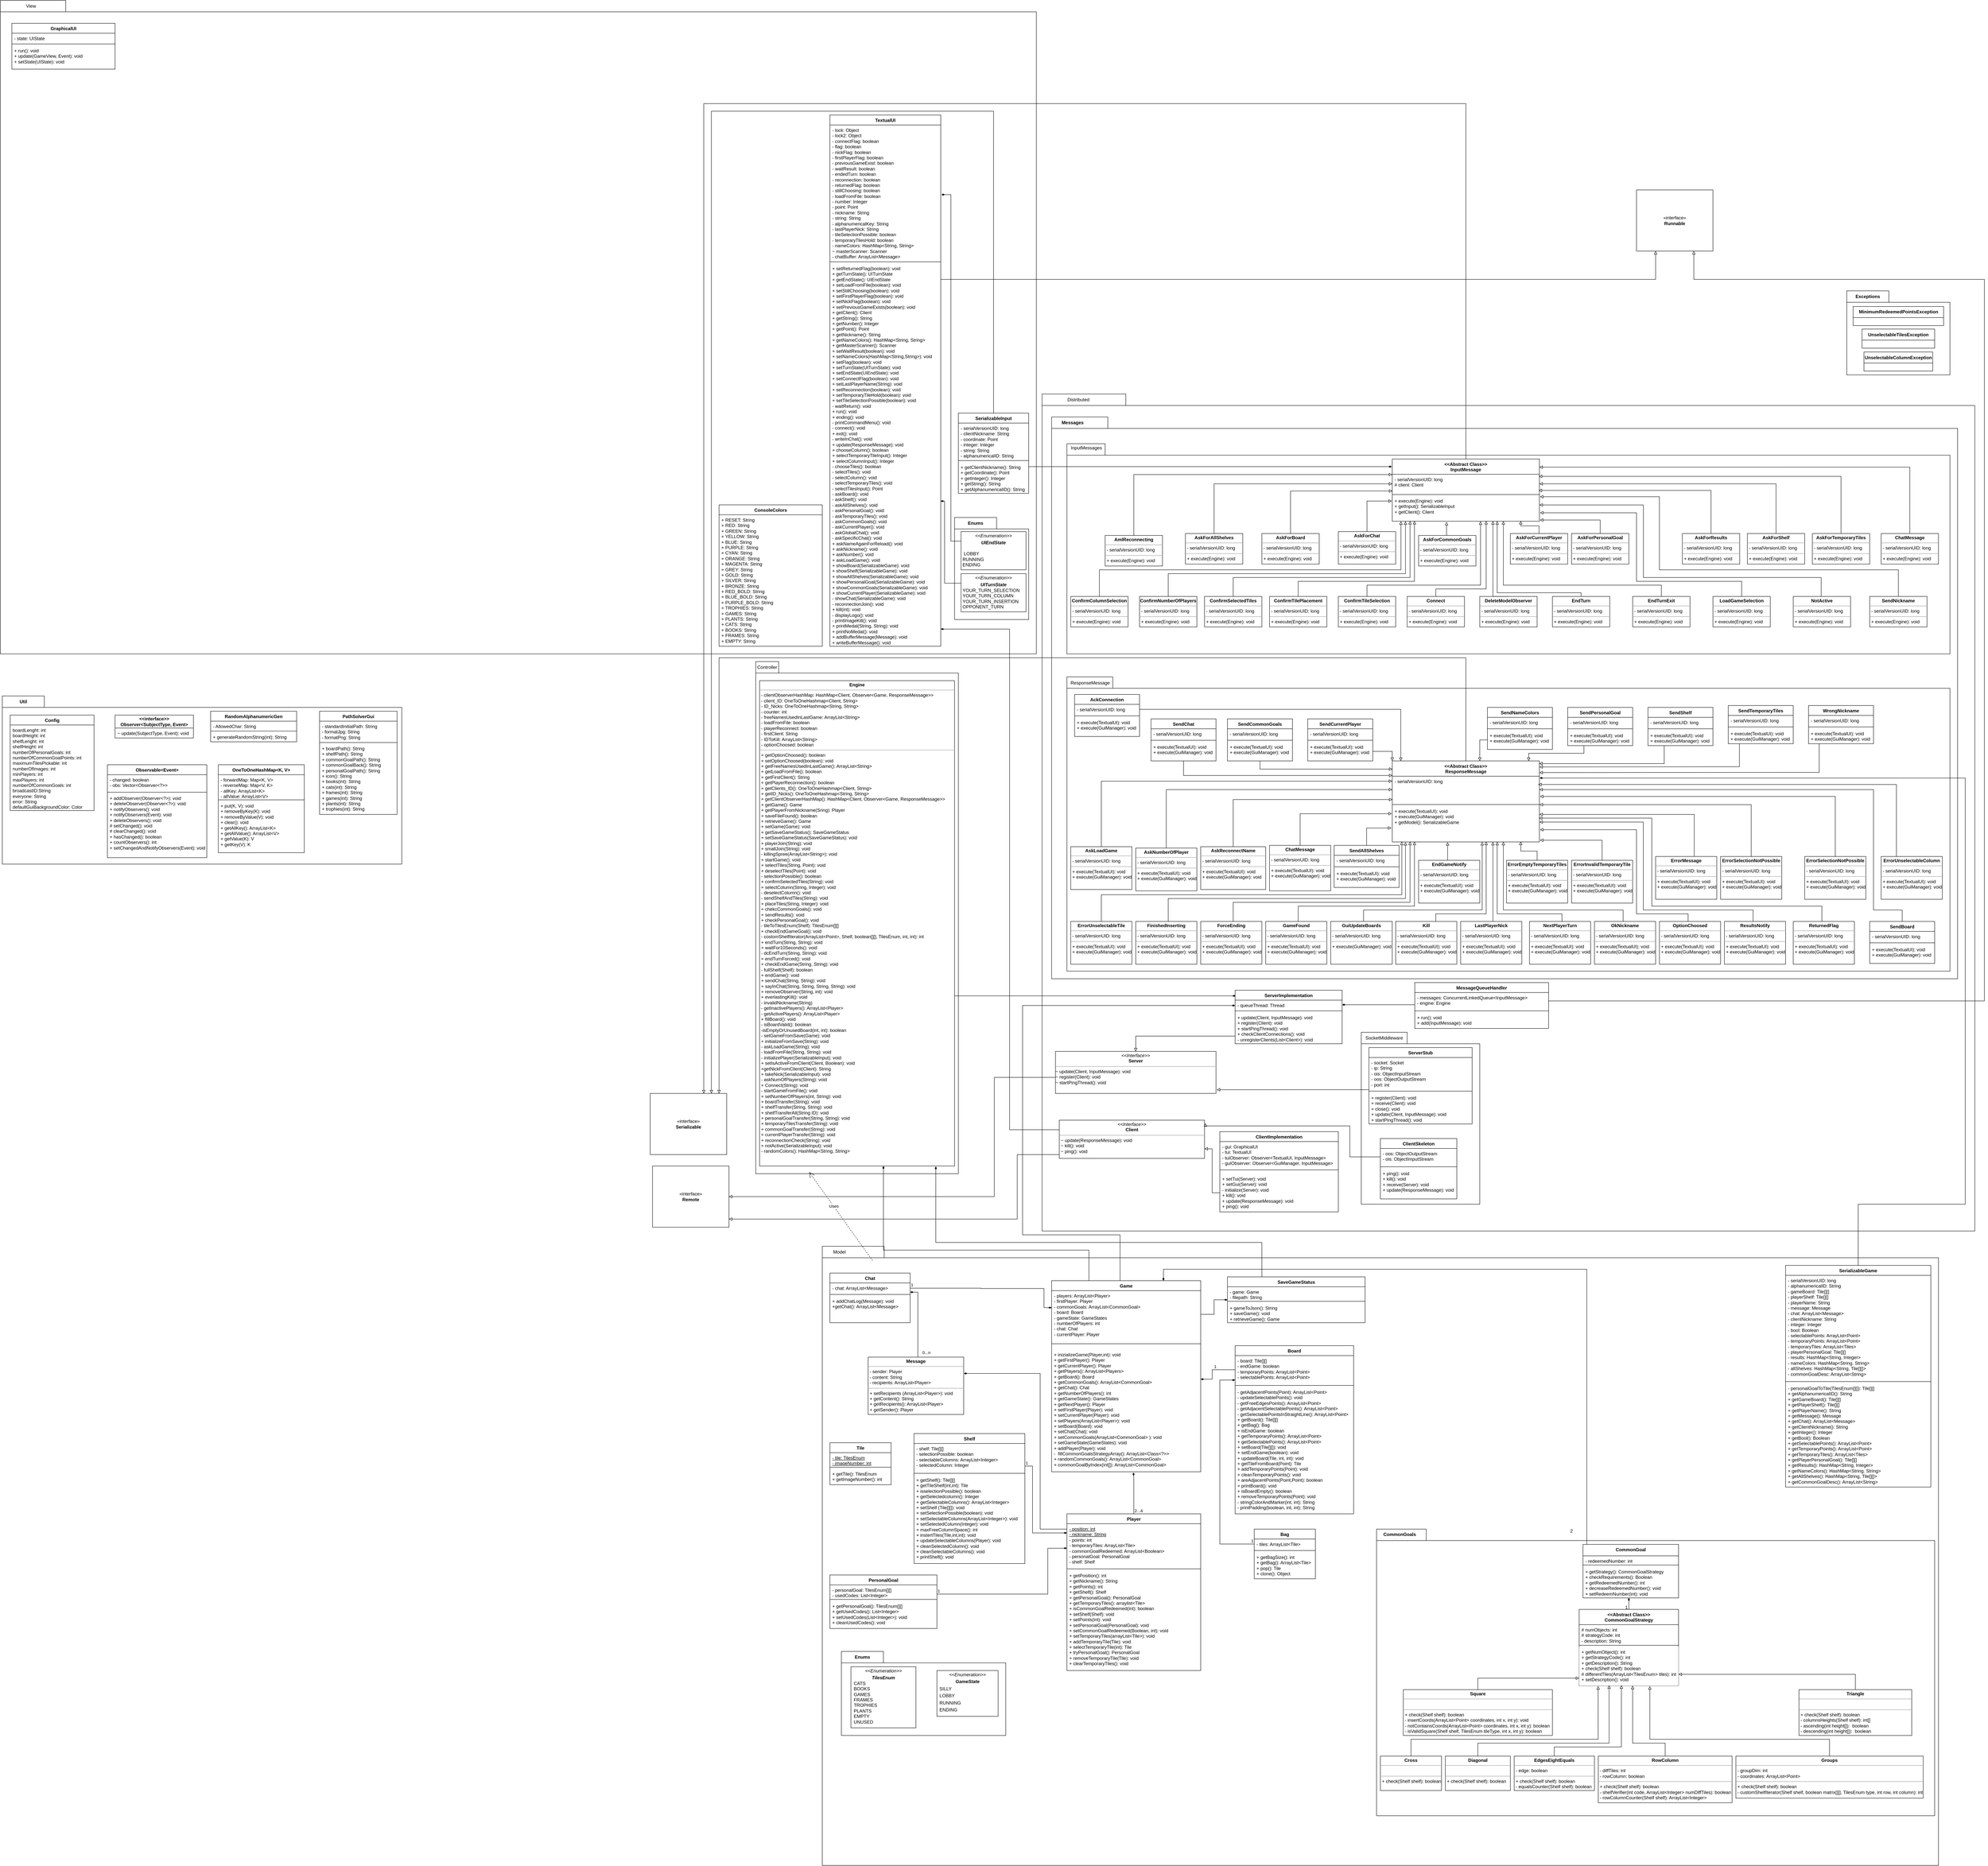 <mxfile version="21.5.1" type="github">
  <diagram name="Pagina-1" id="WcSLOMXtGoO5Kwd3MJ1G">
    <mxGraphModel dx="4340" dy="4528" grid="1" gridSize="10" guides="1" tooltips="1" connect="1" arrows="1" fold="1" page="1" pageScale="1" pageWidth="1169" pageHeight="827" math="0" shadow="0">
      <root>
        <object label="" Uses="" id="0">
          <mxCell />
        </object>
        <mxCell id="1" parent="0" />
        <mxCell id="0j8p1se4WsX_w9YfrRnY-1" value="" style="shape=folder;fontStyle=1;spacingTop=10;tabWidth=60;tabHeight=30;tabPosition=left;html=1;whiteSpace=wrap;shadow=0;fillColor=none;" parent="1" vertex="1">
          <mxGeometry x="-2490" y="-3470" width="2710" height="1710" as="geometry" />
        </mxCell>
        <mxCell id="LTxgpxZo_bc8f6A4X1VT-33" value="Enums" style="shape=folder;fontStyle=1;tabWidth=110;tabHeight=30;tabPosition=left;html=1;boundedLbl=1;labelInHeader=1;container=1;collapsible=0;whiteSpace=wrap;fillColor=none;" vertex="1" parent="1">
          <mxGeometry x="6" y="-2117" width="194" height="267" as="geometry" />
        </mxCell>
        <mxCell id="LTxgpxZo_bc8f6A4X1VT-34" value="" style="html=1;strokeColor=none;resizeWidth=1;resizeHeight=1;fillColor=none;part=1;connectable=0;allowArrows=0;deletable=0;whiteSpace=wrap;" vertex="1" parent="LTxgpxZo_bc8f6A4X1VT-33">
          <mxGeometry width="194.0" height="186.9" relative="1" as="geometry">
            <mxPoint y="30" as="offset" />
          </mxGeometry>
        </mxCell>
        <mxCell id="1AL47Ae-udw0xNspE_Op-19" value="" style="shape=folder;fontStyle=1;spacingTop=10;tabWidth=120;tabHeight=30;tabPosition=left;html=1;whiteSpace=wrap;fillColor=none;" parent="1" vertex="1">
          <mxGeometry x="1070" y="-770" width="310" height="450" as="geometry" />
        </mxCell>
        <mxCell id="1AL47Ae-udw0xNspE_Op-1" value="" style="shape=folder;fontStyle=1;spacingTop=10;tabWidth=80;tabHeight=30;tabPosition=left;html=1;whiteSpace=wrap;shadow=0;fillColor=none;" parent="1" vertex="1">
          <mxGeometry x="235" y="-2440" width="2440" height="2190" as="geometry" />
        </mxCell>
        <mxCell id="7zn35PvWmJtqcguIeIPs-152" value="Messages" style="shape=folder;fontStyle=1;tabWidth=110;tabHeight=30;tabPosition=left;html=1;boundedLbl=1;labelInHeader=1;container=1;collapsible=0;whiteSpace=wrap;fillColor=none;" parent="1" vertex="1">
          <mxGeometry x="260" y="-2380" width="2370" height="1470" as="geometry" />
        </mxCell>
        <mxCell id="7zn35PvWmJtqcguIeIPs-153" value="" style="html=1;strokeColor=none;resizeWidth=1;resizeHeight=1;fillColor=none;part=1;connectable=0;allowArrows=0;deletable=0;whiteSpace=wrap;" parent="7zn35PvWmJtqcguIeIPs-152" vertex="1">
          <mxGeometry width="2370" height="1029" relative="1" as="geometry">
            <mxPoint y="30" as="offset" />
          </mxGeometry>
        </mxCell>
        <mxCell id="EzJUuA46leq047YBjK1z-1" value="" style="shape=folder;fontStyle=1;spacingTop=10;tabWidth=40;tabHeight=30;tabPosition=left;html=1;whiteSpace=wrap;fillColor=none;" parent="1" vertex="1">
          <mxGeometry x="-340" y="-210" width="2920" height="1620" as="geometry" />
        </mxCell>
        <mxCell id="9WpMfCR_n4XsZXEiZ-4h-2" value="" style="shape=folder;fontStyle=1;spacingTop=10;tabWidth=130;tabHeight=30;tabPosition=left;html=1;whiteSpace=wrap;shadow=0;fillStyle=hatch;fillColor=default;" parent="1" vertex="1">
          <mxGeometry x="1110" y="530" width="1460" height="750" as="geometry" />
        </mxCell>
        <mxCell id="LTxgpxZo_bc8f6A4X1VT-15" style="edgeStyle=orthogonalEdgeStyle;rounded=0;orthogonalLoop=1;jettySize=auto;html=1;exitX=0.25;exitY=0;exitDx=0;exitDy=0;endArrow=diamondThin;endFill=1;" edge="1" parent="1" source="Mxky3zlpcd0uLPRcEJlR-1">
          <mxGeometry relative="1" as="geometry">
            <mxPoint x="-180" y="-420" as="targetPoint" />
            <Array as="points">
              <mxPoint x="358" y="-200" />
              <mxPoint x="-180" y="-200" />
              <mxPoint x="-180" y="-419" />
            </Array>
          </mxGeometry>
        </mxCell>
        <mxCell id="LTxgpxZo_bc8f6A4X1VT-22" style="edgeStyle=orthogonalEdgeStyle;rounded=0;orthogonalLoop=1;jettySize=auto;html=1;exitX=0.5;exitY=0;exitDx=0;exitDy=0;entryX=0;entryY=0.583;entryDx=0;entryDy=0;entryPerimeter=0;endArrow=diamondThin;endFill=1;" edge="1" parent="1" target="1AL47Ae-udw0xNspE_Op-11">
          <mxGeometry relative="1" as="geometry">
            <mxPoint x="439.02" y="-120" as="sourcePoint" />
            <mxPoint x="725.98" y="-846.32" as="targetPoint" />
            <Array as="points">
              <mxPoint x="439" y="-240" />
              <mxPoint x="184" y="-240" />
              <mxPoint x="184" y="-840" />
            </Array>
          </mxGeometry>
        </mxCell>
        <mxCell id="Mxky3zlpcd0uLPRcEJlR-1" value="Game" style="swimlane;fontStyle=1;align=center;verticalAlign=top;childLayout=stackLayout;horizontal=1;startSize=26;horizontalStack=0;resizeParent=1;resizeParentMax=0;resizeLast=0;collapsible=1;marginBottom=0;whiteSpace=wrap;html=1;" parent="1" vertex="1">
          <mxGeometry x="260" y="-120" width="390" height="500" as="geometry">
            <mxRectangle x="330" y="50" width="80" height="30" as="alternateBounds" />
          </mxGeometry>
        </mxCell>
        <mxCell id="Mxky3zlpcd0uLPRcEJlR-2" value="- players: ArrayList&amp;lt;Player&amp;gt;&lt;br&gt;- firstPlayer: Player&lt;br&gt;- commonGoals: ArrayList&amp;lt;CommonGoal&amp;gt;&lt;br&gt;- board: Board&lt;br&gt;- gameState: GameStates&lt;br&gt;- numberOfPlayers: int&lt;br&gt;- chat: Chat&lt;br&gt;- currentPlayer: Player" style="text;strokeColor=none;fillColor=none;align=left;verticalAlign=top;spacingLeft=4;spacingRight=4;overflow=hidden;rotatable=0;points=[[0,0.5],[1,0.5]];portConstraint=eastwest;whiteSpace=wrap;html=1;" parent="Mxky3zlpcd0uLPRcEJlR-1" vertex="1">
          <mxGeometry y="26" width="390" height="124" as="geometry" />
        </mxCell>
        <mxCell id="Mxky3zlpcd0uLPRcEJlR-3" value="" style="line;strokeWidth=1;fillColor=none;align=left;verticalAlign=middle;spacingTop=-1;spacingLeft=3;spacingRight=3;rotatable=0;labelPosition=right;points=[];portConstraint=eastwest;strokeColor=inherit;" parent="Mxky3zlpcd0uLPRcEJlR-1" vertex="1">
          <mxGeometry y="150" width="390" height="30" as="geometry" />
        </mxCell>
        <mxCell id="Mxky3zlpcd0uLPRcEJlR-4" value="+ inizializeGame(Player,int): void&lt;br&gt;+ getFirstPlayer(): Player&lt;br style=&quot;border-color: var(--border-color);&quot;&gt;+ getCurrentPlayer(): Player&lt;br&gt;+ getPlayers(): ArrayList&amp;lt;Players&amp;gt;&lt;br&gt;+ getBoard(): Board&lt;br&gt;+ getCommonGoals(): ArrayList&amp;lt;CommonGoal&amp;gt;&lt;br&gt;+ getChat(): Chat&lt;br&gt;+ getNumberOfPlayers(): int&lt;br&gt;+ getGameState(): GameStates&lt;br&gt;+ getNextPlayer(): Player&lt;br&gt;+ setFirstPlayer(Player): void&lt;br&gt;+ setCurrentPlayer(Player): void&lt;br&gt;+ setPlayers(ArrayList&amp;lt;Player&amp;gt;): void&lt;br style=&quot;border-color: var(--border-color);&quot;&gt;+ setBoard(Board): void&lt;br&gt;+ setChat(Chat): void&lt;br style=&quot;border-color: var(--border-color);&quot;&gt;+ setCommonGoals(ArrayList&amp;lt;CommonGoal&amp;gt; ): void&lt;br&gt;+ setGameState(GameStates): void&lt;br&gt;+ addPlayer(Player): void&lt;br style=&quot;border-color: var(--border-color);&quot;&gt;-&amp;nbsp; fillCommonGoalsStrategyArray(): ArrayList&amp;lt;Class&amp;lt;?&amp;gt;&amp;gt;&lt;br&gt;+ randomCommonGoals(): ArrayList&amp;lt;CommonGoal&amp;gt;&lt;br&gt;+ commonGoalByIndex(int[]): ArrayList&amp;lt;CommonGoal&amp;gt;" style="text;strokeColor=none;fillColor=none;align=left;verticalAlign=top;spacingLeft=4;spacingRight=4;overflow=hidden;rotatable=0;points=[[0,0.5],[1,0.5]];portConstraint=eastwest;whiteSpace=wrap;html=1;" parent="Mxky3zlpcd0uLPRcEJlR-1" vertex="1">
          <mxGeometry y="180" width="390" height="320" as="geometry" />
        </mxCell>
        <mxCell id="Mxky3zlpcd0uLPRcEJlR-6" value="Board" style="swimlane;fontStyle=1;align=center;verticalAlign=top;childLayout=stackLayout;horizontal=1;startSize=26;horizontalStack=0;resizeParent=1;resizeParentMax=0;resizeLast=0;collapsible=1;marginBottom=0;whiteSpace=wrap;html=1;" parent="1" vertex="1">
          <mxGeometry x="740" y="50" width="310" height="440" as="geometry" />
        </mxCell>
        <mxCell id="Mxky3zlpcd0uLPRcEJlR-7" value="- board: Tile[][]&lt;br&gt;- endGame: boolean&lt;br&gt;- temporaryPoints: ArrayList&amp;lt;Point&amp;gt;&lt;br&gt;- selectablePoints: ArrayList&amp;lt;Point&amp;gt;" style="text;strokeColor=none;fillColor=none;align=left;verticalAlign=top;spacingLeft=4;spacingRight=4;overflow=hidden;rotatable=0;points=[[0,0.5],[1,0.5]];portConstraint=eastwest;whiteSpace=wrap;html=1;" parent="Mxky3zlpcd0uLPRcEJlR-6" vertex="1">
          <mxGeometry y="26" width="310" height="74" as="geometry" />
        </mxCell>
        <mxCell id="Mxky3zlpcd0uLPRcEJlR-8" value="" style="line;strokeWidth=1;fillColor=none;align=left;verticalAlign=middle;spacingTop=-1;spacingLeft=3;spacingRight=3;rotatable=0;labelPosition=right;points=[];portConstraint=eastwest;strokeColor=inherit;" parent="Mxky3zlpcd0uLPRcEJlR-6" vertex="1">
          <mxGeometry y="100" width="310" height="8" as="geometry" />
        </mxCell>
        <mxCell id="Mxky3zlpcd0uLPRcEJlR-9" value="- getAdjacentPoints(Point): ArrayList&amp;lt;Point&amp;gt;&lt;br&gt;- updateSelectablePoints(): void&lt;br&gt;- getFreeEdgesPoints(): ArrayList&amp;lt;Point&amp;gt;&lt;br&gt;- getAdjacentSelectablePoints(): ArrayList&amp;lt;Point&amp;gt;&lt;br&gt;- getSelectablePointsInStraightLine(): ArrayList&amp;lt;Point&amp;gt;&lt;br&gt;+ getBoard(): Tile[][]&lt;br&gt;+ getBag(): Bag&lt;br&gt;+ isEndGame: boolean&lt;br&gt;+ getTemporaryPoints(): ArrayList&amp;lt;Point&amp;gt;&lt;br&gt;+ getSelectablePoints(): ArrayList&amp;lt;Point&amp;gt;&lt;br&gt;+ setBoard(Tile[][]): void&lt;br&gt;+ setEndGame(boolean): void&lt;br&gt;+ updateBoard(Tile, int, int): void&lt;br style=&quot;border-color: var(--border-color);&quot;&gt;+ getTileFromBoard(Point): Tile&lt;br&gt;+ addTemporaryPoints(Point): void&lt;br&gt;+ cleanTemporaryPoints(): void&lt;br&gt;+ areAdjacentPoints(Point,Point): boolean&lt;br&gt;+ printBoard(): void&lt;br&gt;+ isBoardEmpty(): boolean&lt;br&gt;+ removeTemporaryPoints(Point): void&lt;br&gt;- stringColorAndMarker(int, int): String&lt;br&gt;- printPadding(boolean, int, int): String" style="text;strokeColor=none;fillColor=none;align=left;verticalAlign=top;spacingLeft=4;spacingRight=4;overflow=hidden;rotatable=0;points=[[0,0.5],[1,0.5]];portConstraint=eastwest;whiteSpace=wrap;html=1;" parent="Mxky3zlpcd0uLPRcEJlR-6" vertex="1">
          <mxGeometry y="108" width="310" height="332" as="geometry" />
        </mxCell>
        <mxCell id="Mxky3zlpcd0uLPRcEJlR-15" value="" style="endArrow=diamondThin;endFill=1;html=1;edgeStyle=orthogonalEdgeStyle;align=left;verticalAlign=top;rounded=0;exitX=0;exitY=0.5;exitDx=0;exitDy=0;entryX=1;entryY=0.243;entryDx=0;entryDy=0;entryPerimeter=0;" parent="1" source="Mxky3zlpcd0uLPRcEJlR-7" target="Mxky3zlpcd0uLPRcEJlR-4" edge="1">
          <mxGeometry x="-0.059" y="-5" relative="1" as="geometry">
            <mxPoint x="460" y="110" as="sourcePoint" />
            <mxPoint x="600" y="70" as="targetPoint" />
            <mxPoint as="offset" />
            <Array as="points">
              <mxPoint x="680" y="113" />
              <mxPoint x="680" y="138" />
            </Array>
          </mxGeometry>
        </mxCell>
        <mxCell id="Mxky3zlpcd0uLPRcEJlR-16" value="1" style="edgeLabel;resizable=0;html=1;align=left;verticalAlign=bottom;" parent="Mxky3zlpcd0uLPRcEJlR-15" connectable="0" vertex="1">
          <mxGeometry relative="1" as="geometry">
            <mxPoint as="offset" />
          </mxGeometry>
        </mxCell>
        <mxCell id="Mxky3zlpcd0uLPRcEJlR-18" value="Shelf" style="swimlane;fontStyle=1;align=center;verticalAlign=top;childLayout=stackLayout;horizontal=1;startSize=26;horizontalStack=0;resizeParent=1;resizeParentMax=0;resizeLast=0;collapsible=1;marginBottom=0;whiteSpace=wrap;html=1;" parent="1" vertex="1">
          <mxGeometry x="-100" y="280" width="290" height="340" as="geometry" />
        </mxCell>
        <mxCell id="Mxky3zlpcd0uLPRcEJlR-19" value="- shelf: Tile[][]&lt;br&gt;- selectionPossible: boolean&lt;br&gt;- selectableColumns: ArrayList&amp;lt;Integer&amp;gt;&lt;br&gt;- selectedColumn: Integer" style="text;strokeColor=none;fillColor=none;align=left;verticalAlign=top;spacingLeft=4;spacingRight=4;overflow=hidden;rotatable=0;points=[[0,0.5],[1,0.5]];portConstraint=eastwest;whiteSpace=wrap;html=1;" parent="Mxky3zlpcd0uLPRcEJlR-18" vertex="1">
          <mxGeometry y="26" width="290" height="74" as="geometry" />
        </mxCell>
        <mxCell id="Mxky3zlpcd0uLPRcEJlR-20" value="" style="line;strokeWidth=1;fillColor=none;align=left;verticalAlign=middle;spacingTop=-1;spacingLeft=3;spacingRight=3;rotatable=0;labelPosition=right;points=[];portConstraint=eastwest;strokeColor=inherit;" parent="Mxky3zlpcd0uLPRcEJlR-18" vertex="1">
          <mxGeometry y="100" width="290" height="8" as="geometry" />
        </mxCell>
        <mxCell id="Mxky3zlpcd0uLPRcEJlR-21" value="+ getShelf(): Tile[][]&lt;br&gt;+ getTileShelf(int,int): Tile&lt;br&gt;+ isselectionPossible(): boolean&lt;br&gt;+ getSelectedcolumn(): Integer&lt;br&gt;+ getSelectableColumns(): ArrayList&amp;lt;Integer&amp;gt;&lt;br&gt;+ setShelf (Tile[][]): void&lt;br&gt;+ setSelectionPossible(boolean): void&lt;br&gt;+ setSelectableColumns(ArrayList&amp;lt;Integer&amp;gt;): void&lt;br&gt;+ setSelectedColumn(Integer): void&lt;br&gt;+ maxFreeColumnSpace(): int&lt;br&gt;+ instertTiles(Tile,int,int): void&lt;br&gt;+ updateSelectableColumns(Player): void&lt;br&gt;+ cleanSelectedColumn(): void&lt;br&gt;+ cleanSelectableColumns(): void&lt;br&gt;+ printShelf(): void" style="text;strokeColor=none;fillColor=none;align=left;verticalAlign=top;spacingLeft=4;spacingRight=4;overflow=hidden;rotatable=0;points=[[0,0.5],[1,0.5]];portConstraint=eastwest;whiteSpace=wrap;html=1;" parent="Mxky3zlpcd0uLPRcEJlR-18" vertex="1">
          <mxGeometry y="108" width="290" height="232" as="geometry" />
        </mxCell>
        <mxCell id="Mxky3zlpcd0uLPRcEJlR-22" value="" style="endArrow=diamondThin;endFill=1;html=1;edgeStyle=orthogonalEdgeStyle;align=left;verticalAlign=top;rounded=0;exitX=1;exitY=0.25;exitDx=0;exitDy=0;" parent="1" source="Mxky3zlpcd0uLPRcEJlR-18" edge="1">
          <mxGeometry x="-1" relative="1" as="geometry">
            <mxPoint x="390" y="280" as="sourcePoint" />
            <mxPoint x="300" y="540" as="targetPoint" />
            <Array as="points">
              <mxPoint x="210" y="365" />
              <mxPoint x="210" y="540" />
              <mxPoint x="299" y="540" />
            </Array>
          </mxGeometry>
        </mxCell>
        <mxCell id="Mxky3zlpcd0uLPRcEJlR-23" value="1" style="edgeLabel;resizable=0;html=1;align=left;verticalAlign=bottom;" parent="Mxky3zlpcd0uLPRcEJlR-22" connectable="0" vertex="1">
          <mxGeometry x="-1" relative="1" as="geometry" />
        </mxCell>
        <mxCell id="Mxky3zlpcd0uLPRcEJlR-24" value="PersonalGoal" style="swimlane;fontStyle=1;align=center;verticalAlign=top;childLayout=stackLayout;horizontal=1;startSize=26;horizontalStack=0;resizeParent=1;resizeParentMax=0;resizeLast=0;collapsible=1;marginBottom=0;whiteSpace=wrap;html=1;" parent="1" vertex="1">
          <mxGeometry x="-320" y="650" width="280" height="140" as="geometry" />
        </mxCell>
        <mxCell id="Mxky3zlpcd0uLPRcEJlR-25" value="- personalGoal: TilesEnum[][]&lt;br&gt;- usedCodes: List&amp;lt;Integer&amp;gt;" style="text;strokeColor=none;fillColor=none;align=left;verticalAlign=top;spacingLeft=4;spacingRight=4;overflow=hidden;rotatable=0;points=[[0,0.5],[1,0.5]];portConstraint=eastwest;whiteSpace=wrap;html=1;" parent="Mxky3zlpcd0uLPRcEJlR-24" vertex="1">
          <mxGeometry y="26" width="280" height="34" as="geometry" />
        </mxCell>
        <mxCell id="Mxky3zlpcd0uLPRcEJlR-26" value="" style="line;strokeWidth=1;fillColor=none;align=left;verticalAlign=middle;spacingTop=-1;spacingLeft=3;spacingRight=3;rotatable=0;labelPosition=right;points=[];portConstraint=eastwest;strokeColor=inherit;" parent="Mxky3zlpcd0uLPRcEJlR-24" vertex="1">
          <mxGeometry y="60" width="280" height="8" as="geometry" />
        </mxCell>
        <mxCell id="Mxky3zlpcd0uLPRcEJlR-27" value="+ getPersonalGoal(): TilesEnum[][]&lt;br&gt;+ getUsedCodes(): List&amp;lt;Integer&amp;gt;&lt;br&gt;+ setUsedCodes(List&amp;lt;Integer&amp;gt;): void&lt;br&gt;+ cleanUsedCodes(): void" style="text;strokeColor=none;fillColor=none;align=left;verticalAlign=top;spacingLeft=4;spacingRight=4;overflow=hidden;rotatable=0;points=[[0,0.5],[1,0.5]];portConstraint=eastwest;whiteSpace=wrap;html=1;" parent="Mxky3zlpcd0uLPRcEJlR-24" vertex="1">
          <mxGeometry y="68" width="280" height="72" as="geometry" />
        </mxCell>
        <mxCell id="Mxky3zlpcd0uLPRcEJlR-29" value="" style="endArrow=diamondThin;endFill=1;html=1;edgeStyle=orthogonalEdgeStyle;align=left;verticalAlign=top;rounded=0;exitX=1;exitY=0.25;exitDx=0;exitDy=0;" parent="1" source="Mxky3zlpcd0uLPRcEJlR-24" edge="1">
          <mxGeometry x="-1" relative="1" as="geometry">
            <mxPoint x="-40" y="650" as="sourcePoint" />
            <mxPoint x="300" y="580" as="targetPoint" />
            <mxPoint as="offset" />
            <Array as="points">
              <mxPoint x="-40" y="700" />
              <mxPoint x="250" y="700" />
              <mxPoint x="250" y="580" />
            </Array>
          </mxGeometry>
        </mxCell>
        <mxCell id="Mxky3zlpcd0uLPRcEJlR-30" value="1" style="edgeLabel;resizable=0;html=1;align=left;verticalAlign=bottom;" parent="Mxky3zlpcd0uLPRcEJlR-29" connectable="0" vertex="1">
          <mxGeometry x="-1" relative="1" as="geometry">
            <mxPoint y="15" as="offset" />
          </mxGeometry>
        </mxCell>
        <mxCell id="_N1UwID_5jC3FNQXrJoQ-50" style="edgeStyle=orthogonalEdgeStyle;rounded=0;orthogonalLoop=1;jettySize=auto;html=1;exitX=0.04;exitY=0.004;exitDx=0;exitDy=0;entryX=0.75;entryY=0;entryDx=0;entryDy=0;endArrow=diamondThin;endFill=1;exitPerimeter=0;" parent="1" source="Mxky3zlpcd0uLPRcEJlR-31" target="Mxky3zlpcd0uLPRcEJlR-1" edge="1">
          <mxGeometry relative="1" as="geometry">
            <Array as="points">
              <mxPoint x="1660" y="-150" />
              <mxPoint x="553" y="-150" />
            </Array>
          </mxGeometry>
        </mxCell>
        <mxCell id="Mxky3zlpcd0uLPRcEJlR-31" value="CommonGoal" style="swimlane;fontStyle=1;align=center;verticalAlign=top;childLayout=stackLayout;horizontal=1;startSize=30;horizontalStack=0;resizeParent=1;resizeParentMax=0;resizeLast=0;collapsible=1;marginBottom=0;whiteSpace=wrap;html=1;fillColor=none;" parent="1" vertex="1">
          <mxGeometry x="1650" y="570" width="250" height="140" as="geometry" />
        </mxCell>
        <mxCell id="Mxky3zlpcd0uLPRcEJlR-32" value="- redeemedNumber: int" style="text;strokeColor=none;fillColor=none;align=left;verticalAlign=top;spacingLeft=4;spacingRight=4;overflow=hidden;rotatable=0;points=[[0,0.5],[1,0.5]];portConstraint=eastwest;whiteSpace=wrap;html=1;" parent="Mxky3zlpcd0uLPRcEJlR-31" vertex="1">
          <mxGeometry y="30" width="250" height="20" as="geometry" />
        </mxCell>
        <mxCell id="Mxky3zlpcd0uLPRcEJlR-33" value="" style="line;strokeWidth=1;fillColor=default;align=left;verticalAlign=middle;spacingTop=-1;spacingLeft=3;spacingRight=3;rotatable=0;labelPosition=right;points=[];portConstraint=eastwest;strokeColor=inherit;" parent="Mxky3zlpcd0uLPRcEJlR-31" vertex="1">
          <mxGeometry y="50" width="250" height="8" as="geometry" />
        </mxCell>
        <mxCell id="Mxky3zlpcd0uLPRcEJlR-34" value="+ getStrategy(): CommonGoalStrategy&lt;br&gt;+ checkRequirements(): Boolean&lt;br&gt;+ getRedeemedNumber(): int&amp;nbsp;&lt;br&gt;+ decreaseRedeemedNumber(): void&lt;br&gt;+ setRedeemNumber(int): void" style="text;strokeColor=none;fillColor=none;align=left;verticalAlign=top;spacingLeft=4;spacingRight=4;overflow=hidden;rotatable=0;points=[[0,0.5],[1,0.5]];portConstraint=eastwest;whiteSpace=wrap;html=1;" parent="Mxky3zlpcd0uLPRcEJlR-31" vertex="1">
          <mxGeometry y="58" width="250" height="82" as="geometry" />
        </mxCell>
        <mxCell id="Mxky3zlpcd0uLPRcEJlR-38" value="Player" style="swimlane;fontStyle=1;align=center;verticalAlign=top;childLayout=stackLayout;horizontal=1;startSize=26;horizontalStack=0;resizeParent=1;resizeParentMax=0;resizeLast=0;collapsible=1;marginBottom=0;whiteSpace=wrap;html=1;" parent="1" vertex="1">
          <mxGeometry x="300" y="490" width="350" height="410" as="geometry" />
        </mxCell>
        <mxCell id="Z1P8TGeqZuuGpUr6qu0I-7" style="edgeStyle=orthogonalEdgeStyle;rounded=0;orthogonalLoop=1;jettySize=auto;html=1;exitX=0;exitY=0.5;exitDx=0;exitDy=0;entryX=0;entryY=0.5;entryDx=0;entryDy=0;" parent="Mxky3zlpcd0uLPRcEJlR-38" source="Mxky3zlpcd0uLPRcEJlR-41" target="Mxky3zlpcd0uLPRcEJlR-41" edge="1">
          <mxGeometry relative="1" as="geometry" />
        </mxCell>
        <mxCell id="Mxky3zlpcd0uLPRcEJlR-39" value="&lt;u&gt;- position: int&lt;br&gt;&lt;/u&gt;&lt;u style=&quot;border-color: var(--border-color);&quot;&gt;- nickname: String&lt;/u&gt;&lt;br&gt;- points: int&lt;br&gt;- temporaryTiles: ArrayList&amp;lt;Tile&amp;gt;&amp;nbsp;&amp;nbsp;&lt;br&gt;- commonGoalRedeemed: ArrayList&amp;lt;Boolean&amp;gt;&lt;br&gt;- personalGoal: PersonalGoal&lt;br&gt;- shelf: Shelf" style="text;strokeColor=none;fillColor=none;align=left;verticalAlign=top;spacingLeft=4;spacingRight=4;overflow=hidden;rotatable=0;points=[[0,0.5],[1,0.5]];portConstraint=eastwest;whiteSpace=wrap;html=1;" parent="Mxky3zlpcd0uLPRcEJlR-38" vertex="1">
          <mxGeometry y="26" width="350" height="114" as="geometry" />
        </mxCell>
        <mxCell id="Mxky3zlpcd0uLPRcEJlR-40" value="" style="line;strokeWidth=1;fillColor=none;align=left;verticalAlign=middle;spacingTop=-1;spacingLeft=3;spacingRight=3;rotatable=0;labelPosition=right;points=[];portConstraint=eastwest;strokeColor=inherit;" parent="Mxky3zlpcd0uLPRcEJlR-38" vertex="1">
          <mxGeometry y="140" width="350" height="8" as="geometry" />
        </mxCell>
        <mxCell id="Mxky3zlpcd0uLPRcEJlR-41" value="+ getPosition(): int&lt;br&gt;+ getNickname(): String&lt;br&gt;+ getPoints(): int&lt;br&gt;+ getShelf(): Shelf&lt;br&gt;+ getPersonalGoal(): PersonalGoal&lt;br&gt;+ getTemporaryTiles(): arraylist&amp;lt;Tile&amp;gt;&lt;br&gt;+ isCommonGoalRedeemed(int): boolean&lt;br&gt;+ setShelf(Shelf): void&lt;br style=&quot;border-color: var(--border-color);&quot;&gt;+ setPoints(int): void&lt;br style=&quot;border-color: var(--border-color);&quot;&gt;+ setPersonalGoal(PersonalGoal): void&lt;br&gt;+ setCommonGoalRedeemed(Boolean, int): void&lt;br&gt;+ setTemporaryTiles(arrayList&amp;lt;Tile&amp;gt;): void&lt;br&gt;+ addTemporaryTile(Tile): void&lt;br style=&quot;border-color: var(--border-color);&quot;&gt;+ selectTemporaryTile(int): Tile&lt;br&gt;+ tryPersonalGoal(): PersonalGoal&lt;br&gt;+ removeTemporaryTile(Tile): void&lt;br&gt;+ clearTemporaryTiles(): void" style="text;strokeColor=none;fillColor=none;align=left;verticalAlign=top;spacingLeft=4;spacingRight=4;overflow=hidden;rotatable=0;points=[[0,0.5],[1,0.5]];portConstraint=eastwest;whiteSpace=wrap;html=1;" parent="Mxky3zlpcd0uLPRcEJlR-38" vertex="1">
          <mxGeometry y="148" width="350" height="262" as="geometry" />
        </mxCell>
        <mxCell id="Mxky3zlpcd0uLPRcEJlR-42" value="" style="endArrow=diamondThin;endFill=1;html=1;edgeStyle=orthogonalEdgeStyle;align=left;verticalAlign=top;rounded=0;exitX=0.5;exitY=0;exitDx=0;exitDy=0;entryX=0.549;entryY=1.006;entryDx=0;entryDy=0;entryPerimeter=0;" parent="1" source="Mxky3zlpcd0uLPRcEJlR-38" target="Mxky3zlpcd0uLPRcEJlR-4" edge="1">
          <mxGeometry x="-0.913" y="-5" relative="1" as="geometry">
            <mxPoint x="420" y="240" as="sourcePoint" />
            <mxPoint x="464" y="350" as="targetPoint" />
            <mxPoint as="offset" />
            <Array as="points">
              <mxPoint x="475" y="400" />
              <mxPoint x="474" y="400" />
            </Array>
          </mxGeometry>
        </mxCell>
        <mxCell id="Mxky3zlpcd0uLPRcEJlR-43" value="2...4" style="edgeLabel;resizable=0;html=1;align=left;verticalAlign=bottom;" parent="Mxky3zlpcd0uLPRcEJlR-42" connectable="0" vertex="1">
          <mxGeometry x="-1" relative="1" as="geometry" />
        </mxCell>
        <mxCell id="Z1P8TGeqZuuGpUr6qu0I-5" value="&lt;p style=&quot;margin:0px;margin-top:4px;text-align:center;&quot;&gt;&lt;i&gt;&amp;lt;&amp;lt;Enumeration&amp;gt;&amp;gt;&lt;/i&gt;&lt;/p&gt;&lt;p style=&quot;margin:0px;margin-top:4px;text-align:center;&quot;&gt;&lt;i&gt;&lt;b&gt;TilesEnum&lt;/b&gt;&lt;/i&gt;&lt;br&gt;&lt;/p&gt;&lt;p style=&quot;margin:0px;margin-left:4px;&quot;&gt;&amp;nbsp;CATS&lt;/p&gt;&lt;p style=&quot;margin:0px;margin-left:4px;&quot;&gt;&amp;nbsp;BOOKS&lt;/p&gt;&lt;p style=&quot;margin:0px;margin-left:4px;&quot;&gt;&amp;nbsp;GAMES&lt;/p&gt;&lt;p style=&quot;margin:0px;margin-left:4px;&quot;&gt;&amp;nbsp;FRAMES&lt;/p&gt;&lt;p style=&quot;margin:0px;margin-left:4px;&quot;&gt;&amp;nbsp;TROPHIES&lt;/p&gt;&lt;p style=&quot;margin:0px;margin-left:4px;&quot;&gt;&amp;nbsp;PLANTS&lt;/p&gt;&lt;p style=&quot;margin:0px;margin-left:4px;&quot;&gt;&amp;nbsp;EMPTY&lt;/p&gt;&lt;p style=&quot;margin:0px;margin-left:4px;&quot;&gt;&amp;nbsp;UNUSED&lt;/p&gt;" style="verticalAlign=top;align=left;overflow=fill;fontSize=12;fontFamily=Helvetica;html=1;whiteSpace=wrap;" parent="1" vertex="1">
          <mxGeometry x="-265" y="890" width="170" height="160" as="geometry" />
        </mxCell>
        <mxCell id="EzJUuA46leq047YBjK1z-2" value="Model" style="text;html=1;strokeColor=none;fillColor=none;align=center;verticalAlign=middle;whiteSpace=wrap;rounded=0;" parent="1" vertex="1">
          <mxGeometry x="-310" y="-200" width="30" height="10" as="geometry" />
        </mxCell>
        <mxCell id="AMuZGpQVMHgPtwnpilzj-1" value="Bag" style="swimlane;fontStyle=1;align=center;verticalAlign=top;childLayout=stackLayout;horizontal=1;startSize=26;horizontalStack=0;resizeParent=1;resizeParentMax=0;resizeLast=0;collapsible=1;marginBottom=0;whiteSpace=wrap;html=1;" parent="1" vertex="1">
          <mxGeometry x="790" y="530" width="160" height="130" as="geometry" />
        </mxCell>
        <mxCell id="AMuZGpQVMHgPtwnpilzj-2" value="- tiles: ArrayList&amp;lt;Tile&amp;gt;" style="text;strokeColor=none;fillColor=none;align=left;verticalAlign=top;spacingLeft=4;spacingRight=4;overflow=hidden;rotatable=0;points=[[0,0.5],[1,0.5]];portConstraint=eastwest;whiteSpace=wrap;html=1;" parent="AMuZGpQVMHgPtwnpilzj-1" vertex="1">
          <mxGeometry y="26" width="160" height="26" as="geometry" />
        </mxCell>
        <mxCell id="AMuZGpQVMHgPtwnpilzj-3" value="" style="line;strokeWidth=1;fillColor=none;align=left;verticalAlign=middle;spacingTop=-1;spacingLeft=3;spacingRight=3;rotatable=0;labelPosition=right;points=[];portConstraint=eastwest;strokeColor=inherit;" parent="AMuZGpQVMHgPtwnpilzj-1" vertex="1">
          <mxGeometry y="52" width="160" height="8" as="geometry" />
        </mxCell>
        <mxCell id="AMuZGpQVMHgPtwnpilzj-4" value="+ getBagSize(): int&lt;br&gt;+ getBag(): ArrayList&amp;lt;Tile&amp;gt;&lt;br style=&quot;border-color: var(--border-color);&quot;&gt;+ pop(): Tile&lt;br&gt;+ clone(): Object" style="text;strokeColor=none;fillColor=none;align=left;verticalAlign=top;spacingLeft=4;spacingRight=4;overflow=hidden;rotatable=0;points=[[0,0.5],[1,0.5]];portConstraint=eastwest;whiteSpace=wrap;html=1;" parent="AMuZGpQVMHgPtwnpilzj-1" vertex="1">
          <mxGeometry y="60" width="160" height="70" as="geometry" />
        </mxCell>
        <mxCell id="AMuZGpQVMHgPtwnpilzj-5" value="" style="endArrow=diamondThin;endFill=1;html=1;edgeStyle=orthogonalEdgeStyle;align=left;verticalAlign=top;rounded=0;exitX=0;exitY=0.5;exitDx=0;exitDy=0;" parent="1" source="AMuZGpQVMHgPtwnpilzj-2" edge="1">
          <mxGeometry x="-1" relative="1" as="geometry">
            <mxPoint x="500" y="310" as="sourcePoint" />
            <mxPoint x="740" y="140" as="targetPoint" />
            <Array as="points">
              <mxPoint x="700" y="569" />
              <mxPoint x="700" y="140" />
            </Array>
          </mxGeometry>
        </mxCell>
        <mxCell id="AMuZGpQVMHgPtwnpilzj-6" value="1" style="edgeLabel;resizable=0;html=1;align=left;verticalAlign=bottom;" parent="AMuZGpQVMHgPtwnpilzj-5" connectable="0" vertex="1">
          <mxGeometry x="-1" relative="1" as="geometry">
            <mxPoint x="-10" as="offset" />
          </mxGeometry>
        </mxCell>
        <mxCell id="mHvKu2w7ndSmzs79eD4w-6" value="Chat" style="swimlane;fontStyle=1;align=center;verticalAlign=top;childLayout=stackLayout;horizontal=1;startSize=26;horizontalStack=0;resizeParent=1;resizeParentMax=0;resizeLast=0;collapsible=1;marginBottom=0;whiteSpace=wrap;html=1;" parent="1" vertex="1">
          <mxGeometry x="-320" y="-140" width="210" height="130" as="geometry" />
        </mxCell>
        <mxCell id="mHvKu2w7ndSmzs79eD4w-7" value="- chat: ArrayList&amp;lt;Message&amp;gt;" style="text;strokeColor=none;fillColor=none;align=left;verticalAlign=top;spacingLeft=4;spacingRight=4;overflow=hidden;rotatable=0;points=[[0,0.5],[1,0.5]];portConstraint=eastwest;whiteSpace=wrap;html=1;" parent="mHvKu2w7ndSmzs79eD4w-6" vertex="1">
          <mxGeometry y="26" width="210" height="26" as="geometry" />
        </mxCell>
        <mxCell id="mHvKu2w7ndSmzs79eD4w-8" value="" style="line;strokeWidth=1;fillColor=none;align=left;verticalAlign=middle;spacingTop=-1;spacingLeft=3;spacingRight=3;rotatable=0;labelPosition=right;points=[];portConstraint=eastwest;strokeColor=inherit;" parent="mHvKu2w7ndSmzs79eD4w-6" vertex="1">
          <mxGeometry y="52" width="210" height="8" as="geometry" />
        </mxCell>
        <mxCell id="mHvKu2w7ndSmzs79eD4w-9" value="+ addChatLog(Message): void&lt;br&gt;+getChat(): ArrayList&amp;lt;Message&amp;gt;" style="text;strokeColor=none;fillColor=none;align=left;verticalAlign=top;spacingLeft=4;spacingRight=4;overflow=hidden;rotatable=0;points=[[0,0.5],[1,0.5]];portConstraint=eastwest;whiteSpace=wrap;html=1;" parent="mHvKu2w7ndSmzs79eD4w-6" vertex="1">
          <mxGeometry y="60" width="210" height="70" as="geometry" />
        </mxCell>
        <mxCell id="mHvKu2w7ndSmzs79eD4w-10" value="" style="endArrow=diamondThin;endFill=1;html=1;edgeStyle=orthogonalEdgeStyle;align=left;verticalAlign=top;rounded=0;exitX=1;exitY=0.5;exitDx=0;exitDy=0;" parent="1" edge="1">
          <mxGeometry x="-1" relative="1" as="geometry">
            <mxPoint x="-110" y="-100.5" as="sourcePoint" />
            <mxPoint x="260" y="-49.5" as="targetPoint" />
            <mxPoint as="offset" />
            <Array as="points">
              <mxPoint x="75" y="-100.5" />
              <mxPoint x="75" y="-99.5" />
              <mxPoint x="240" y="-99.5" />
              <mxPoint x="240" y="-49.5" />
            </Array>
          </mxGeometry>
        </mxCell>
        <mxCell id="mHvKu2w7ndSmzs79eD4w-11" value="1" style="edgeLabel;resizable=0;html=1;align=left;verticalAlign=bottom;" parent="mHvKu2w7ndSmzs79eD4w-10" connectable="0" vertex="1">
          <mxGeometry x="-1" relative="1" as="geometry" />
        </mxCell>
        <mxCell id="3VdPLMrZcKA6GoJQrmLX-1" value="" style="shape=folder;fontStyle=1;spacingTop=10;tabWidth=60;tabHeight=30;tabPosition=left;html=1;whiteSpace=wrap;fillColor=none;" parent="1" vertex="1">
          <mxGeometry x="-514" y="-1740" width="530" height="1340" as="geometry" />
        </mxCell>
        <mxCell id="3VdPLMrZcKA6GoJQrmLX-2" value="Controller" style="text;html=1;strokeColor=none;fillColor=none;align=center;verticalAlign=middle;whiteSpace=wrap;rounded=0;" parent="1" vertex="1">
          <mxGeometry x="-514" y="-1740" width="60" height="30" as="geometry" />
        </mxCell>
        <mxCell id="LTxgpxZo_bc8f6A4X1VT-23" style="edgeStyle=orthogonalEdgeStyle;rounded=0;orthogonalLoop=1;jettySize=auto;html=1;exitX=1;exitY=0.75;exitDx=0;exitDy=0;entryX=0.006;entryY=0.105;entryDx=0;entryDy=0;entryPerimeter=0;endArrow=diamondThin;endFill=1;" edge="1" parent="1" source="3VdPLMrZcKA6GoJQrmLX-12" target="1AL47Ae-udw0xNspE_Op-10">
          <mxGeometry relative="1" as="geometry">
            <Array as="points">
              <mxPoint x="6" y="-865" />
            </Array>
          </mxGeometry>
        </mxCell>
        <mxCell id="3VdPLMrZcKA6GoJQrmLX-12" value="&lt;p style=&quot;margin:0px;margin-top:4px;text-align:center;&quot;&gt;&lt;b&gt;Engine&lt;/b&gt;&lt;/p&gt;&lt;hr size=&quot;1&quot;&gt;&lt;p style=&quot;margin:0px;margin-left:4px;&quot;&gt;&lt;span style=&quot;background-color: initial;&quot;&gt;- clientObserverHashMap: HashMap&amp;lt;Client, Observer&amp;lt;Game, ResponseMessage&amp;gt;&amp;gt;&lt;/span&gt;&lt;br&gt;&lt;/p&gt;&lt;p style=&quot;margin:0px;margin-left:4px;&quot;&gt;- client_ID: OneToOneHashmap&amp;lt;Client, String&amp;gt;&lt;/p&gt;&lt;p style=&quot;margin:0px;margin-left:4px;&quot;&gt;- ID_Nicks: OneToOneHashmap&amp;lt;String, String&amp;gt;&lt;br&gt;&lt;/p&gt;&lt;p style=&quot;margin:0px;margin-left:4px;&quot;&gt;- counter: int&lt;/p&gt;&lt;p style=&quot;margin:0px;margin-left:4px;&quot;&gt;- freeNamesUsedInLastGame: ArrayList&amp;lt;String&amp;gt;&lt;/p&gt;&lt;p style=&quot;margin:0px;margin-left:4px;&quot;&gt;- loadFromFile: boolean&lt;/p&gt;&lt;p style=&quot;margin:0px;margin-left:4px;&quot;&gt;- playerReconnect: boolean&lt;/p&gt;&lt;p style=&quot;margin:0px;margin-left:4px;&quot;&gt;- firstClient: String&lt;/p&gt;&lt;p style=&quot;margin:0px;margin-left:4px;&quot;&gt;- IDToKill: ArrayList&amp;lt;String&amp;gt;&lt;/p&gt;&lt;p style=&quot;margin:0px;margin-left:4px;&quot;&gt;- optionChoosed: boolean&lt;/p&gt;&lt;hr size=&quot;1&quot;&gt;&lt;p style=&quot;margin:0px;margin-left:4px;&quot;&gt;+ getOptionChoosed(): boolean&lt;/p&gt;&lt;p style=&quot;margin:0px;margin-left:4px;&quot;&gt;+ setOptionChoosed(boolean): void&lt;/p&gt;&lt;p style=&quot;margin:0px;margin-left:4px;&quot;&gt;+ getFreeNamesUsedInLastGame(): ArrayList&amp;lt;String&amp;gt;&lt;/p&gt;&lt;p style=&quot;margin:0px;margin-left:4px;&quot;&gt;+ getLoadFromFile(): boolean&lt;/p&gt;&lt;p style=&quot;margin:0px;margin-left:4px;&quot;&gt;+ getFirstClient(): String&lt;/p&gt;&lt;p style=&quot;margin:0px;margin-left:4px;&quot;&gt;+ getPlayerReconnection(): boolean&lt;/p&gt;&lt;p style=&quot;margin:0px;margin-left:4px;&quot;&gt;+ getClients_ID(): OneToOneHashmap&amp;lt;Client, String&amp;gt;&lt;/p&gt;&lt;p style=&quot;margin:0px;margin-left:4px;&quot;&gt;+ getID_Nicks(): OneToOneHashmap&amp;lt;String, String&amp;gt;&lt;/p&gt;&lt;p style=&quot;margin:0px;margin-left:4px;&quot;&gt;+ getClientObserverHashMap(): HashMap&amp;lt;Client, Observer&amp;lt;Game, ResponseMessage&amp;gt;&amp;gt;&lt;/p&gt;&lt;p style=&quot;margin:0px;margin-left:4px;&quot;&gt;+ getGame(): Game&lt;/p&gt;&lt;p style=&quot;margin:0px;margin-left:4px;&quot;&gt;+ getPlayerFromNickname(Sring): Player&lt;/p&gt;&lt;p style=&quot;margin:0px;margin-left:4px;&quot;&gt;+ saveFileFound(): boolean&lt;/p&gt;&lt;p style=&quot;margin:0px;margin-left:4px;&quot;&gt;+ retrieveGame(): Game&lt;/p&gt;&lt;p style=&quot;margin:0px;margin-left:4px;&quot;&gt;+ setGame(Game): void&lt;/p&gt;&lt;p style=&quot;margin:0px;margin-left:4px;&quot;&gt;+ getSaveGameStatus(): SaveGameStatus&lt;/p&gt;&lt;p style=&quot;margin:0px;margin-left:4px;&quot;&gt;+ setSaveGameStatus(SaveGameStatus): void&lt;/p&gt;&lt;p style=&quot;margin:0px;margin-left:4px;&quot;&gt;+ playerJoin(String): void&lt;br&gt;&lt;/p&gt;&lt;p style=&quot;margin:0px;margin-left:4px;&quot;&gt;+ smallJoin(String): void&lt;/p&gt;&lt;p style=&quot;margin:0px;margin-left:4px;&quot;&gt;- killingSpree(ArrayList&amp;lt;String&amp;gt;): void&lt;/p&gt;&lt;p style=&quot;margin:0px;margin-left:4px;&quot;&gt;+ startGame(): void&lt;/p&gt;&lt;p style=&quot;margin:0px;margin-left:4px;&quot;&gt;+ selectTiles(String, Point): void&lt;/p&gt;&lt;p style=&quot;margin:0px;margin-left:4px;&quot;&gt;+ deselectTiles(Point): void&lt;/p&gt;&lt;p style=&quot;margin:0px;margin-left:4px;&quot;&gt;- selectionPossible(): boolean&lt;/p&gt;&lt;p style=&quot;margin:0px;margin-left:4px;&quot;&gt;+ confirmSelectedTiles(String): void&lt;/p&gt;&lt;p style=&quot;margin:0px;margin-left:4px;&quot;&gt;+ selectColumn(String, Integer): void&lt;/p&gt;&lt;p style=&quot;margin:0px;margin-left:4px;&quot;&gt;- deselectColumn(): void&lt;/p&gt;&lt;p style=&quot;margin:0px;margin-left:4px;&quot;&gt;- sendShelfAndTiles(String): void&lt;/p&gt;&lt;p style=&quot;margin:0px;margin-left:4px;&quot;&gt;+ placeTiles(String, Integer): void&lt;/p&gt;&lt;p style=&quot;margin:0px;margin-left:4px;&quot;&gt;+ chekcCommonGoals(): void&lt;br&gt;&lt;/p&gt;&lt;p style=&quot;margin:0px;margin-left:4px;&quot;&gt;+ sendResults(): void&lt;/p&gt;&lt;p style=&quot;margin:0px;margin-left:4px;&quot;&gt;+ checkPersonalGoal(): void&lt;br&gt;&lt;/p&gt;&lt;p style=&quot;margin:0px;margin-left:4px;&quot;&gt;- tileToTilesEnum(Shelf): TilesEnum[][]&lt;br&gt;&lt;/p&gt;&lt;p style=&quot;margin:0px;margin-left:4px;&quot;&gt;+ checkEndGameGoal(): void&lt;br&gt;&lt;/p&gt;&lt;p style=&quot;margin:0px;margin-left:4px;&quot;&gt;- costomShelfIterator(ArrayList&amp;lt;Point&amp;gt;, Shelf, boolean[][], TilesEnum, int, int): int&lt;br&gt;&lt;/p&gt;&lt;p style=&quot;margin:0px;margin-left:4px;&quot;&gt;+ endTurn(String, String): void&lt;br&gt;&lt;/p&gt;&lt;p style=&quot;margin:0px;margin-left:4px;&quot;&gt;+ waitFor10Seconds(): void&lt;/p&gt;&lt;p style=&quot;margin:0px;margin-left:4px;&quot;&gt;- dcEndTurn(String, String): void&lt;/p&gt;&lt;p style=&quot;margin:0px;margin-left:4px;&quot;&gt;+ endTurnForced(): void&lt;/p&gt;&lt;p style=&quot;margin:0px;margin-left:4px;&quot;&gt;+ checkEndGame(String, String): void&lt;/p&gt;&lt;p style=&quot;margin:0px;margin-left:4px;&quot;&gt;- fullShelf(Shelf): boolean&lt;/p&gt;&lt;p style=&quot;margin:0px;margin-left:4px;&quot;&gt;+ endGame(): void&lt;/p&gt;&lt;p style=&quot;margin:0px;margin-left:4px;&quot;&gt;+ sendChat(String, String): void&lt;/p&gt;&lt;p style=&quot;margin:0px;margin-left:4px;&quot;&gt;+ sayInChat(String, String, String, String): void&lt;/p&gt;&lt;p style=&quot;margin:0px;margin-left:4px;&quot;&gt;+ removeObserver(String, int): void&lt;/p&gt;&lt;p style=&quot;margin:0px;margin-left:4px;&quot;&gt;+ everlastingKill(): void&lt;/p&gt;&lt;p style=&quot;margin:0px;margin-left:4px;&quot;&gt;- invalidNickname(String)&lt;/p&gt;&lt;p style=&quot;margin:0px;margin-left:4px;&quot;&gt;- getInactivePlayers(): ArrayList&amp;lt;Player&amp;gt;&lt;/p&gt;&lt;p style=&quot;margin:0px;margin-left:4px;&quot;&gt;- getActivePlayers(): ArrayList&amp;lt;Player&amp;gt;&lt;/p&gt;&lt;p style=&quot;margin:0px;margin-left:4px;&quot;&gt;+ fillBoard(): void&lt;/p&gt;&lt;p style=&quot;margin:0px;margin-left:4px;&quot;&gt;- isBoardValid(): boolean&lt;/p&gt;&lt;p style=&quot;margin:0px;margin-left:4px;&quot;&gt;-isEmptyOrUnusedBoard(int, int): boolean&lt;/p&gt;&lt;p style=&quot;margin:0px;margin-left:4px;&quot;&gt;- setGameFromSave(Game): void&lt;/p&gt;&lt;p style=&quot;margin:0px;margin-left:4px;&quot;&gt;+ initializeFromSave(String): void&lt;/p&gt;&lt;p style=&quot;margin:0px;margin-left:4px;&quot;&gt;- askLoadGame(String): void&lt;/p&gt;&lt;p style=&quot;margin:0px;margin-left:4px;&quot;&gt;- loadFromFile(String, String): void&lt;/p&gt;&lt;p style=&quot;margin:0px;margin-left:4px;&quot;&gt;- initializePlayer(SerializableInput): void&lt;/p&gt;&lt;p style=&quot;margin:0px;margin-left:4px;&quot;&gt;+ setIsActiveFromClient(Client, Boolean): void&lt;/p&gt;&lt;p style=&quot;margin:0px;margin-left:4px;&quot;&gt;+getNickFromClient(Client): String&lt;/p&gt;&lt;p style=&quot;margin:0px;margin-left:4px;&quot;&gt;+ takeNick(SerializableInput): void&lt;/p&gt;&lt;p style=&quot;margin:0px;margin-left:4px;&quot;&gt;- askNumOfPlayers(String): void&lt;/p&gt;&lt;p style=&quot;margin:0px;margin-left:4px;&quot;&gt;+ Connect(String): void&lt;/p&gt;&lt;p style=&quot;margin:0px;margin-left:4px;&quot;&gt;- startGameFromFile(): void&lt;/p&gt;&lt;p style=&quot;margin:0px;margin-left:4px;&quot;&gt;+ setNumberOfPlayers(int, String): void&lt;/p&gt;&lt;p style=&quot;margin:0px;margin-left:4px;&quot;&gt;+ boardTransfer(String): void&lt;/p&gt;&lt;p style=&quot;margin:0px;margin-left:4px;&quot;&gt;+ shelfTransfer(String, String): void&lt;/p&gt;&lt;p style=&quot;margin:0px;margin-left:4px;&quot;&gt;+ shelfTransferAll(String ID): void&lt;/p&gt;&lt;p style=&quot;margin:0px;margin-left:4px;&quot;&gt;+ personalGoalTransfer(String, String): void&lt;/p&gt;&lt;p style=&quot;margin:0px;margin-left:4px;&quot;&gt;+ temporaryTilesTransfer(String): void&lt;/p&gt;&lt;p style=&quot;margin:0px;margin-left:4px;&quot;&gt;+ commonGoalTransfer(String): void&lt;/p&gt;&lt;p style=&quot;margin:0px;margin-left:4px;&quot;&gt;+ currentPlayerTransfer(String): void&lt;/p&gt;&lt;p style=&quot;margin:0px;margin-left:4px;&quot;&gt;+ reconnectionCheck(String): void&lt;/p&gt;&lt;p style=&quot;margin:0px;margin-left:4px;&quot;&gt;+ notActive(SerializableInput): void&lt;/p&gt;&lt;p style=&quot;margin:0px;margin-left:4px;&quot;&gt;- randomColors(): HashMap&amp;lt;String, String&amp;gt;&lt;/p&gt;&lt;p style=&quot;margin:0px;margin-left:4px;&quot;&gt;&lt;br&gt;&lt;/p&gt;&lt;p style=&quot;margin:0px;margin-left:4px;&quot;&gt;&lt;br&gt;&lt;/p&gt;" style="verticalAlign=top;align=left;overflow=fill;fontSize=12;fontFamily=Helvetica;html=1;whiteSpace=wrap;fillColor=none;" parent="1" vertex="1">
          <mxGeometry x="-504" y="-1690" width="510" height="1270" as="geometry" />
        </mxCell>
        <mxCell id="9U84HWBfrnvw68wfZRjt-1" value="Uses" style="endArrow=open;endSize=12;dashed=1;html=1;rounded=0;exitX=0.045;exitY=0.023;exitDx=0;exitDy=0;exitPerimeter=0;entryX=0.264;entryY=0.997;entryDx=0;entryDy=0;entryPerimeter=0;" parent="1" source="EzJUuA46leq047YBjK1z-1" target="3VdPLMrZcKA6GoJQrmLX-1" edge="1">
          <mxGeometry x="0.231" width="160" relative="1" as="geometry">
            <mxPoint x="-280" y="-70" as="sourcePoint" />
            <mxPoint x="315" y="-340" as="targetPoint" />
            <Array as="points" />
            <mxPoint as="offset" />
          </mxGeometry>
        </mxCell>
        <mxCell id="LTxgpxZo_bc8f6A4X1VT-14" style="edgeStyle=orthogonalEdgeStyle;rounded=0;orthogonalLoop=1;jettySize=auto;html=1;exitX=0.25;exitY=0;exitDx=0;exitDy=0;entryX=0.904;entryY=1.001;entryDx=0;entryDy=0;entryPerimeter=0;endArrow=diamondThin;endFill=1;" edge="1" parent="1" source="7OJYqAJJIA7WfqFcGEee-1" target="3VdPLMrZcKA6GoJQrmLX-12">
          <mxGeometry relative="1" as="geometry">
            <Array as="points">
              <mxPoint x="810" y="-220" />
              <mxPoint x="-43" y="-220" />
            </Array>
          </mxGeometry>
        </mxCell>
        <mxCell id="7OJYqAJJIA7WfqFcGEee-1" value="SaveGameStatus" style="swimlane;fontStyle=1;align=center;verticalAlign=top;childLayout=stackLayout;horizontal=1;startSize=26;horizontalStack=0;resizeParent=1;resizeParentMax=0;resizeLast=0;collapsible=1;marginBottom=0;whiteSpace=wrap;html=1;" parent="1" vertex="1">
          <mxGeometry x="720" y="-130" width="360" height="120" as="geometry" />
        </mxCell>
        <mxCell id="7OJYqAJJIA7WfqFcGEee-2" value="- game: Game&lt;br&gt;- filepath: String" style="text;strokeColor=none;fillColor=none;align=left;verticalAlign=top;spacingLeft=4;spacingRight=4;overflow=hidden;rotatable=0;points=[[0,0.5],[1,0.5]];portConstraint=eastwest;whiteSpace=wrap;html=1;" parent="7OJYqAJJIA7WfqFcGEee-1" vertex="1">
          <mxGeometry y="26" width="360" height="34" as="geometry" />
        </mxCell>
        <mxCell id="7OJYqAJJIA7WfqFcGEee-3" value="" style="line;strokeWidth=1;fillColor=none;align=left;verticalAlign=middle;spacingTop=-1;spacingLeft=3;spacingRight=3;rotatable=0;labelPosition=right;points=[];portConstraint=eastwest;strokeColor=inherit;" parent="7OJYqAJJIA7WfqFcGEee-1" vertex="1">
          <mxGeometry y="60" width="360" height="8" as="geometry" />
        </mxCell>
        <mxCell id="7OJYqAJJIA7WfqFcGEee-4" value="+ gameToJson(): String&lt;br&gt;+ saveGame(): void&lt;br&gt;+ retrieveGame(): Game" style="text;strokeColor=none;fillColor=none;align=left;verticalAlign=top;spacingLeft=4;spacingRight=4;overflow=hidden;rotatable=0;points=[[0,0.5],[1,0.5]];portConstraint=eastwest;whiteSpace=wrap;html=1;" parent="7OJYqAJJIA7WfqFcGEee-1" vertex="1">
          <mxGeometry y="68" width="360" height="52" as="geometry" />
        </mxCell>
        <mxCell id="zbtttQC591RZSIthjDI6-1" value="2" style="text;html=1;strokeColor=none;fillColor=none;align=center;verticalAlign=middle;whiteSpace=wrap;rounded=0;" parent="1" vertex="1">
          <mxGeometry x="1590" y="520" width="60" height="30" as="geometry" />
        </mxCell>
        <mxCell id="zbtttQC591RZSIthjDI6-6" value="Tile" style="swimlane;fontStyle=1;align=center;verticalAlign=top;childLayout=stackLayout;horizontal=1;startSize=26;horizontalStack=0;resizeParent=1;resizeParentMax=0;resizeLast=0;collapsible=1;marginBottom=0;whiteSpace=wrap;html=1;" parent="1" vertex="1">
          <mxGeometry x="-320" y="304" width="160" height="110" as="geometry" />
        </mxCell>
        <mxCell id="zbtttQC591RZSIthjDI6-7" value="&lt;u&gt;- tile: TilesEnum&lt;br&gt;- imageNumber: int&lt;/u&gt;" style="text;strokeColor=none;fillColor=none;align=left;verticalAlign=top;spacingLeft=4;spacingRight=4;overflow=hidden;rotatable=0;points=[[0,0.5],[1,0.5]];portConstraint=eastwest;whiteSpace=wrap;html=1;" parent="zbtttQC591RZSIthjDI6-6" vertex="1">
          <mxGeometry y="26" width="160" height="34" as="geometry" />
        </mxCell>
        <mxCell id="zbtttQC591RZSIthjDI6-8" value="" style="line;strokeWidth=1;fillColor=none;align=left;verticalAlign=middle;spacingTop=-1;spacingLeft=3;spacingRight=3;rotatable=0;labelPosition=right;points=[];portConstraint=eastwest;strokeColor=inherit;" parent="zbtttQC591RZSIthjDI6-6" vertex="1">
          <mxGeometry y="60" width="160" height="8" as="geometry" />
        </mxCell>
        <mxCell id="zbtttQC591RZSIthjDI6-9" value="+ getTile(): TilesEnum&lt;br&gt;+ getImageNumber(): int" style="text;strokeColor=none;fillColor=none;align=left;verticalAlign=top;spacingLeft=4;spacingRight=4;overflow=hidden;rotatable=0;points=[[0,0.5],[1,0.5]];portConstraint=eastwest;whiteSpace=wrap;html=1;" parent="zbtttQC591RZSIthjDI6-6" vertex="1">
          <mxGeometry y="68" width="160" height="42" as="geometry" />
        </mxCell>
        <mxCell id="9WpMfCR_n4XsZXEiZ-4h-3" value="&lt;font style=&quot;font-size: 12px;&quot;&gt;CommonGoals&lt;/font&gt;" style="text;strokeColor=none;fillColor=none;html=1;fontSize=24;fontStyle=1;verticalAlign=middle;align=center;" parent="1" vertex="1">
          <mxGeometry x="1120" y="520" width="100" height="40" as="geometry" />
        </mxCell>
        <mxCell id="o77QHmqQmNkal7PHkD5_-2" value="1" style="text;html=1;strokeColor=none;fillColor=none;align=center;verticalAlign=middle;whiteSpace=wrap;rounded=0;" parent="1" vertex="1">
          <mxGeometry x="1754" y="730" width="20" height="10" as="geometry" />
        </mxCell>
        <mxCell id="_N1UwID_5jC3FNQXrJoQ-82" style="edgeStyle=orthogonalEdgeStyle;rounded=0;orthogonalLoop=1;jettySize=auto;html=1;exitX=1;exitY=0.5;exitDx=0;exitDy=0;entryX=0;entryY=0.5;entryDx=0;entryDy=0;endArrow=diamondThin;endFill=1;" parent="1" source="Mxky3zlpcd0uLPRcEJlR-2" target="7OJYqAJJIA7WfqFcGEee-1" edge="1">
          <mxGeometry relative="1" as="geometry" />
        </mxCell>
        <mxCell id="XnbRa7-TdVYX6gBNCO99-1" value="&lt;p style=&quot;margin:0px;margin-top:4px;text-align:center;&quot;&gt;&lt;b&gt;Message&lt;/b&gt;&lt;/p&gt;&lt;hr size=&quot;1&quot;&gt;&lt;p style=&quot;margin:0px;margin-left:4px;&quot;&gt;- sender: Player&lt;br&gt;- content: String&lt;/p&gt;&lt;p style=&quot;margin:0px;margin-left:4px;&quot;&gt;- recipients: ArrayList&amp;lt;Player&amp;gt;&lt;/p&gt;&lt;hr size=&quot;1&quot;&gt;&lt;p style=&quot;margin:0px;margin-left:4px;&quot;&gt;+&amp;nbsp;setRecipients (ArrayList&amp;lt;Player&amp;gt;&lt;span style=&quot;background-color: initial;&quot;&gt;): void&lt;/span&gt;&lt;/p&gt;&lt;p style=&quot;margin:0px;margin-left:4px;&quot;&gt;+&amp;nbsp;getContent&lt;span style=&quot;background-color: initial;&quot;&gt;(): String&lt;/span&gt;&lt;/p&gt;&lt;p style=&quot;margin:0px;margin-left:4px;&quot;&gt;&lt;span style=&quot;background-color: initial;&quot;&gt;+&amp;nbsp;&lt;/span&gt;getRecipients(): ArrayList&amp;lt;Player&amp;gt;&lt;/p&gt;&lt;p style=&quot;margin:0px;margin-left:4px;&quot;&gt;+&amp;nbsp;getSender(): Player&lt;/p&gt;" style="verticalAlign=top;align=left;overflow=fill;fontSize=12;fontFamily=Helvetica;html=1;whiteSpace=wrap;" parent="1" vertex="1">
          <mxGeometry x="-220" y="80" width="250" height="150" as="geometry" />
        </mxCell>
        <mxCell id="XnbRa7-TdVYX6gBNCO99-4" value="" style="endArrow=diamondThin;endFill=1;html=1;edgeStyle=orthogonalEdgeStyle;align=left;verticalAlign=top;rounded=0;entryX=1.002;entryY=0.285;entryDx=0;entryDy=0;entryPerimeter=0;" parent="1" target="XnbRa7-TdVYX6gBNCO99-1" edge="1">
          <mxGeometry x="-1" relative="1" as="geometry">
            <mxPoint x="300" y="530" as="sourcePoint" />
            <mxPoint x="-0.02" y="140" as="targetPoint" />
            <Array as="points">
              <mxPoint x="230" y="530" />
              <mxPoint x="230" y="123" />
            </Array>
          </mxGeometry>
        </mxCell>
        <mxCell id="XnbRa7-TdVYX6gBNCO99-6" value="" style="endArrow=diamondThin;endFill=1;html=1;edgeStyle=orthogonalEdgeStyle;align=left;verticalAlign=top;rounded=0;exitX=0.5;exitY=0;exitDx=0;exitDy=0;" parent="1" source="XnbRa7-TdVYX6gBNCO99-1" edge="1">
          <mxGeometry x="-1" relative="1" as="geometry">
            <mxPoint x="330" y="60" as="sourcePoint" />
            <mxPoint x="-110" y="-90" as="targetPoint" />
            <Array as="points">
              <mxPoint x="-90" y="80" />
              <mxPoint x="-90" y="-90" />
            </Array>
          </mxGeometry>
        </mxCell>
        <mxCell id="XnbRa7-TdVYX6gBNCO99-7" value="0...n" style="edgeLabel;resizable=0;html=1;align=left;verticalAlign=bottom;" parent="XnbRa7-TdVYX6gBNCO99-6" connectable="0" vertex="1">
          <mxGeometry x="-1" relative="1" as="geometry">
            <mxPoint x="15" y="-4" as="offset" />
          </mxGeometry>
        </mxCell>
        <mxCell id="Bs_YzykeCiTkUcpEXx2v-7" style="edgeStyle=orthogonalEdgeStyle;rounded=0;orthogonalLoop=1;jettySize=auto;html=1;exitX=0.5;exitY=0;exitDx=0;exitDy=0;entryX=0.48;entryY=1;entryDx=0;entryDy=0;entryPerimeter=0;endArrow=diamondThin;endFill=1;" parent="1" source="Bs_YzykeCiTkUcpEXx2v-1" target="Mxky3zlpcd0uLPRcEJlR-34" edge="1">
          <mxGeometry relative="1" as="geometry" />
        </mxCell>
        <mxCell id="Bs_YzykeCiTkUcpEXx2v-1" value="&amp;lt;&amp;lt;Abstract Class&amp;gt;&amp;gt;&lt;br&gt;CommonGoalStrategy" style="swimlane;fontStyle=1;align=center;verticalAlign=top;childLayout=stackLayout;horizontal=1;startSize=40;horizontalStack=0;resizeParent=1;resizeParentMax=0;resizeLast=0;collapsible=1;marginBottom=0;whiteSpace=wrap;html=1;fillColor=none;" parent="1" vertex="1">
          <mxGeometry x="1640" y="740" width="260" height="200" as="geometry" />
        </mxCell>
        <mxCell id="Bs_YzykeCiTkUcpEXx2v-2" value="# numObjects: int&lt;br&gt;# strategyCode: int&lt;br&gt;- description: String" style="text;strokeColor=none;fillColor=none;align=left;verticalAlign=top;spacingLeft=4;spacingRight=4;overflow=hidden;rotatable=0;points=[[0,0.5],[1,0.5]];portConstraint=eastwest;whiteSpace=wrap;html=1;" parent="Bs_YzykeCiTkUcpEXx2v-1" vertex="1">
          <mxGeometry y="40" width="260" height="50" as="geometry" />
        </mxCell>
        <mxCell id="Bs_YzykeCiTkUcpEXx2v-3" value="" style="line;strokeWidth=1;fillColor=default;align=left;verticalAlign=middle;spacingTop=-1;spacingLeft=3;spacingRight=3;rotatable=0;labelPosition=right;points=[];portConstraint=eastwest;strokeColor=inherit;" parent="Bs_YzykeCiTkUcpEXx2v-1" vertex="1">
          <mxGeometry y="90" width="260" height="8" as="geometry" />
        </mxCell>
        <mxCell id="Bs_YzykeCiTkUcpEXx2v-4" value="+ getNumObject(): int&lt;br&gt;+ getStrategyCode(): int&lt;br&gt;+ getDescription(): String&lt;br&gt;+ check(Shelf shelf): boolean&lt;br&gt;# differentTiles(ArrayList&amp;lt;TilesEnum&amp;gt; tiles): int&lt;br&gt;+ setDescription(): void" style="text;strokeColor=none;fillColor=default;align=left;verticalAlign=top;spacingLeft=4;spacingRight=4;overflow=hidden;rotatable=0;points=[[0,0.5],[1,0.5]];portConstraint=eastwest;whiteSpace=wrap;html=1;" parent="Bs_YzykeCiTkUcpEXx2v-1" vertex="1">
          <mxGeometry y="98" width="260" height="102" as="geometry" />
        </mxCell>
        <mxCell id="Bs_YzykeCiTkUcpEXx2v-16" style="edgeStyle=orthogonalEdgeStyle;rounded=0;orthogonalLoop=1;jettySize=auto;html=1;exitX=0.5;exitY=0;exitDx=0;exitDy=0;endArrow=block;endFill=0;" parent="1" source="Bs_YzykeCiTkUcpEXx2v-8" edge="1">
          <mxGeometry relative="1" as="geometry">
            <mxPoint x="1900" y="910" as="targetPoint" />
            <Array as="points">
              <mxPoint x="2362" y="910" />
            </Array>
          </mxGeometry>
        </mxCell>
        <mxCell id="Bs_YzykeCiTkUcpEXx2v-8" value="&lt;p style=&quot;margin:0px;margin-top:4px;text-align:center;&quot;&gt;&lt;b&gt;Triangle&lt;/b&gt;&lt;/p&gt;&lt;hr size=&quot;1&quot;&gt;&lt;p style=&quot;margin:0px;margin-left:4px;&quot;&gt;&lt;br&gt;&lt;/p&gt;&lt;hr size=&quot;1&quot;&gt;&lt;p style=&quot;margin:0px;margin-left:4px;&quot;&gt;+ check(Shelf shelf): boolean&lt;br&gt;&lt;/p&gt;&lt;p style=&quot;margin:0px;margin-left:4px;&quot;&gt;- columnsHeights(Shelf shelf): int[]&lt;/p&gt;&lt;p style=&quot;margin:0px;margin-left:4px;&quot;&gt;- ascending(int height[]):&amp;nbsp; boolean&lt;/p&gt;&lt;p style=&quot;margin:0px;margin-left:4px;&quot;&gt;- descending(int height[]):&amp;nbsp; boolean&lt;br&gt;&lt;/p&gt;" style="verticalAlign=top;align=left;overflow=fill;fontSize=12;fontFamily=Helvetica;html=1;whiteSpace=wrap;" parent="1" vertex="1">
          <mxGeometry x="2215" y="950" width="295" height="120" as="geometry" />
        </mxCell>
        <mxCell id="Bs_YzykeCiTkUcpEXx2v-19" style="edgeStyle=orthogonalEdgeStyle;rounded=0;orthogonalLoop=1;jettySize=auto;html=1;exitX=0.5;exitY=0;exitDx=0;exitDy=0;entryX=0.425;entryY=0.988;entryDx=0;entryDy=0;entryPerimeter=0;endArrow=block;endFill=0;" parent="1" source="Bs_YzykeCiTkUcpEXx2v-9" target="Bs_YzykeCiTkUcpEXx2v-4" edge="1">
          <mxGeometry relative="1" as="geometry">
            <Array as="points">
              <mxPoint x="1575" y="1100" />
              <mxPoint x="1751" y="1100" />
            </Array>
          </mxGeometry>
        </mxCell>
        <mxCell id="Bs_YzykeCiTkUcpEXx2v-9" value="&lt;p style=&quot;margin:0px;margin-top:4px;text-align:center;&quot;&gt;&lt;b&gt;EdgesEightEquals&lt;/b&gt;&lt;/p&gt;&lt;hr size=&quot;1&quot;&gt;&lt;p style=&quot;margin:0px;margin-left:4px;&quot;&gt;- edge: boolean&lt;/p&gt;&lt;hr size=&quot;1&quot;&gt;&lt;p style=&quot;margin:0px;margin-left:4px;&quot;&gt;+ check(Shelf shelf): boolean&lt;br&gt;&lt;/p&gt;&lt;p style=&quot;margin:0px;margin-left:4px;&quot;&gt;- equalsCounter(Shelf shelf): boolean&lt;/p&gt;" style="verticalAlign=top;align=left;overflow=fill;fontSize=12;fontFamily=Helvetica;html=1;whiteSpace=wrap;" parent="1" vertex="1">
          <mxGeometry x="1470" y="1124" width="210" height="90" as="geometry" />
        </mxCell>
        <mxCell id="Bs_YzykeCiTkUcpEXx2v-18" style="edgeStyle=orthogonalEdgeStyle;rounded=0;orthogonalLoop=1;jettySize=auto;html=1;exitX=0.5;exitY=0;exitDx=0;exitDy=0;entryX=0.301;entryY=0.988;entryDx=0;entryDy=0;entryPerimeter=0;endArrow=block;endFill=0;" parent="1" source="Bs_YzykeCiTkUcpEXx2v-10" target="Bs_YzykeCiTkUcpEXx2v-4" edge="1">
          <mxGeometry relative="1" as="geometry">
            <Array as="points">
              <mxPoint x="1375" y="1090" />
              <mxPoint x="1718" y="1090" />
            </Array>
          </mxGeometry>
        </mxCell>
        <mxCell id="Bs_YzykeCiTkUcpEXx2v-10" value="&lt;p style=&quot;margin:0px;margin-top:4px;text-align:center;&quot;&gt;&lt;b&gt;Diagonal&lt;/b&gt;&lt;/p&gt;&lt;hr size=&quot;1&quot;&gt;&lt;p style=&quot;margin:0px;margin-left:4px;&quot;&gt;&lt;br&gt;&lt;/p&gt;&lt;hr size=&quot;1&quot;&gt;&lt;p style=&quot;margin:0px;margin-left:4px;&quot;&gt;+ check(Shelf shelf): boolean&lt;br&gt;&lt;/p&gt;" style="verticalAlign=top;align=left;overflow=fill;fontSize=12;fontFamily=Helvetica;html=1;whiteSpace=wrap;" parent="1" vertex="1">
          <mxGeometry x="1290" y="1124" width="170" height="90" as="geometry" />
        </mxCell>
        <mxCell id="Bs_YzykeCiTkUcpEXx2v-17" style="edgeStyle=orthogonalEdgeStyle;rounded=0;orthogonalLoop=1;jettySize=auto;html=1;exitX=0.5;exitY=0;exitDx=0;exitDy=0;entryX=0.191;entryY=1.01;entryDx=0;entryDy=0;entryPerimeter=0;endArrow=block;endFill=0;" parent="1" source="Bs_YzykeCiTkUcpEXx2v-11" target="Bs_YzykeCiTkUcpEXx2v-4" edge="1">
          <mxGeometry relative="1" as="geometry">
            <Array as="points">
              <mxPoint x="1200" y="1080" />
              <mxPoint x="1690" y="1080" />
            </Array>
          </mxGeometry>
        </mxCell>
        <mxCell id="Bs_YzykeCiTkUcpEXx2v-11" value="&lt;p style=&quot;margin:0px;margin-top:4px;text-align:center;&quot;&gt;&lt;b&gt;Cross&lt;/b&gt;&lt;/p&gt;&lt;hr size=&quot;1&quot;&gt;&lt;p style=&quot;margin:0px;margin-left:4px;&quot;&gt;&lt;br&gt;&lt;/p&gt;&lt;hr size=&quot;1&quot;&gt;&lt;p style=&quot;margin:0px;margin-left:4px;&quot;&gt;+ check(Shelf shelf): boolean&lt;br&gt;&lt;/p&gt;" style="verticalAlign=top;align=left;overflow=fill;fontSize=12;fontFamily=Helvetica;html=1;whiteSpace=wrap;" parent="1" vertex="1">
          <mxGeometry x="1120" y="1124" width="160" height="90" as="geometry" />
        </mxCell>
        <mxCell id="Bs_YzykeCiTkUcpEXx2v-20" style="edgeStyle=orthogonalEdgeStyle;rounded=0;orthogonalLoop=1;jettySize=auto;html=1;exitX=0.5;exitY=0;exitDx=0;exitDy=0;entryX=0.538;entryY=1;entryDx=0;entryDy=0;entryPerimeter=0;endArrow=block;endFill=0;" parent="1" source="Bs_YzykeCiTkUcpEXx2v-12" target="Bs_YzykeCiTkUcpEXx2v-4" edge="1">
          <mxGeometry relative="1" as="geometry">
            <Array as="points">
              <mxPoint x="1865" y="1090" />
              <mxPoint x="1780" y="1090" />
            </Array>
          </mxGeometry>
        </mxCell>
        <mxCell id="Bs_YzykeCiTkUcpEXx2v-12" value="&lt;p style=&quot;margin:0px;margin-top:4px;text-align:center;&quot;&gt;&lt;b&gt;RowColumn&lt;/b&gt;&lt;/p&gt;&lt;hr size=&quot;1&quot;&gt;&lt;p style=&quot;margin:0px;margin-left:4px;&quot;&gt;- diffTiles: int&lt;/p&gt;&lt;p style=&quot;margin:0px;margin-left:4px;&quot;&gt;- rowColumn: boolean&lt;/p&gt;&lt;hr size=&quot;1&quot;&gt;&lt;p style=&quot;margin:0px;margin-left:4px;&quot;&gt;+ check(Shelf shelf): boolean&lt;br&gt;&lt;/p&gt;&lt;p style=&quot;margin:0px;margin-left:4px;&quot;&gt;- shelfVerifier(int code, ArrayList&amp;lt;Integer&amp;gt; numDiffTiles): boolean&lt;/p&gt;&lt;p style=&quot;margin:0px;margin-left:4px;&quot;&gt;- rowColumnCounter(Shelf shelf): ArrayList&amp;lt;Integer&amp;gt;&lt;/p&gt;" style="verticalAlign=top;align=left;overflow=fill;fontSize=12;fontFamily=Helvetica;html=1;whiteSpace=wrap;" parent="1" vertex="1">
          <mxGeometry x="1690" y="1124" width="350" height="122" as="geometry" />
        </mxCell>
        <mxCell id="Bs_YzykeCiTkUcpEXx2v-21" style="edgeStyle=orthogonalEdgeStyle;rounded=0;orthogonalLoop=1;jettySize=auto;html=1;exitX=0.5;exitY=0;exitDx=0;exitDy=0;entryX=0.711;entryY=1.01;entryDx=0;entryDy=0;entryPerimeter=0;endArrow=block;endFill=0;" parent="1" source="Bs_YzykeCiTkUcpEXx2v-13" target="Bs_YzykeCiTkUcpEXx2v-4" edge="1">
          <mxGeometry relative="1" as="geometry">
            <Array as="points">
              <mxPoint x="2295" y="1080" />
              <mxPoint x="1825" y="1080" />
            </Array>
          </mxGeometry>
        </mxCell>
        <mxCell id="Bs_YzykeCiTkUcpEXx2v-13" value="&lt;p style=&quot;margin:0px;margin-top:4px;text-align:center;&quot;&gt;&lt;b&gt;Groups&lt;/b&gt;&lt;/p&gt;&lt;hr size=&quot;1&quot;&gt;&lt;p style=&quot;margin:0px;margin-left:4px;&quot;&gt;- groupDim: int&lt;/p&gt;&lt;p style=&quot;margin:0px;margin-left:4px;&quot;&gt;- coordinates: ArrayList&amp;lt;Point&amp;gt;&lt;/p&gt;&lt;hr size=&quot;1&quot;&gt;&lt;p style=&quot;margin:0px;margin-left:4px;&quot;&gt;+ check(Shelf shelf): boolean&lt;br&gt;&lt;/p&gt;&lt;p style=&quot;margin:0px;margin-left:4px;&quot;&gt;- customShelfIterator(Shelf shelf, boolean matrix[][], TilesEnum type, int row, int column): int&lt;/p&gt;" style="verticalAlign=top;align=left;overflow=fill;fontSize=12;fontFamily=Helvetica;html=1;whiteSpace=wrap;" parent="1" vertex="1">
          <mxGeometry x="2050" y="1124" width="490" height="110" as="geometry" />
        </mxCell>
        <mxCell id="Bs_YzykeCiTkUcpEXx2v-15" style="edgeStyle=orthogonalEdgeStyle;rounded=0;orthogonalLoop=1;jettySize=auto;html=1;exitX=0.5;exitY=0;exitDx=0;exitDy=0;endArrow=block;endFill=0;" parent="1" source="Bs_YzykeCiTkUcpEXx2v-14" edge="1">
          <mxGeometry relative="1" as="geometry">
            <mxPoint x="1640" y="920" as="targetPoint" />
            <Array as="points">
              <mxPoint x="1375" y="920" />
            </Array>
          </mxGeometry>
        </mxCell>
        <mxCell id="Bs_YzykeCiTkUcpEXx2v-14" value="&lt;p style=&quot;margin:0px;margin-top:4px;text-align:center;&quot;&gt;&lt;b&gt;Square&lt;/b&gt;&lt;/p&gt;&lt;hr size=&quot;1&quot;&gt;&lt;p style=&quot;margin:0px;margin-left:4px;&quot;&gt;&lt;br&gt;&lt;/p&gt;&lt;hr size=&quot;1&quot;&gt;&lt;p style=&quot;margin:0px;margin-left:4px;&quot;&gt;+ check(Shelf shelf): boolean&lt;br&gt;&lt;/p&gt;&lt;p style=&quot;margin:0px;margin-left:4px;&quot;&gt;- insertCoords(ArrayList&amp;lt;Point&amp;gt; coordinates, int x, int y): void&lt;/p&gt;&lt;p style=&quot;margin:0px;margin-left:4px;&quot;&gt;- notContainsCoords(ArrayList&amp;lt;Point&amp;gt; coordinates, int x, int y): boolean&lt;/p&gt;&lt;p style=&quot;margin:0px;margin-left:4px;&quot;&gt;- isValidSquare(Shelf shelf, TilesEnum tileType, int x, int y): boolean&lt;/p&gt;" style="verticalAlign=top;align=left;overflow=fill;fontSize=12;fontFamily=Helvetica;html=1;whiteSpace=wrap;fillColor=default;" parent="1" vertex="1">
          <mxGeometry x="1180" y="950" width="390" height="120" as="geometry" />
        </mxCell>
        <mxCell id="1AL47Ae-udw0xNspE_Op-2" value="Distributed" style="text;html=1;strokeColor=none;fillColor=none;align=center;verticalAlign=middle;whiteSpace=wrap;rounded=0;" parent="1" vertex="1">
          <mxGeometry x="300" y="-2440" width="60" height="30" as="geometry" />
        </mxCell>
        <mxCell id="7zn35PvWmJtqcguIeIPs-268" style="edgeStyle=orthogonalEdgeStyle;rounded=0;orthogonalLoop=1;jettySize=auto;html=1;exitX=0;exitY=0.5;exitDx=0;exitDy=0;entryX=1;entryY=0.867;entryDx=0;entryDy=0;entryPerimeter=0;endArrow=block;endFill=0;" parent="1" source="1AL47Ae-udw0xNspE_Op-3" target="7zn35PvWmJtqcguIeIPs-267" edge="1">
          <mxGeometry relative="1" as="geometry">
            <Array as="points">
              <mxPoint x="280" y="-450" />
              <mxPoint x="170" y="-450" />
              <mxPoint x="170" y="-281" />
            </Array>
          </mxGeometry>
        </mxCell>
        <mxCell id="LTxgpxZo_bc8f6A4X1VT-41" style="edgeStyle=orthogonalEdgeStyle;rounded=0;orthogonalLoop=1;jettySize=auto;html=1;exitX=0;exitY=0.25;exitDx=0;exitDy=0;endArrow=diamondThin;endFill=1;" edge="1" parent="1" source="1AL47Ae-udw0xNspE_Op-3">
          <mxGeometry relative="1" as="geometry">
            <mxPoint x="-30" y="-1825" as="targetPoint" />
            <Array as="points">
              <mxPoint x="150" y="-515" />
              <mxPoint x="150" y="-1825" />
            </Array>
          </mxGeometry>
        </mxCell>
        <mxCell id="1AL47Ae-udw0xNspE_Op-3" value="&lt;p style=&quot;margin:0px;margin-top:4px;text-align:center;&quot;&gt;&lt;i&gt;&amp;lt;&amp;lt;Interface&amp;gt;&amp;gt;&lt;/i&gt;&lt;br&gt;&lt;b&gt;Client&lt;/b&gt;&lt;/p&gt;&lt;hr size=&quot;1&quot;&gt;&lt;p style=&quot;margin:0px;margin-left:4px;&quot;&gt;~&amp;nbsp;update(ResponseMessage): void&lt;/p&gt;&lt;p style=&quot;margin:0px;margin-left:4px;&quot;&gt;~ kill(): void&lt;/p&gt;&lt;p style=&quot;margin:0px;margin-left:4px;&quot;&gt;~ ping(): void&lt;/p&gt;&lt;p style=&quot;margin:0px;margin-left:4px;&quot;&gt;&lt;br&gt;&lt;/p&gt;" style="verticalAlign=top;align=left;overflow=fill;fontSize=12;fontFamily=Helvetica;html=1;whiteSpace=wrap;fillColor=none;" parent="1" vertex="1">
          <mxGeometry x="280" y="-540" width="380" height="100" as="geometry" />
        </mxCell>
        <mxCell id="7zn35PvWmJtqcguIeIPs-269" style="edgeStyle=orthogonalEdgeStyle;rounded=0;orthogonalLoop=1;jettySize=auto;html=1;exitX=0;exitY=0.75;exitDx=0;exitDy=0;entryX=1;entryY=0.5;entryDx=0;entryDy=0;endArrow=block;endFill=0;" parent="1" source="1AL47Ae-udw0xNspE_Op-5" target="7zn35PvWmJtqcguIeIPs-267" edge="1">
          <mxGeometry relative="1" as="geometry">
            <Array as="points">
              <mxPoint x="270" y="-652" />
              <mxPoint x="110" y="-652" />
              <mxPoint x="110" y="-340" />
            </Array>
          </mxGeometry>
        </mxCell>
        <mxCell id="1AL47Ae-udw0xNspE_Op-5" value="&lt;p style=&quot;margin:0px;margin-top:4px;text-align:center;&quot;&gt;&lt;i&gt;&amp;lt;&amp;lt;Interface&amp;gt;&amp;gt;&lt;/i&gt;&lt;br&gt;&lt;b&gt;Server&lt;/b&gt;&lt;/p&gt;&lt;hr size=&quot;1&quot;&gt;~&lt;span style=&quot;background-color: initial;&quot;&gt;&amp;nbsp;update(Client, InputMessage): void&lt;/span&gt;&lt;br&gt;~&lt;span style=&quot;background-color: initial;&quot;&gt;&amp;nbsp;register(Client): void&lt;br&gt;&lt;/span&gt;~ startPingThread(): void" style="verticalAlign=top;align=left;overflow=fill;fontSize=12;fontFamily=Helvetica;html=1;whiteSpace=wrap;fillColor=none;" parent="1" vertex="1">
          <mxGeometry x="270" y="-720" width="420" height="110" as="geometry" />
        </mxCell>
        <mxCell id="1AL47Ae-udw0xNspE_Op-6" value="ClientImplementation" style="swimlane;fontStyle=1;align=center;verticalAlign=top;childLayout=stackLayout;horizontal=1;startSize=26;horizontalStack=0;resizeParent=1;resizeParentMax=0;resizeLast=0;collapsible=1;marginBottom=0;whiteSpace=wrap;html=1;" parent="1" vertex="1">
          <mxGeometry x="700" y="-510" width="310" height="210" as="geometry" />
        </mxCell>
        <mxCell id="1AL47Ae-udw0xNspE_Op-7" value="- gui: GraphicalUI&lt;br&gt;- tui: TextualUI&lt;br&gt;- tuiObserver: Observer&amp;lt;TextualUI, InputMessage&amp;gt;&lt;br&gt;- guiObserver: Observer&amp;lt;GuiManager, InputMessage&amp;gt;" style="text;strokeColor=none;fillColor=none;align=left;verticalAlign=top;spacingLeft=4;spacingRight=4;overflow=hidden;rotatable=0;points=[[0,0.5],[1,0.5]];portConstraint=eastwest;whiteSpace=wrap;html=1;" parent="1AL47Ae-udw0xNspE_Op-6" vertex="1">
          <mxGeometry y="26" width="310" height="64" as="geometry" />
        </mxCell>
        <mxCell id="1AL47Ae-udw0xNspE_Op-8" value="" style="line;strokeWidth=1;fillColor=none;align=left;verticalAlign=middle;spacingTop=-1;spacingLeft=3;spacingRight=3;rotatable=0;labelPosition=right;points=[];portConstraint=eastwest;strokeColor=inherit;" parent="1AL47Ae-udw0xNspE_Op-6" vertex="1">
          <mxGeometry y="90" width="310" height="20" as="geometry" />
        </mxCell>
        <mxCell id="1AL47Ae-udw0xNspE_Op-9" value="+ setTui(Server): void&lt;br&gt;+ setGui(Server): void&lt;br&gt;- initialize(Server): void&lt;br&gt;+ kill(): void&lt;br&gt;+ update(ResponseMessage): void&lt;br&gt;+ ping(): void" style="text;strokeColor=none;fillColor=none;align=left;verticalAlign=top;spacingLeft=4;spacingRight=4;overflow=hidden;rotatable=0;points=[[0,0.5],[1,0.5]];portConstraint=eastwest;whiteSpace=wrap;html=1;" parent="1AL47Ae-udw0xNspE_Op-6" vertex="1">
          <mxGeometry y="110" width="310" height="100" as="geometry" />
        </mxCell>
        <mxCell id="1AL47Ae-udw0xNspE_Op-10" value="ServerImplementation" style="swimlane;fontStyle=1;align=center;verticalAlign=top;childLayout=stackLayout;horizontal=1;startSize=26;horizontalStack=0;resizeParent=1;resizeParentMax=0;resizeLast=0;collapsible=1;marginBottom=0;whiteSpace=wrap;html=1;" parent="1" vertex="1">
          <mxGeometry x="740" y="-880" width="280" height="140" as="geometry" />
        </mxCell>
        <mxCell id="1AL47Ae-udw0xNspE_Op-11" value="- queueThread: Thread&lt;br&gt;" style="text;strokeColor=none;fillColor=none;align=left;verticalAlign=top;spacingLeft=4;spacingRight=4;overflow=hidden;rotatable=0;points=[[0,0.5],[1,0.5]];portConstraint=eastwest;whiteSpace=wrap;html=1;" parent="1AL47Ae-udw0xNspE_Op-10" vertex="1">
          <mxGeometry y="26" width="280" height="24" as="geometry" />
        </mxCell>
        <mxCell id="1AL47Ae-udw0xNspE_Op-12" value="" style="line;strokeWidth=1;fillColor=none;align=left;verticalAlign=middle;spacingTop=-1;spacingLeft=3;spacingRight=3;rotatable=0;labelPosition=right;points=[];portConstraint=eastwest;strokeColor=inherit;" parent="1AL47Ae-udw0xNspE_Op-10" vertex="1">
          <mxGeometry y="50" width="280" height="8" as="geometry" />
        </mxCell>
        <mxCell id="1AL47Ae-udw0xNspE_Op-13" value="+ update(Client, InputMessage): void&lt;br&gt;+ register(Client): void&lt;br&gt;+ startPingThread(): void&lt;br&gt;+ checkClientConnections(): void&lt;br&gt;- unregisterClients(List&amp;lt;Client&amp;gt;): void" style="text;strokeColor=none;fillColor=none;align=left;verticalAlign=top;spacingLeft=4;spacingRight=4;overflow=hidden;rotatable=0;points=[[0,0.5],[1,0.5]];portConstraint=eastwest;whiteSpace=wrap;html=1;" parent="1AL47Ae-udw0xNspE_Op-10" vertex="1">
          <mxGeometry y="58" width="280" height="82" as="geometry" />
        </mxCell>
        <mxCell id="1AL47Ae-udw0xNspE_Op-20" value="SocketMiddleware" style="text;html=1;strokeColor=none;fillColor=none;align=center;verticalAlign=middle;whiteSpace=wrap;rounded=0;" parent="1" vertex="1">
          <mxGeometry x="1070" y="-770" width="120" height="30" as="geometry" />
        </mxCell>
        <mxCell id="1AL47Ae-udw0xNspE_Op-21" value="ServerStub" style="swimlane;fontStyle=1;align=center;verticalAlign=top;childLayout=stackLayout;horizontal=1;startSize=26;horizontalStack=0;resizeParent=1;resizeParentMax=0;resizeLast=0;collapsible=1;marginBottom=0;whiteSpace=wrap;html=1;" parent="1" vertex="1">
          <mxGeometry x="1090" y="-730" width="270" height="200" as="geometry" />
        </mxCell>
        <mxCell id="1AL47Ae-udw0xNspE_Op-22" value="- socket: Socket&lt;br&gt;- ip: String&lt;br&gt;- ois: ObjectInputStream&lt;br&gt;- oos: ObjectOutputStream&lt;br&gt;- port: int" style="text;strokeColor=none;fillColor=none;align=left;verticalAlign=top;spacingLeft=4;spacingRight=4;overflow=hidden;rotatable=0;points=[[0,0.5],[1,0.5]];portConstraint=eastwest;whiteSpace=wrap;html=1;" parent="1AL47Ae-udw0xNspE_Op-21" vertex="1">
          <mxGeometry y="26" width="270" height="84" as="geometry" />
        </mxCell>
        <mxCell id="1AL47Ae-udw0xNspE_Op-23" value="" style="line;strokeWidth=1;fillColor=none;align=left;verticalAlign=middle;spacingTop=-1;spacingLeft=3;spacingRight=3;rotatable=0;labelPosition=right;points=[];portConstraint=eastwest;strokeColor=inherit;" parent="1AL47Ae-udw0xNspE_Op-21" vertex="1">
          <mxGeometry y="110" width="270" height="8" as="geometry" />
        </mxCell>
        <mxCell id="1AL47Ae-udw0xNspE_Op-24" value="+ register(Client): void&lt;br&gt;+ receive(Client): void&lt;br&gt;+ close(): void&lt;br&gt;+ update(Client, InputMessage): void&lt;br&gt;+ startPingThread(): void" style="text;strokeColor=none;fillColor=none;align=left;verticalAlign=top;spacingLeft=4;spacingRight=4;overflow=hidden;rotatable=0;points=[[0,0.5],[1,0.5]];portConstraint=eastwest;whiteSpace=wrap;html=1;" parent="1AL47Ae-udw0xNspE_Op-21" vertex="1">
          <mxGeometry y="118" width="270" height="82" as="geometry" />
        </mxCell>
        <mxCell id="1AL47Ae-udw0xNspE_Op-25" value="ClientSkeleton" style="swimlane;fontStyle=1;align=center;verticalAlign=top;childLayout=stackLayout;horizontal=1;startSize=26;horizontalStack=0;resizeParent=1;resizeParentMax=0;resizeLast=0;collapsible=1;marginBottom=0;whiteSpace=wrap;html=1;" parent="1" vertex="1">
          <mxGeometry x="1120" y="-492" width="200" height="158" as="geometry" />
        </mxCell>
        <mxCell id="1AL47Ae-udw0xNspE_Op-26" value="- oos: ObjectOutputStream&lt;br&gt;- ois: ObjectImputStream" style="text;strokeColor=none;fillColor=none;align=left;verticalAlign=top;spacingLeft=4;spacingRight=4;overflow=hidden;rotatable=0;points=[[0,0.5],[1,0.5]];portConstraint=eastwest;whiteSpace=wrap;html=1;" parent="1AL47Ae-udw0xNspE_Op-25" vertex="1">
          <mxGeometry y="26" width="200" height="44" as="geometry" />
        </mxCell>
        <mxCell id="1AL47Ae-udw0xNspE_Op-27" value="" style="line;strokeWidth=1;fillColor=none;align=left;verticalAlign=middle;spacingTop=-1;spacingLeft=3;spacingRight=3;rotatable=0;labelPosition=right;points=[];portConstraint=eastwest;strokeColor=inherit;" parent="1AL47Ae-udw0xNspE_Op-25" vertex="1">
          <mxGeometry y="70" width="200" height="8" as="geometry" />
        </mxCell>
        <mxCell id="1AL47Ae-udw0xNspE_Op-28" value="+ ping(): void&lt;br&gt;+ kill(): void&lt;br&gt;+ receive(Server): void&lt;br&gt;+ update(ResponseMessage): void" style="text;strokeColor=none;fillColor=none;align=left;verticalAlign=top;spacingLeft=4;spacingRight=4;overflow=hidden;rotatable=0;points=[[0,0.5],[1,0.5]];portConstraint=eastwest;whiteSpace=wrap;html=1;" parent="1AL47Ae-udw0xNspE_Op-25" vertex="1">
          <mxGeometry y="78" width="200" height="80" as="geometry" />
        </mxCell>
        <mxCell id="5FTyxGPGVCbrAZPdwMV5-4" style="edgeStyle=orthogonalEdgeStyle;rounded=0;orthogonalLoop=1;jettySize=auto;html=1;exitX=0;exitY=0.5;exitDx=0;exitDy=0;endArrow=block;endFill=0;" parent="1" source="1AL47Ae-udw0xNspE_Op-11" target="1AL47Ae-udw0xNspE_Op-5" edge="1">
          <mxGeometry relative="1" as="geometry">
            <Array as="points">
              <mxPoint x="740" y="-760" />
              <mxPoint x="480" y="-760" />
            </Array>
          </mxGeometry>
        </mxCell>
        <mxCell id="F7evz0KNMgZYf-CdFRLq-9" value="&lt;p style=&quot;margin:0px;margin-top:4px;text-align:center;&quot;&gt;&lt;i&gt;&amp;lt;&amp;lt;Enumeration&amp;gt;&amp;gt;&lt;/i&gt;&lt;/p&gt;&lt;p style=&quot;text-align: center; margin: 4px 0px 0px;&quot;&gt;&lt;span style=&quot;background-color: initial; text-align: left;&quot;&gt;&lt;b&gt;&lt;i&gt;GameState&lt;/i&gt;&lt;/b&gt;&lt;/span&gt;&lt;/p&gt;&lt;p style=&quot;margin: 4px 0px 0px;&quot;&gt;&lt;span style=&quot;background-color: initial;&quot;&gt;&amp;nbsp; SILLY&lt;/span&gt;&lt;br&gt;&lt;/p&gt;&lt;p style=&quot;margin: 4px 0px 0px;&quot;&gt;&amp;nbsp; LOBBY&lt;/p&gt;&lt;p style=&quot;margin: 4px 0px 0px;&quot;&gt;&amp;nbsp; RUNNING&lt;/p&gt;&lt;p style=&quot;margin: 4px 0px 0px;&quot;&gt;&amp;nbsp; ENDING&lt;/p&gt;&lt;p style=&quot;margin: 4px 0px 0px;&quot;&gt;&lt;br&gt;&lt;/p&gt;" style="verticalAlign=top;align=left;overflow=fill;fontSize=12;fontFamily=Helvetica;html=1;whiteSpace=wrap;" parent="1" vertex="1">
          <mxGeometry x="-40" y="900" width="160" height="120" as="geometry" />
        </mxCell>
        <mxCell id="F7evz0KNMgZYf-CdFRLq-14" value="TextualUI" style="swimlane;fontStyle=1;align=center;verticalAlign=top;childLayout=stackLayout;horizontal=1;startSize=26;horizontalStack=0;resizeParent=1;resizeParentMax=0;resizeLast=0;collapsible=1;marginBottom=0;whiteSpace=wrap;html=1;" parent="1" vertex="1">
          <mxGeometry x="-320" y="-3170" width="290" height="1390" as="geometry" />
        </mxCell>
        <mxCell id="F7evz0KNMgZYf-CdFRLq-15" value="- lock: Object&lt;br&gt;- lock2: Object&lt;br&gt;- connectFlag: boolean&lt;br&gt;- flag: boolean&lt;br&gt;- nickFlag: boolean&lt;br&gt;- firstPlayerFlag: boolean&lt;br&gt;- previousGameExist: boolean&lt;br&gt;- waitResult: boolean&lt;br&gt;- endedTurn: boolean&lt;br&gt;- reconnection: boolean&lt;br&gt;- returnedFlag: boolean&lt;br&gt;- stillChoosing: boolean&lt;br&gt;- loadFromFile: boolean&lt;br&gt;- number: Integer&lt;br&gt;- point: Point&lt;br&gt;-&amp;nbsp;nickname: String&lt;br&gt;- string: String&lt;br&gt;- alphanumericalKey: String&lt;br&gt;- lastPlayerNick: String&lt;br&gt;- tileSelectionPossible: boolean&lt;br&gt;- temporaryTilesHold: boolean&lt;br&gt;- nameColors: HashMap&amp;lt;String, String&amp;gt;&lt;br&gt;~&amp;nbsp;masterScanner: Scanner&lt;br&gt;- chatBuffer: ArrayList&amp;lt;Message&amp;gt;" style="text;strokeColor=none;fillColor=none;align=left;verticalAlign=top;spacingLeft=4;spacingRight=4;overflow=hidden;rotatable=0;points=[[0,0.5],[1,0.5]];portConstraint=eastwest;whiteSpace=wrap;html=1;" parent="F7evz0KNMgZYf-CdFRLq-14" vertex="1">
          <mxGeometry y="26" width="290" height="354" as="geometry" />
        </mxCell>
        <mxCell id="F7evz0KNMgZYf-CdFRLq-16" value="" style="line;strokeWidth=1;fillColor=none;align=left;verticalAlign=middle;spacingTop=-1;spacingLeft=3;spacingRight=3;rotatable=0;labelPosition=right;points=[];portConstraint=eastwest;strokeColor=inherit;" parent="F7evz0KNMgZYf-CdFRLq-14" vertex="1">
          <mxGeometry y="380" width="290" height="8" as="geometry" />
        </mxCell>
        <mxCell id="F7evz0KNMgZYf-CdFRLq-17" value="+ setReturnedFlag(boolean): void&lt;br&gt;+ getTurnState(): UITurnState&lt;br&gt;+ getEndState(): UIEndState&lt;br&gt;+ setLoadFromFile(boolean): void&lt;br&gt;+ setStillChoosing(boolean): void&lt;br&gt;+ setFirstPlayerFlag(boolean): void&lt;br&gt;+ setNickFlag(boolean): void&lt;br&gt;+ setPreviousGameExists(boolean): void&lt;br&gt;+ getClient(): Client&lt;br&gt;+ getString(): String&lt;br&gt;+ getNumber(): Integer&lt;br&gt;+ getPoint(): Point&lt;br&gt;+ getNickname(): String&lt;br&gt;+ getNameColors(): HashMap&amp;lt;String, String&amp;gt;&lt;br&gt;+ getMasterScanner(): Scanner&lt;br&gt;+ setWaitResult(boolean): void&lt;br&gt;+ setNameColors(HashMap&amp;lt;String,String&amp;gt;): void&lt;br&gt;+ setFlag(boolean): void&lt;br&gt;+ setTurnState(UITurnState): void&lt;br&gt;+ setEndState(UIEndState): void&lt;br&gt;+ setConnectFlag(boolean): void&lt;br&gt;+ setLastPlayerName(String): void&lt;br&gt;+ setReconnection(boolean): void&lt;br&gt;+ setTemporaryTileHold(boolean): void&lt;br&gt;+ setTileSelectionPossible(boolean): void&lt;br&gt;- waitReturn(): void&lt;br&gt;+ run(): void&lt;br&gt;+ ending(): void&lt;br&gt;- printCommandMenu(): void&lt;br&gt;- connect(): void&lt;br&gt;+ exit(): void&lt;br&gt;- writeInChat(): void&lt;br&gt;+ update(ResponseMessage): void&lt;br&gt;+ chooseColumn(): boolean&lt;br&gt;+ selectTemporaryTileInput(): Integer&lt;br&gt;+ selectColumnInput(): Integer&lt;br&gt;- chooseTiles(): boolean&lt;br&gt;- selectTiles(): void&lt;br&gt;- selectColumn(): void&lt;br&gt;- selectTemporaryTiles(): void&lt;br&gt;- selectTilesInput(): Point&lt;br&gt;- askBoard(): void&lt;br&gt;- askShelf(): void&lt;br&gt;- askAllShelves(): void&lt;br&gt;- askPersonalGoal(): void&lt;br&gt;- askTemporaryTiles(): void&lt;br&gt;- askCommonGoals(): void&lt;br&gt;- askCurrentPlayer(): void&lt;br&gt;- askGlobalChat(): void&lt;br&gt;- askSpecificChat(): void&lt;br&gt;+ askNameAgainForReload(): void&lt;br&gt;+ askNickname(): void&lt;br&gt;+ askNumber(): void&lt;br&gt;+ askLoadGame(): void&lt;br&gt;+ showBoard(SerializableGame): void&lt;br&gt;+ showShelf(SerializableGame): void&lt;br&gt;+ showAllShelves(SerializableGame): void&lt;br&gt;+ showPersonalGoal(SerializableGame): void&lt;br&gt;+ showCommonGoals(SerializableGame): void&lt;br&gt;+ showCurrentPlayer(SerializableGame): void&lt;br&gt;- showChat(SerializableGame): void&lt;br&gt;- reconnectionJoin(): void&lt;br&gt;+ kill(int): void&lt;br&gt;- displayLogo(): void&lt;br&gt;- printImageKill(): void&lt;br&gt;+ printMedal(String, String): void&lt;br&gt;+ printNoMedal(): void&lt;br&gt;+ addBufferMessage(Message): void&lt;br&gt;+ writeBufferMessage(): void&lt;br&gt;" style="text;strokeColor=none;fillColor=none;align=left;verticalAlign=top;spacingLeft=4;spacingRight=4;overflow=hidden;rotatable=0;points=[[0,0.5],[1,0.5]];portConstraint=eastwest;whiteSpace=wrap;html=1;" parent="F7evz0KNMgZYf-CdFRLq-14" vertex="1">
          <mxGeometry y="388" width="290" height="1002" as="geometry" />
        </mxCell>
        <mxCell id="F7evz0KNMgZYf-CdFRLq-18" value="GraphicalUI" style="swimlane;fontStyle=1;align=center;verticalAlign=top;childLayout=stackLayout;horizontal=1;startSize=26;horizontalStack=0;resizeParent=1;resizeParentMax=0;resizeLast=0;collapsible=1;marginBottom=0;whiteSpace=wrap;html=1;" parent="1" vertex="1">
          <mxGeometry x="-2460" y="-3410" width="270" height="120" as="geometry" />
        </mxCell>
        <mxCell id="F7evz0KNMgZYf-CdFRLq-19" value="- state: UIState" style="text;strokeColor=none;fillColor=none;align=left;verticalAlign=top;spacingLeft=4;spacingRight=4;overflow=hidden;rotatable=0;points=[[0,0.5],[1,0.5]];portConstraint=eastwest;whiteSpace=wrap;html=1;" parent="F7evz0KNMgZYf-CdFRLq-18" vertex="1">
          <mxGeometry y="26" width="270" height="24" as="geometry" />
        </mxCell>
        <mxCell id="F7evz0KNMgZYf-CdFRLq-20" value="" style="line;strokeWidth=1;fillColor=none;align=left;verticalAlign=middle;spacingTop=-1;spacingLeft=3;spacingRight=3;rotatable=0;labelPosition=right;points=[];portConstraint=eastwest;strokeColor=inherit;" parent="F7evz0KNMgZYf-CdFRLq-18" vertex="1">
          <mxGeometry y="50" width="270" height="8" as="geometry" />
        </mxCell>
        <mxCell id="F7evz0KNMgZYf-CdFRLq-21" value="+ run(): void&lt;br&gt;+ update(GameView, Event): void&lt;br&gt;+ setState(UIState): void" style="text;strokeColor=none;fillColor=none;align=left;verticalAlign=top;spacingLeft=4;spacingRight=4;overflow=hidden;rotatable=0;points=[[0,0.5],[1,0.5]];portConstraint=eastwest;whiteSpace=wrap;html=1;" parent="F7evz0KNMgZYf-CdFRLq-18" vertex="1">
          <mxGeometry y="58" width="270" height="62" as="geometry" />
        </mxCell>
        <mxCell id="LTxgpxZo_bc8f6A4X1VT-36" style="edgeStyle=orthogonalEdgeStyle;rounded=0;orthogonalLoop=1;jettySize=auto;html=1;exitX=0;exitY=0.25;exitDx=0;exitDy=0;endArrow=diamondThin;endFill=1;entryX=0.999;entryY=0.621;entryDx=0;entryDy=0;entryPerimeter=0;" edge="1" parent="1" source="F7evz0KNMgZYf-CdFRLq-22" target="F7evz0KNMgZYf-CdFRLq-17">
          <mxGeometry relative="1" as="geometry">
            <mxPoint x="-30" y="-2110" as="targetPoint" />
            <Array as="points">
              <mxPoint x="-20" y="-1945" />
              <mxPoint x="-20" y="-2160" />
            </Array>
          </mxGeometry>
        </mxCell>
        <mxCell id="F7evz0KNMgZYf-CdFRLq-22" value="&lt;p style=&quot;margin:0px;margin-top:4px;text-align:center;&quot;&gt;&lt;i&gt;&amp;lt;&amp;lt;Enumeration&amp;gt;&amp;gt;&lt;/i&gt;&lt;/p&gt;&lt;p style=&quot;margin:0px;margin-top:4px;text-align:center;&quot;&gt;&lt;b&gt;&lt;i&gt;UITurnState&lt;/i&gt;&lt;/b&gt;&lt;/p&gt;&lt;p style=&quot;margin:0px;margin-left:4px;&quot;&gt;YOUR_TURN_SELECTION&amp;nbsp;&lt;/p&gt;&lt;p style=&quot;margin:0px;margin-left:4px;&quot;&gt;YOUR_TURN_COLUMN&lt;/p&gt;&lt;p style=&quot;margin:0px;margin-left:4px;&quot;&gt;YOUR_TURN_INSERTION&lt;/p&gt;&lt;p style=&quot;margin:0px;margin-left:4px;&quot;&gt;OPPONENT_TURN&lt;/p&gt;" style="verticalAlign=top;align=left;overflow=fill;fontSize=12;fontFamily=Helvetica;html=1;whiteSpace=wrap;fillColor=none;" parent="1" vertex="1">
          <mxGeometry x="23" y="-1970" width="170" height="100" as="geometry" />
        </mxCell>
        <mxCell id="LTxgpxZo_bc8f6A4X1VT-35" style="edgeStyle=orthogonalEdgeStyle;rounded=0;orthogonalLoop=1;jettySize=auto;html=1;exitX=0;exitY=0.25;exitDx=0;exitDy=0;entryX=1.006;entryY=0.515;entryDx=0;entryDy=0;entryPerimeter=0;endArrow=diamondThin;endFill=1;" edge="1" parent="1" source="F7evz0KNMgZYf-CdFRLq-23" target="F7evz0KNMgZYf-CdFRLq-15">
          <mxGeometry relative="1" as="geometry" />
        </mxCell>
        <mxCell id="F7evz0KNMgZYf-CdFRLq-23" value="&lt;p style=&quot;margin:0px;margin-top:4px;text-align:center;&quot;&gt;&lt;i&gt;&amp;lt;&amp;lt;Enumeration&amp;gt;&amp;gt;&lt;/i&gt;&lt;/p&gt;&lt;p style=&quot;margin:0px;margin-top:4px;text-align:center;&quot;&gt;&lt;b&gt;&lt;i&gt;UIEndState&lt;/i&gt;&lt;/b&gt;&lt;/p&gt;&lt;p style=&quot;margin:0px;margin-left:4px;&quot;&gt;&lt;br&gt;&lt;/p&gt;&lt;p style=&quot;margin:0px;margin-left:4px;&quot;&gt;&amp;nbsp;LOBBY&lt;/p&gt;&lt;p style=&quot;margin:0px;margin-left:4px;&quot;&gt;RUNNING&lt;/p&gt;&lt;p style=&quot;margin:0px;margin-left:4px;&quot;&gt;ENDING&lt;/p&gt;" style="verticalAlign=top;align=left;overflow=fill;fontSize=12;fontFamily=Helvetica;html=1;whiteSpace=wrap;fillColor=none;" parent="1" vertex="1">
          <mxGeometry x="22.99" y="-2080" width="170" height="100" as="geometry" />
        </mxCell>
        <mxCell id="0j8p1se4WsX_w9YfrRnY-2" value="View" style="text;html=1;strokeColor=none;fillColor=none;align=center;verticalAlign=middle;whiteSpace=wrap;rounded=0;" parent="1" vertex="1">
          <mxGeometry x="-2440" y="-3470" width="60" height="30" as="geometry" />
        </mxCell>
        <mxCell id="7zn35PvWmJtqcguIeIPs-5" value="«interface»&lt;br&gt;&lt;b&gt;Serializable&lt;/b&gt;" style="html=1;whiteSpace=wrap;fillColor=none;" parent="1" vertex="1">
          <mxGeometry x="-790" y="-610" width="200" height="160" as="geometry" />
        </mxCell>
        <mxCell id="7zn35PvWmJtqcguIeIPs-10" style="edgeStyle=orthogonalEdgeStyle;rounded=0;orthogonalLoop=1;jettySize=auto;html=1;exitX=0.5;exitY=0;exitDx=0;exitDy=0;endArrow=block;endFill=0;" parent="1" source="7zn35PvWmJtqcguIeIPs-6" edge="1">
          <mxGeometry relative="1" as="geometry">
            <Array as="points">
              <mxPoint x="1344" y="-3200" />
              <mxPoint x="-650" y="-3200" />
            </Array>
            <mxPoint x="-650" y="-610" as="targetPoint" />
          </mxGeometry>
        </mxCell>
        <mxCell id="7zn35PvWmJtqcguIeIPs-1" value="" style="shape=folder;fontStyle=1;tabWidth=100;tabHeight=30;tabPosition=left;html=1;boundedLbl=1;labelInHeader=1;container=1;collapsible=0;whiteSpace=wrap;fillColor=none;" parent="1" vertex="1">
          <mxGeometry x="300" y="-2310" width="2310" height="550" as="geometry" />
        </mxCell>
        <mxCell id="7zn35PvWmJtqcguIeIPs-2" value="" style="html=1;strokeColor=none;resizeWidth=1;resizeHeight=1;fillColor=none;part=1;connectable=0;allowArrows=0;deletable=0;whiteSpace=wrap;" parent="7zn35PvWmJtqcguIeIPs-1" vertex="1">
          <mxGeometry width="2128.11" height="405" relative="1" as="geometry">
            <mxPoint y="10" as="offset" />
          </mxGeometry>
        </mxCell>
        <mxCell id="7zn35PvWmJtqcguIeIPs-3" value="InputMessages" style="text;html=1;strokeColor=none;fillColor=none;align=center;verticalAlign=middle;whiteSpace=wrap;rounded=0;" parent="7zn35PvWmJtqcguIeIPs-1" vertex="1">
          <mxGeometry x="-9.917" width="121.579" height="22.297" as="geometry" />
        </mxCell>
        <mxCell id="7zn35PvWmJtqcguIeIPs-6" value="&amp;lt;&amp;lt;Abstract Class&amp;gt;&amp;gt;&lt;br&gt;InputMessage" style="swimlane;fontStyle=1;align=center;verticalAlign=top;childLayout=stackLayout;horizontal=1;startSize=40;horizontalStack=0;resizeParent=1;resizeParentMax=0;resizeLast=0;collapsible=1;marginBottom=0;whiteSpace=wrap;html=1;" parent="7zn35PvWmJtqcguIeIPs-1" vertex="1">
          <mxGeometry x="851.05" y="40" width="385" height="162.836" as="geometry" />
        </mxCell>
        <mxCell id="7zn35PvWmJtqcguIeIPs-7" value="- serialVersionUID: long&lt;br&gt;# client: Client" style="text;strokeColor=none;fillColor=none;align=left;verticalAlign=top;spacingLeft=4;spacingRight=4;overflow=hidden;rotatable=0;points=[[0,0.5],[1,0.5]];portConstraint=eastwest;whiteSpace=wrap;html=1;" parent="7zn35PvWmJtqcguIeIPs-6" vertex="1">
          <mxGeometry y="40" width="385" height="50" as="geometry" />
        </mxCell>
        <mxCell id="7zn35PvWmJtqcguIeIPs-8" value="" style="line;strokeWidth=1;fillColor=none;align=left;verticalAlign=middle;spacingTop=-1;spacingLeft=3;spacingRight=3;rotatable=0;labelPosition=right;points=[];portConstraint=eastwest;strokeColor=inherit;" parent="7zn35PvWmJtqcguIeIPs-6" vertex="1">
          <mxGeometry y="90" width="385" height="5.946" as="geometry" />
        </mxCell>
        <mxCell id="7zn35PvWmJtqcguIeIPs-9" value="+ execute(Engine): void&lt;br&gt;+ getInput(): SerializableInput&lt;br&gt;+ getClient(): Client" style="text;strokeColor=none;fillColor=none;align=left;verticalAlign=top;spacingLeft=4;spacingRight=4;overflow=hidden;rotatable=0;points=[[0,0.5],[1,0.5]];portConstraint=eastwest;whiteSpace=wrap;html=1;" parent="7zn35PvWmJtqcguIeIPs-6" vertex="1">
          <mxGeometry y="95.946" width="385" height="66.89" as="geometry" />
        </mxCell>
        <mxCell id="7zn35PvWmJtqcguIeIPs-67" style="edgeStyle=orthogonalEdgeStyle;rounded=0;orthogonalLoop=1;jettySize=auto;html=1;exitX=0.5;exitY=0;exitDx=0;exitDy=0;entryX=0;entryY=0.25;entryDx=0;entryDy=0;endArrow=block;endFill=0;" parent="7zn35PvWmJtqcguIeIPs-1" source="7zn35PvWmJtqcguIeIPs-11" target="7zn35PvWmJtqcguIeIPs-6" edge="1">
          <mxGeometry relative="1" as="geometry" />
        </mxCell>
        <mxCell id="7zn35PvWmJtqcguIeIPs-11" value="&lt;p style=&quot;margin:0px;margin-top:4px;text-align:center;&quot;&gt;&lt;b&gt;AmIReconnecting&lt;/b&gt;&lt;/p&gt;&lt;hr size=&quot;1&quot;&gt;&lt;p style=&quot;margin:0px;margin-left:4px;&quot;&gt;- serialVersionUID: long&lt;/p&gt;&lt;hr size=&quot;1&quot;&gt;&lt;p style=&quot;margin:0px;margin-left:4px;&quot;&gt;+ execute(Engine): void&lt;/p&gt;" style="verticalAlign=top;align=left;overflow=fill;fontSize=12;fontFamily=Helvetica;html=1;whiteSpace=wrap;fillColor=none;" parent="7zn35PvWmJtqcguIeIPs-1" vertex="1">
          <mxGeometry x="99.996" y="239.996" width="150" height="80" as="geometry" />
        </mxCell>
        <mxCell id="7zn35PvWmJtqcguIeIPs-79" style="edgeStyle=orthogonalEdgeStyle;rounded=0;orthogonalLoop=1;jettySize=auto;html=1;exitX=0.5;exitY=0;exitDx=0;exitDy=0;entryX=0.09;entryY=1.005;entryDx=0;entryDy=0;entryPerimeter=0;endArrow=block;endFill=0;" parent="7zn35PvWmJtqcguIeIPs-1" source="7zn35PvWmJtqcguIeIPs-12" target="7zn35PvWmJtqcguIeIPs-9" edge="1">
          <mxGeometry relative="1" as="geometry">
            <Array as="points">
              <mxPoint x="265" y="340" />
              <mxPoint x="886" y="340" />
            </Array>
          </mxGeometry>
        </mxCell>
        <mxCell id="7zn35PvWmJtqcguIeIPs-12" value="&lt;p style=&quot;margin:0px;margin-top:4px;text-align:center;&quot;&gt;&lt;b&gt;ConfirmNumberOfPlayers&lt;/b&gt;&lt;/p&gt;&lt;hr size=&quot;1&quot;&gt;&lt;p style=&quot;margin:0px;margin-left:4px;&quot;&gt;- serialVersionUID: long&lt;/p&gt;&lt;hr size=&quot;1&quot;&gt;&lt;p style=&quot;margin:0px;margin-left:4px;&quot;&gt;+ execute(Engine): void&lt;/p&gt;" style="verticalAlign=top;align=left;overflow=fill;fontSize=12;fontFamily=Helvetica;html=1;whiteSpace=wrap;fillColor=none;" parent="7zn35PvWmJtqcguIeIPs-1" vertex="1">
          <mxGeometry x="189.999" y="399.592" width="150" height="80" as="geometry" />
        </mxCell>
        <mxCell id="7zn35PvWmJtqcguIeIPs-68" style="edgeStyle=orthogonalEdgeStyle;rounded=0;orthogonalLoop=1;jettySize=auto;html=1;exitX=0.5;exitY=0;exitDx=0;exitDy=0;entryX=0;entryY=0.5;entryDx=0;entryDy=0;endArrow=block;endFill=0;" parent="7zn35PvWmJtqcguIeIPs-1" source="7zn35PvWmJtqcguIeIPs-14" target="7zn35PvWmJtqcguIeIPs-7" edge="1">
          <mxGeometry relative="1" as="geometry" />
        </mxCell>
        <mxCell id="7zn35PvWmJtqcguIeIPs-14" value="&lt;p style=&quot;margin:0px;margin-top:4px;text-align:center;&quot;&gt;&lt;b&gt;AskForAllShelves&lt;/b&gt;&lt;/p&gt;&lt;hr size=&quot;1&quot;&gt;&lt;p style=&quot;margin:0px;margin-left:4px;&quot;&gt;- serialVersionUID: long&lt;/p&gt;&lt;hr size=&quot;1&quot;&gt;&lt;p style=&quot;margin:0px;margin-left:4px;&quot;&gt;+ execute(Engine): void&lt;/p&gt;" style="verticalAlign=top;align=left;overflow=fill;fontSize=12;fontFamily=Helvetica;html=1;whiteSpace=wrap;fillColor=none;" parent="7zn35PvWmJtqcguIeIPs-1" vertex="1">
          <mxGeometry x="309.999" y="234.996" width="150" height="80" as="geometry" />
        </mxCell>
        <mxCell id="7zn35PvWmJtqcguIeIPs-80" style="edgeStyle=orthogonalEdgeStyle;rounded=0;orthogonalLoop=1;jettySize=auto;html=1;exitX=0.5;exitY=0;exitDx=0;exitDy=0;entryX=0.121;entryY=0.992;entryDx=0;entryDy=0;entryPerimeter=0;endArrow=block;endFill=0;" parent="7zn35PvWmJtqcguIeIPs-1" source="7zn35PvWmJtqcguIeIPs-13" target="7zn35PvWmJtqcguIeIPs-9" edge="1">
          <mxGeometry relative="1" as="geometry">
            <Array as="points">
              <mxPoint x="435" y="350" />
              <mxPoint x="898" y="350" />
            </Array>
          </mxGeometry>
        </mxCell>
        <mxCell id="7zn35PvWmJtqcguIeIPs-13" value="&lt;p style=&quot;margin:0px;margin-top:4px;text-align:center;&quot;&gt;&lt;b&gt;ConfirmSelectedTiles&lt;/b&gt;&lt;/p&gt;&lt;hr size=&quot;1&quot;&gt;&lt;p style=&quot;margin:0px;margin-left:4px;&quot;&gt;- serialVersionUID: long&lt;/p&gt;&lt;hr size=&quot;1&quot;&gt;&lt;p style=&quot;margin:0px;margin-left:4px;&quot;&gt;+ execute(Engine): void&lt;/p&gt;" style="verticalAlign=top;align=left;overflow=fill;fontSize=12;fontFamily=Helvetica;html=1;whiteSpace=wrap;fillColor=none;" parent="7zn35PvWmJtqcguIeIPs-1" vertex="1">
          <mxGeometry x="360.004" y="399.596" width="150" height="80" as="geometry" />
        </mxCell>
        <mxCell id="7zn35PvWmJtqcguIeIPs-69" style="edgeStyle=orthogonalEdgeStyle;rounded=0;orthogonalLoop=1;jettySize=auto;html=1;exitX=0.5;exitY=0;exitDx=0;exitDy=0;entryX=0.001;entryY=0.873;entryDx=0;entryDy=0;entryPerimeter=0;endArrow=block;endFill=0;" parent="7zn35PvWmJtqcguIeIPs-1" source="7zn35PvWmJtqcguIeIPs-33" target="7zn35PvWmJtqcguIeIPs-7" edge="1">
          <mxGeometry relative="1" as="geometry" />
        </mxCell>
        <mxCell id="7zn35PvWmJtqcguIeIPs-33" value="&lt;p style=&quot;margin:0px;margin-top:4px;text-align:center;&quot;&gt;&lt;b&gt;AskForBoard&lt;/b&gt;&lt;/p&gt;&lt;hr size=&quot;1&quot;&gt;&lt;p style=&quot;margin:0px;margin-left:4px;&quot;&gt;- serialVersionUID: long&lt;/p&gt;&lt;hr size=&quot;1&quot;&gt;&lt;p style=&quot;margin:0px;margin-left:4px;&quot;&gt;+ execute(Engine): void&lt;/p&gt;" style="verticalAlign=top;align=left;overflow=fill;fontSize=12;fontFamily=Helvetica;html=1;whiteSpace=wrap;fillColor=none;" parent="7zn35PvWmJtqcguIeIPs-1" vertex="1">
          <mxGeometry x="510.005" y="234.996" width="150" height="80" as="geometry" />
        </mxCell>
        <mxCell id="7zn35PvWmJtqcguIeIPs-70" style="edgeStyle=orthogonalEdgeStyle;rounded=0;orthogonalLoop=1;jettySize=auto;html=1;exitX=0.5;exitY=0;exitDx=0;exitDy=0;entryX=-0.003;entryY=0.21;entryDx=0;entryDy=0;entryPerimeter=0;endArrow=block;endFill=0;" parent="7zn35PvWmJtqcguIeIPs-1" source="7zn35PvWmJtqcguIeIPs-32" target="7zn35PvWmJtqcguIeIPs-9" edge="1">
          <mxGeometry relative="1" as="geometry" />
        </mxCell>
        <mxCell id="7zn35PvWmJtqcguIeIPs-32" value="&lt;p style=&quot;margin:0px;margin-top:4px;text-align:center;&quot;&gt;&lt;b&gt;AskForChat&lt;/b&gt;&lt;/p&gt;&lt;hr size=&quot;1&quot;&gt;&lt;p style=&quot;margin:0px;margin-left:4px;&quot;&gt;- serialVersionUID: long&lt;/p&gt;&lt;hr size=&quot;1&quot;&gt;&lt;p style=&quot;margin:0px;margin-left:4px;&quot;&gt;+ execute(Engine): void&lt;/p&gt;" style="verticalAlign=top;align=left;overflow=fill;fontSize=12;fontFamily=Helvetica;html=1;whiteSpace=wrap;fillColor=none;" parent="7zn35PvWmJtqcguIeIPs-1" vertex="1">
          <mxGeometry x="710.01" y="230" width="150" height="85" as="geometry" />
        </mxCell>
        <mxCell id="7zn35PvWmJtqcguIeIPs-93" style="edgeStyle=orthogonalEdgeStyle;rounded=0;orthogonalLoop=1;jettySize=auto;html=1;exitX=0.5;exitY=0;exitDx=0;exitDy=0;entryX=0.369;entryY=1.03;entryDx=0;entryDy=0;entryPerimeter=0;endArrow=block;endFill=0;" parent="7zn35PvWmJtqcguIeIPs-1" source="7zn35PvWmJtqcguIeIPs-31" target="7zn35PvWmJtqcguIeIPs-9" edge="1">
          <mxGeometry relative="1" as="geometry" />
        </mxCell>
        <mxCell id="7zn35PvWmJtqcguIeIPs-31" value="&lt;p style=&quot;margin:0px;margin-top:4px;text-align:center;&quot;&gt;&lt;b&gt;AskForCommonGoals&lt;/b&gt;&lt;/p&gt;&lt;hr size=&quot;1&quot;&gt;&lt;p style=&quot;margin:0px;margin-left:4px;&quot;&gt;- serialVersionUID: long&lt;/p&gt;&lt;hr size=&quot;1&quot;&gt;&lt;p style=&quot;margin:0px;margin-left:4px;&quot;&gt;+ execute(Engine): void&lt;/p&gt;" style="verticalAlign=top;align=left;overflow=fill;fontSize=12;fontFamily=Helvetica;html=1;whiteSpace=wrap;fillColor=none;" parent="7zn35PvWmJtqcguIeIPs-1" vertex="1">
          <mxGeometry x="919.997" y="239.996" width="150" height="80" as="geometry" />
        </mxCell>
        <mxCell id="7zn35PvWmJtqcguIeIPs-89" style="edgeStyle=orthogonalEdgeStyle;rounded=0;orthogonalLoop=1;jettySize=auto;html=1;exitX=0.5;exitY=0;exitDx=0;exitDy=0;entryX=0.873;entryY=0.991;entryDx=0;entryDy=0;entryPerimeter=0;endArrow=block;endFill=0;" parent="7zn35PvWmJtqcguIeIPs-1" source="7zn35PvWmJtqcguIeIPs-30" target="7zn35PvWmJtqcguIeIPs-9" edge="1">
          <mxGeometry relative="1" as="geometry" />
        </mxCell>
        <mxCell id="7zn35PvWmJtqcguIeIPs-30" value="&lt;p style=&quot;text-align: center; margin: 4px 0px 0px;&quot;&gt;&lt;b&gt;AskForCurrentPlayer&lt;/b&gt;&lt;/p&gt;&lt;hr size=&quot;1&quot;&gt;&lt;p style=&quot;margin:0px;margin-left:4px;&quot;&gt;- serialVersionUID: long&lt;/p&gt;&lt;hr size=&quot;1&quot;&gt;&lt;p style=&quot;margin:0px;margin-left:4px;&quot;&gt;+ execute(Engine): void&lt;/p&gt;" style="verticalAlign=top;align=left;overflow=fill;fontSize=12;fontFamily=Helvetica;html=1;whiteSpace=wrap;fillColor=none;" parent="7zn35PvWmJtqcguIeIPs-1" vertex="1">
          <mxGeometry x="1159.998" y="234.996" width="150" height="80" as="geometry" />
        </mxCell>
        <mxCell id="7zn35PvWmJtqcguIeIPs-84" style="edgeStyle=orthogonalEdgeStyle;rounded=0;orthogonalLoop=1;jettySize=auto;html=1;exitX=0.5;exitY=0;exitDx=0;exitDy=0;entryX=1.004;entryY=0.952;entryDx=0;entryDy=0;entryPerimeter=0;endArrow=block;endFill=0;" parent="7zn35PvWmJtqcguIeIPs-1" source="7zn35PvWmJtqcguIeIPs-29" target="7zn35PvWmJtqcguIeIPs-9" edge="1">
          <mxGeometry relative="1" as="geometry" />
        </mxCell>
        <mxCell id="7zn35PvWmJtqcguIeIPs-29" value="&lt;p style=&quot;margin:0px;margin-top:4px;text-align:center;&quot;&gt;&lt;b&gt;AskForPersonalGoal&lt;/b&gt;&lt;/p&gt;&lt;hr size=&quot;1&quot;&gt;&lt;p style=&quot;margin:0px;margin-left:4px;&quot;&gt;- serialVersionUID: long&lt;/p&gt;&lt;hr size=&quot;1&quot;&gt;&lt;p style=&quot;margin:0px;margin-left:4px;&quot;&gt;+ execute(Engine): void&lt;/p&gt;" style="verticalAlign=top;align=left;overflow=fill;fontSize=12;fontFamily=Helvetica;html=1;whiteSpace=wrap;fillColor=none;" parent="7zn35PvWmJtqcguIeIPs-1" vertex="1">
          <mxGeometry x="1320.003" y="234.996" width="150" height="80" as="geometry" />
        </mxCell>
        <mxCell id="7zn35PvWmJtqcguIeIPs-85" style="edgeStyle=orthogonalEdgeStyle;rounded=0;orthogonalLoop=1;jettySize=auto;html=1;exitX=0.5;exitY=0;exitDx=0;exitDy=0;entryX=0.995;entryY=0.844;entryDx=0;entryDy=0;entryPerimeter=0;endArrow=block;endFill=0;" parent="7zn35PvWmJtqcguIeIPs-1" source="7zn35PvWmJtqcguIeIPs-28" target="7zn35PvWmJtqcguIeIPs-7" edge="1">
          <mxGeometry relative="1" as="geometry" />
        </mxCell>
        <mxCell id="7zn35PvWmJtqcguIeIPs-28" value="&lt;p style=&quot;margin:0px;margin-top:4px;text-align:center;&quot;&gt;&lt;b&gt;AskForResults&lt;/b&gt;&lt;/p&gt;&lt;hr size=&quot;1&quot;&gt;&lt;p style=&quot;margin:0px;margin-left:4px;&quot;&gt;- serialVersionUID: long&lt;/p&gt;&lt;hr size=&quot;1&quot;&gt;&lt;p style=&quot;margin:0px;margin-left:4px;&quot;&gt;+ execute(Engine): void&lt;/p&gt;" style="verticalAlign=top;align=left;overflow=fill;fontSize=12;fontFamily=Helvetica;html=1;whiteSpace=wrap;fillColor=none;" parent="7zn35PvWmJtqcguIeIPs-1" vertex="1">
          <mxGeometry x="1609.999" y="234.996" width="150" height="80" as="geometry" />
        </mxCell>
        <mxCell id="7zn35PvWmJtqcguIeIPs-75" style="edgeStyle=orthogonalEdgeStyle;rounded=0;orthogonalLoop=1;jettySize=auto;html=1;exitX=0.5;exitY=0;exitDx=0;exitDy=0;endArrow=block;endFill=0;" parent="7zn35PvWmJtqcguIeIPs-1" source="7zn35PvWmJtqcguIeIPs-27" target="7zn35PvWmJtqcguIeIPs-7" edge="1">
          <mxGeometry relative="1" as="geometry" />
        </mxCell>
        <mxCell id="7zn35PvWmJtqcguIeIPs-27" value="&lt;p style=&quot;margin:0px;margin-top:4px;text-align:center;&quot;&gt;&lt;b&gt;AskForShelf&lt;/b&gt;&lt;/p&gt;&lt;hr size=&quot;1&quot;&gt;&lt;p style=&quot;margin:0px;margin-left:4px;&quot;&gt;- serialVersionUID: long&lt;/p&gt;&lt;hr size=&quot;1&quot;&gt;&lt;p style=&quot;margin:0px;margin-left:4px;&quot;&gt;+ execute(Engine): void&lt;/p&gt;" style="verticalAlign=top;align=left;overflow=fill;fontSize=12;fontFamily=Helvetica;html=1;whiteSpace=wrap;fillColor=none;" parent="7zn35PvWmJtqcguIeIPs-1" vertex="1">
          <mxGeometry x="1780.003" y="234.996" width="150" height="80" as="geometry" />
        </mxCell>
        <mxCell id="7zn35PvWmJtqcguIeIPs-76" style="edgeStyle=orthogonalEdgeStyle;rounded=0;orthogonalLoop=1;jettySize=auto;html=1;exitX=0.5;exitY=0;exitDx=0;exitDy=0;entryX=0.996;entryY=0.107;entryDx=0;entryDy=0;entryPerimeter=0;endArrow=block;endFill=0;" parent="7zn35PvWmJtqcguIeIPs-1" source="7zn35PvWmJtqcguIeIPs-26" target="7zn35PvWmJtqcguIeIPs-7" edge="1">
          <mxGeometry relative="1" as="geometry" />
        </mxCell>
        <mxCell id="7zn35PvWmJtqcguIeIPs-26" value="&lt;p style=&quot;margin:0px;margin-top:4px;text-align:center;&quot;&gt;&lt;b&gt;AskForTemporaryTiles&lt;/b&gt;&lt;/p&gt;&lt;hr size=&quot;1&quot;&gt;&lt;p style=&quot;margin:0px;margin-left:4px;&quot;&gt;- serialVersionUID: long&lt;/p&gt;&lt;hr size=&quot;1&quot;&gt;&lt;p style=&quot;margin:0px;margin-left:4px;&quot;&gt;+ execute(Engine): void&lt;/p&gt;" style="verticalAlign=top;align=left;overflow=fill;fontSize=12;fontFamily=Helvetica;html=1;whiteSpace=wrap;fillColor=none;" parent="7zn35PvWmJtqcguIeIPs-1" vertex="1">
          <mxGeometry x="1949.999" y="234.996" width="150" height="80" as="geometry" />
        </mxCell>
        <mxCell id="7zn35PvWmJtqcguIeIPs-77" style="edgeStyle=orthogonalEdgeStyle;rounded=0;orthogonalLoop=1;jettySize=auto;html=1;exitX=0.5;exitY=0;exitDx=0;exitDy=0;entryX=1;entryY=0.131;entryDx=0;entryDy=0;entryPerimeter=0;endArrow=block;endFill=0;" parent="7zn35PvWmJtqcguIeIPs-1" source="7zn35PvWmJtqcguIeIPs-25" target="7zn35PvWmJtqcguIeIPs-6" edge="1">
          <mxGeometry relative="1" as="geometry" />
        </mxCell>
        <mxCell id="7zn35PvWmJtqcguIeIPs-25" value="&lt;p style=&quot;margin:0px;margin-top:4px;text-align:center;&quot;&gt;&lt;b&gt;ChatMessage&lt;/b&gt;&lt;/p&gt;&lt;hr size=&quot;1&quot;&gt;&lt;p style=&quot;margin:0px;margin-left:4px;&quot;&gt;- serialVersionUID: long&lt;/p&gt;&lt;hr size=&quot;1&quot;&gt;&lt;p style=&quot;margin:0px;margin-left:4px;&quot;&gt;+ execute(Engine): void&lt;/p&gt;" style="verticalAlign=top;align=left;overflow=fill;fontSize=12;fontFamily=Helvetica;html=1;whiteSpace=wrap;fillColor=none;" parent="7zn35PvWmJtqcguIeIPs-1" vertex="1">
          <mxGeometry x="2129.996" y="234.996" width="150" height="80" as="geometry" />
        </mxCell>
        <mxCell id="7zn35PvWmJtqcguIeIPs-94" style="edgeStyle=orthogonalEdgeStyle;rounded=0;orthogonalLoop=1;jettySize=auto;html=1;exitX=0.5;exitY=0;exitDx=0;exitDy=0;entryX=1.004;entryY=0.042;entryDx=0;entryDy=0;entryPerimeter=0;endArrow=block;endFill=0;" parent="7zn35PvWmJtqcguIeIPs-1" source="7zn35PvWmJtqcguIeIPs-24" target="7zn35PvWmJtqcguIeIPs-9" edge="1">
          <mxGeometry relative="1" as="geometry">
            <Array as="points">
              <mxPoint x="2175" y="330" />
              <mxPoint x="1550" y="330" />
              <mxPoint x="1550" y="139" />
            </Array>
          </mxGeometry>
        </mxCell>
        <mxCell id="7zn35PvWmJtqcguIeIPs-24" value="&lt;p style=&quot;margin:0px;margin-top:4px;text-align:center;&quot;&gt;&lt;b&gt;SendNickname&lt;/b&gt;&lt;/p&gt;&lt;hr size=&quot;1&quot;&gt;&lt;p style=&quot;margin:0px;margin-left:4px;&quot;&gt;- serialVersionUID: long&lt;/p&gt;&lt;hr size=&quot;1&quot;&gt;&lt;p style=&quot;margin:0px;margin-left:4px;&quot;&gt;+ execute(Engine): void&lt;/p&gt;" style="verticalAlign=top;align=left;overflow=fill;fontSize=12;fontFamily=Helvetica;html=1;whiteSpace=wrap;fillColor=none;" parent="7zn35PvWmJtqcguIeIPs-1" vertex="1">
          <mxGeometry x="2099.999" y="399.594" width="150" height="80" as="geometry" />
        </mxCell>
        <mxCell id="7zn35PvWmJtqcguIeIPs-91" style="edgeStyle=orthogonalEdgeStyle;rounded=0;orthogonalLoop=1;jettySize=auto;html=1;exitX=0.5;exitY=0;exitDx=0;exitDy=0;entryX=1.005;entryY=0.363;entryDx=0;entryDy=0;entryPerimeter=0;endArrow=block;endFill=0;" parent="7zn35PvWmJtqcguIeIPs-1" edge="1">
          <mxGeometry relative="1" as="geometry">
            <mxPoint x="1973.083" y="399.594" as="sourcePoint" />
            <mxPoint x="1236.055" y="160.227" as="targetPoint" />
            <Array as="points">
              <mxPoint x="1973.08" y="350" />
              <mxPoint x="1508.08" y="350" />
              <mxPoint x="1508.08" y="160" />
            </Array>
          </mxGeometry>
        </mxCell>
        <mxCell id="7zn35PvWmJtqcguIeIPs-23" value="&lt;p style=&quot;margin:0px;margin-top:4px;text-align:center;&quot;&gt;&lt;b&gt;NotActive&lt;/b&gt;&lt;/p&gt;&lt;hr size=&quot;1&quot;&gt;&lt;p style=&quot;margin:0px;margin-left:4px;&quot;&gt;- serialVersionUID: long&lt;/p&gt;&lt;hr size=&quot;1&quot;&gt;&lt;p style=&quot;margin:0px;margin-left:4px;&quot;&gt;+ execute(Engine): void&lt;/p&gt;" style="verticalAlign=top;align=left;overflow=fill;fontSize=12;fontFamily=Helvetica;html=1;whiteSpace=wrap;fillColor=none;" parent="7zn35PvWmJtqcguIeIPs-1" vertex="1">
          <mxGeometry x="1900.003" y="399.594" width="150" height="80" as="geometry" />
        </mxCell>
        <mxCell id="7zn35PvWmJtqcguIeIPs-90" style="edgeStyle=orthogonalEdgeStyle;rounded=0;orthogonalLoop=1;jettySize=auto;html=1;exitX=0.5;exitY=0;exitDx=0;exitDy=0;entryX=1.004;entryY=0.669;entryDx=0;entryDy=0;entryPerimeter=0;endArrow=block;endFill=0;" parent="7zn35PvWmJtqcguIeIPs-1" source="7zn35PvWmJtqcguIeIPs-22" target="7zn35PvWmJtqcguIeIPs-9" edge="1">
          <mxGeometry relative="1" as="geometry">
            <Array as="points">
              <mxPoint x="1765" y="360" />
              <mxPoint x="1490" y="360" />
              <mxPoint x="1490" y="181" />
            </Array>
          </mxGeometry>
        </mxCell>
        <mxCell id="7zn35PvWmJtqcguIeIPs-22" value="&lt;p style=&quot;margin:0px;margin-top:4px;text-align:center;&quot;&gt;&lt;b&gt;LoadGameSelection&lt;/b&gt;&lt;/p&gt;&lt;hr size=&quot;1&quot;&gt;&lt;p style=&quot;margin:0px;margin-left:4px;&quot;&gt;- serialVersionUID: long&lt;/p&gt;&lt;hr size=&quot;1&quot;&gt;&lt;p style=&quot;margin:0px;margin-left:4px;&quot;&gt;+ execute(Engine): void&lt;/p&gt;" style="verticalAlign=top;align=left;overflow=fill;fontSize=12;fontFamily=Helvetica;html=1;whiteSpace=wrap;fillColor=none;" parent="7zn35PvWmJtqcguIeIPs-1" vertex="1">
          <mxGeometry x="1689.999" y="399.59" width="150" height="80" as="geometry" />
        </mxCell>
        <mxCell id="7zn35PvWmJtqcguIeIPs-88" style="edgeStyle=orthogonalEdgeStyle;rounded=0;orthogonalLoop=1;jettySize=auto;html=1;exitX=0.5;exitY=0;exitDx=0;exitDy=0;entryX=0.755;entryY=0.999;entryDx=0;entryDy=0;entryPerimeter=0;endArrow=block;endFill=0;" parent="7zn35PvWmJtqcguIeIPs-1" source="7zn35PvWmJtqcguIeIPs-21" target="7zn35PvWmJtqcguIeIPs-9" edge="1">
          <mxGeometry relative="1" as="geometry">
            <Array as="points">
              <mxPoint x="1555" y="370" />
              <mxPoint x="1142" y="370" />
            </Array>
          </mxGeometry>
        </mxCell>
        <mxCell id="7zn35PvWmJtqcguIeIPs-21" value="&lt;p style=&quot;margin:0px;margin-top:4px;text-align:center;&quot;&gt;&lt;b&gt;EndTurnExit&lt;/b&gt;&lt;/p&gt;&lt;hr size=&quot;1&quot;&gt;&lt;p style=&quot;margin:0px;margin-left:4px;&quot;&gt;- serialVersionUID: long&lt;/p&gt;&lt;hr size=&quot;1&quot;&gt;&lt;p style=&quot;margin:0px;margin-left:4px;&quot;&gt;+ execute(Engine): void&lt;/p&gt;" style="verticalAlign=top;align=left;overflow=fill;fontSize=12;fontFamily=Helvetica;html=1;whiteSpace=wrap;fillColor=none;" parent="7zn35PvWmJtqcguIeIPs-1" vertex="1">
          <mxGeometry x="1480.002" y="399.592" width="150" height="80" as="geometry" />
        </mxCell>
        <mxCell id="7zn35PvWmJtqcguIeIPs-87" style="edgeStyle=orthogonalEdgeStyle;rounded=0;orthogonalLoop=1;jettySize=auto;html=1;exitX=0.5;exitY=0;exitDx=0;exitDy=0;entryX=0.713;entryY=0.999;entryDx=0;entryDy=0;entryPerimeter=0;endArrow=block;endFill=0;" parent="7zn35PvWmJtqcguIeIPs-1" source="7zn35PvWmJtqcguIeIPs-20" target="7zn35PvWmJtqcguIeIPs-9" edge="1">
          <mxGeometry relative="1" as="geometry">
            <Array as="points">
              <mxPoint x="1345" y="390" />
              <mxPoint x="1126" y="390" />
            </Array>
          </mxGeometry>
        </mxCell>
        <mxCell id="7zn35PvWmJtqcguIeIPs-20" value="&lt;p style=&quot;margin:0px;margin-top:4px;text-align:center;&quot;&gt;&lt;b&gt;EndTurn&lt;/b&gt;&lt;/p&gt;&lt;hr size=&quot;1&quot;&gt;&lt;p style=&quot;margin:0px;margin-left:4px;&quot;&gt;- serialVersionUID: long&lt;/p&gt;&lt;hr size=&quot;1&quot;&gt;&lt;p style=&quot;margin:0px;margin-left:4px;&quot;&gt;+ execute(Engine): void&lt;/p&gt;" style="verticalAlign=top;align=left;overflow=fill;fontSize=12;fontFamily=Helvetica;html=1;whiteSpace=wrap;fillColor=none;" parent="7zn35PvWmJtqcguIeIPs-1" vertex="1">
          <mxGeometry x="1269.998" y="399.592" width="150" height="80" as="geometry" />
        </mxCell>
        <mxCell id="7zn35PvWmJtqcguIeIPs-86" style="edgeStyle=orthogonalEdgeStyle;rounded=0;orthogonalLoop=1;jettySize=auto;html=1;exitX=0.5;exitY=0;exitDx=0;exitDy=0;entryX=0.684;entryY=0.999;entryDx=0;entryDy=0;entryPerimeter=0;endArrow=block;endFill=0;" parent="7zn35PvWmJtqcguIeIPs-1" source="7zn35PvWmJtqcguIeIPs-19" target="7zn35PvWmJtqcguIeIPs-9" edge="1">
          <mxGeometry relative="1" as="geometry">
            <Array as="points">
              <mxPoint x="1114" y="400" />
            </Array>
          </mxGeometry>
        </mxCell>
        <mxCell id="7zn35PvWmJtqcguIeIPs-19" value="&lt;p style=&quot;margin:0px;margin-top:4px;text-align:center;&quot;&gt;&lt;b&gt;DeleteModelObserver&lt;/b&gt;&lt;/p&gt;&lt;hr size=&quot;1&quot;&gt;&lt;p style=&quot;margin:0px;margin-left:4px;&quot;&gt;- serialVersionUID: long&lt;/p&gt;&lt;hr size=&quot;1&quot;&gt;&lt;p style=&quot;margin:0px;margin-left:4px;&quot;&gt;+ execute(Engine): void&lt;/p&gt;" style="verticalAlign=top;align=left;overflow=fill;fontSize=12;fontFamily=Helvetica;html=1;whiteSpace=wrap;fillColor=none;" parent="7zn35PvWmJtqcguIeIPs-1" vertex="1">
          <mxGeometry x="1079.997" y="399.595" width="150" height="80" as="geometry" />
        </mxCell>
        <mxCell id="7zn35PvWmJtqcguIeIPs-83" style="edgeStyle=orthogonalEdgeStyle;rounded=0;orthogonalLoop=1;jettySize=auto;html=1;exitX=0.5;exitY=0;exitDx=0;exitDy=0;entryX=0.638;entryY=0.992;entryDx=0;entryDy=0;entryPerimeter=0;endArrow=block;endFill=0;" parent="7zn35PvWmJtqcguIeIPs-1" source="7zn35PvWmJtqcguIeIPs-18" target="7zn35PvWmJtqcguIeIPs-9" edge="1">
          <mxGeometry relative="1" as="geometry">
            <Array as="points">
              <mxPoint x="965" y="380" />
              <mxPoint x="1097" y="380" />
            </Array>
          </mxGeometry>
        </mxCell>
        <mxCell id="7zn35PvWmJtqcguIeIPs-18" value="&lt;p style=&quot;margin:0px;margin-top:4px;text-align:center;&quot;&gt;&lt;b&gt;Connect&lt;/b&gt;&lt;/p&gt;&lt;hr size=&quot;1&quot;&gt;&lt;p style=&quot;margin:0px;margin-left:4px;&quot;&gt;- serialVersionUID: long&lt;/p&gt;&lt;hr size=&quot;1&quot;&gt;&lt;p style=&quot;margin:0px;margin-left:4px;&quot;&gt;+ execute(Engine): void&lt;/p&gt;" style="verticalAlign=top;align=left;overflow=fill;fontSize=12;fontFamily=Helvetica;html=1;whiteSpace=wrap;fillColor=none;" parent="7zn35PvWmJtqcguIeIPs-1" vertex="1">
          <mxGeometry x="889.996" y="399.592" width="150" height="80" as="geometry" />
        </mxCell>
        <mxCell id="7zn35PvWmJtqcguIeIPs-82" style="edgeStyle=orthogonalEdgeStyle;rounded=0;orthogonalLoop=1;jettySize=auto;html=1;exitX=0.5;exitY=0;exitDx=0;exitDy=0;entryX=0.6;entryY=1.005;entryDx=0;entryDy=0;entryPerimeter=0;endArrow=block;endFill=0;" parent="7zn35PvWmJtqcguIeIPs-1" source="7zn35PvWmJtqcguIeIPs-17" target="7zn35PvWmJtqcguIeIPs-9" edge="1">
          <mxGeometry relative="1" as="geometry">
            <Array as="points">
              <mxPoint x="785" y="370" />
              <mxPoint x="1082" y="370" />
            </Array>
          </mxGeometry>
        </mxCell>
        <mxCell id="7zn35PvWmJtqcguIeIPs-17" value="&lt;p style=&quot;margin:0px;margin-top:4px;text-align:center;&quot;&gt;&lt;b&gt;ConfirmTileSelection&lt;/b&gt;&lt;/p&gt;&lt;hr size=&quot;1&quot;&gt;&lt;p style=&quot;margin:0px;margin-left:4px;&quot;&gt;- serialVersionUID: long&lt;/p&gt;&lt;hr size=&quot;1&quot;&gt;&lt;p style=&quot;margin:0px;margin-left:4px;&quot;&gt;+ execute(Engine): void&lt;/p&gt;" style="verticalAlign=top;align=left;overflow=fill;fontSize=12;fontFamily=Helvetica;html=1;whiteSpace=wrap;fillColor=none;" parent="7zn35PvWmJtqcguIeIPs-1" vertex="1">
          <mxGeometry x="710.005" y="399.592" width="150" height="80" as="geometry" />
        </mxCell>
        <mxCell id="7zn35PvWmJtqcguIeIPs-81" style="edgeStyle=orthogonalEdgeStyle;rounded=0;orthogonalLoop=1;jettySize=auto;html=1;exitX=0.5;exitY=0;exitDx=0;exitDy=0;entryX=0.151;entryY=0.992;entryDx=0;entryDy=0;entryPerimeter=0;endArrow=block;endFill=0;" parent="7zn35PvWmJtqcguIeIPs-1" source="7zn35PvWmJtqcguIeIPs-16" target="7zn35PvWmJtqcguIeIPs-9" edge="1">
          <mxGeometry relative="1" as="geometry">
            <Array as="points">
              <mxPoint x="605" y="360" />
              <mxPoint x="909" y="360" />
            </Array>
          </mxGeometry>
        </mxCell>
        <mxCell id="7zn35PvWmJtqcguIeIPs-16" value="&lt;p style=&quot;margin:0px;margin-top:4px;text-align:center;&quot;&gt;&lt;b&gt;ConfirmTilePlacement&lt;/b&gt;&lt;/p&gt;&lt;hr size=&quot;1&quot;&gt;&lt;p style=&quot;margin:0px;margin-left:4px;&quot;&gt;- serialVersionUID: long&lt;/p&gt;&lt;hr size=&quot;1&quot;&gt;&lt;p style=&quot;margin:0px;margin-left:4px;&quot;&gt;+ execute(Engine): void&lt;/p&gt;" style="verticalAlign=top;align=left;overflow=fill;fontSize=12;fontFamily=Helvetica;html=1;whiteSpace=wrap;fillColor=none;" parent="7zn35PvWmJtqcguIeIPs-1" vertex="1">
          <mxGeometry x="530.004" y="399.592" width="150" height="80" as="geometry" />
        </mxCell>
        <mxCell id="7zn35PvWmJtqcguIeIPs-78" style="edgeStyle=orthogonalEdgeStyle;rounded=0;orthogonalLoop=1;jettySize=auto;html=1;exitX=0.5;exitY=0;exitDx=0;exitDy=0;entryX=0.059;entryY=1.005;entryDx=0;entryDy=0;entryPerimeter=0;endArrow=block;endFill=0;" parent="7zn35PvWmJtqcguIeIPs-1" source="7zn35PvWmJtqcguIeIPs-15" target="7zn35PvWmJtqcguIeIPs-9" edge="1">
          <mxGeometry relative="1" as="geometry">
            <Array as="points">
              <mxPoint x="85" y="330" />
              <mxPoint x="874" y="330" />
            </Array>
          </mxGeometry>
        </mxCell>
        <mxCell id="7zn35PvWmJtqcguIeIPs-15" value="&lt;p style=&quot;margin:0px;margin-top:4px;text-align:center;&quot;&gt;&lt;b&gt;ConfirmColumnSelection&lt;/b&gt;&lt;/p&gt;&lt;hr size=&quot;1&quot;&gt;&lt;p style=&quot;margin:0px;margin-left:4px;&quot;&gt;- serialVersionUID: long&lt;/p&gt;&lt;hr size=&quot;1&quot;&gt;&lt;p style=&quot;margin:0px;margin-left:4px;&quot;&gt;+ execute(Engine): void&lt;/p&gt;" style="verticalAlign=top;align=left;overflow=fill;fontSize=12;fontFamily=Helvetica;html=1;whiteSpace=wrap;fillColor=none;" parent="7zn35PvWmJtqcguIeIPs-1" vertex="1">
          <mxGeometry x="10" y="399.59" width="150" height="80" as="geometry" />
        </mxCell>
        <mxCell id="7zn35PvWmJtqcguIeIPs-96" value="" style="shape=folder;fontStyle=1;tabWidth=120;tabHeight=30;tabPosition=left;html=1;boundedLbl=1;labelInHeader=1;container=1;collapsible=0;whiteSpace=wrap;fillColor=none;" parent="1" vertex="1">
          <mxGeometry x="300" y="-1700" width="2310" height="770" as="geometry" />
        </mxCell>
        <mxCell id="7zn35PvWmJtqcguIeIPs-97" value="" style="html=1;strokeColor=none;resizeWidth=1;resizeHeight=1;fillColor=none;part=1;connectable=0;allowArrows=0;deletable=0;whiteSpace=wrap;" parent="7zn35PvWmJtqcguIeIPs-96" vertex="1">
          <mxGeometry width="2128.11" height="567" relative="1" as="geometry">
            <mxPoint y="10" as="offset" />
          </mxGeometry>
        </mxCell>
        <mxCell id="7zn35PvWmJtqcguIeIPs-98" value="ResponseMessage" style="text;html=1;strokeColor=none;fillColor=none;align=center;verticalAlign=middle;whiteSpace=wrap;rounded=0;" parent="7zn35PvWmJtqcguIeIPs-96" vertex="1">
          <mxGeometry x="0.003" width="121.579" height="31.216" as="geometry" />
        </mxCell>
        <mxCell id="7zn35PvWmJtqcguIeIPs-99" value="&amp;lt;&amp;lt;Abstract Class&amp;gt;&amp;gt;&lt;br&gt;ResponseMessage" style="swimlane;fontStyle=1;align=center;verticalAlign=top;childLayout=stackLayout;horizontal=1;startSize=40;horizontalStack=0;resizeParent=1;resizeParentMax=0;resizeLast=0;collapsible=1;marginBottom=0;whiteSpace=wrap;html=1;" parent="7zn35PvWmJtqcguIeIPs-96" vertex="1">
          <mxGeometry x="851.05" y="220" width="385" height="211.97" as="geometry" />
        </mxCell>
        <mxCell id="7zn35PvWmJtqcguIeIPs-100" value="- serialVersionUID: long&lt;br&gt;" style="text;strokeColor=none;fillColor=none;align=left;verticalAlign=top;spacingLeft=4;spacingRight=4;overflow=hidden;rotatable=0;points=[[0,0.5],[1,0.5]];portConstraint=eastwest;whiteSpace=wrap;html=1;" parent="7zn35PvWmJtqcguIeIPs-99" vertex="1">
          <mxGeometry y="40" width="385" height="70" as="geometry" />
        </mxCell>
        <mxCell id="7zn35PvWmJtqcguIeIPs-101" value="" style="line;strokeWidth=1;fillColor=none;align=left;verticalAlign=middle;spacingTop=-1;spacingLeft=3;spacingRight=3;rotatable=0;labelPosition=right;points=[];portConstraint=eastwest;strokeColor=inherit;" parent="7zn35PvWmJtqcguIeIPs-99" vertex="1">
          <mxGeometry y="110" width="385" height="8.324" as="geometry" />
        </mxCell>
        <mxCell id="7zn35PvWmJtqcguIeIPs-102" value="+ execute(TextualUI): void&lt;br&gt;+ execute(GuiManager): void&lt;br&gt;+ getModel(): SerializableGame" style="text;strokeColor=none;fillColor=none;align=left;verticalAlign=top;spacingLeft=4;spacingRight=4;overflow=hidden;rotatable=0;points=[[0,0.5],[1,0.5]];portConstraint=eastwest;whiteSpace=wrap;html=1;" parent="7zn35PvWmJtqcguIeIPs-99" vertex="1">
          <mxGeometry y="118.324" width="385" height="93.646" as="geometry" />
        </mxCell>
        <mxCell id="7zn35PvWmJtqcguIeIPs-103" style="edgeStyle=orthogonalEdgeStyle;rounded=0;orthogonalLoop=1;jettySize=auto;html=1;exitX=0.5;exitY=0;exitDx=0;exitDy=0;entryX=0;entryY=0.25;entryDx=0;entryDy=0;endArrow=block;endFill=0;" parent="7zn35PvWmJtqcguIeIPs-96" source="7zn35PvWmJtqcguIeIPs-104" target="7zn35PvWmJtqcguIeIPs-99" edge="1">
          <mxGeometry relative="1" as="geometry" />
        </mxCell>
        <mxCell id="7zn35PvWmJtqcguIeIPs-104" value="&lt;p style=&quot;margin:0px;margin-top:4px;text-align:center;&quot;&gt;&lt;b&gt;AskLoadGame&lt;/b&gt;&lt;/p&gt;&lt;hr size=&quot;1&quot;&gt;&lt;p style=&quot;margin:0px;margin-left:4px;&quot;&gt;- serialVersionUID: long&lt;/p&gt;&lt;hr size=&quot;1&quot;&gt;&lt;p style=&quot;margin:0px;margin-left:4px;&quot;&gt;+ execute(TextualUI): void&lt;br style=&quot;border-color: var(--border-color);&quot;&gt;+ execute(GuiManager): void&lt;br&gt;&lt;/p&gt;" style="verticalAlign=top;align=left;overflow=fill;fontSize=12;fontFamily=Helvetica;html=1;whiteSpace=wrap;fillColor=none;" parent="7zn35PvWmJtqcguIeIPs-96" vertex="1">
          <mxGeometry x="10" y="444.49" width="160" height="112" as="geometry" />
        </mxCell>
        <mxCell id="7zn35PvWmJtqcguIeIPs-105" style="edgeStyle=orthogonalEdgeStyle;rounded=0;orthogonalLoop=1;jettySize=auto;html=1;exitX=0.5;exitY=0;exitDx=0;exitDy=0;entryX=0.09;entryY=1.005;entryDx=0;entryDy=0;entryPerimeter=0;endArrow=block;endFill=0;" parent="7zn35PvWmJtqcguIeIPs-96" source="7zn35PvWmJtqcguIeIPs-106" target="7zn35PvWmJtqcguIeIPs-102" edge="1">
          <mxGeometry relative="1" as="geometry">
            <Array as="points">
              <mxPoint x="265" y="580" />
              <mxPoint x="886" y="580" />
            </Array>
          </mxGeometry>
        </mxCell>
        <mxCell id="7zn35PvWmJtqcguIeIPs-106" value="&lt;p style=&quot;margin:0px;margin-top:4px;text-align:center;&quot;&gt;&lt;b&gt;FinishedInserting&lt;/b&gt;&lt;/p&gt;&lt;hr size=&quot;1&quot;&gt;&lt;p style=&quot;margin:0px;margin-left:4px;&quot;&gt;- serialVersionUID: long&lt;/p&gt;&lt;hr size=&quot;1&quot;&gt;&lt;p style=&quot;margin:0px;margin-left:4px;&quot;&gt;+ execute(TextualUI): void&lt;br style=&quot;border-color: var(--border-color);&quot;&gt;+ execute(GuiManager): void&lt;br&gt;&lt;/p&gt;" style="verticalAlign=top;align=left;overflow=fill;fontSize=12;fontFamily=Helvetica;html=1;whiteSpace=wrap;fillColor=none;" parent="7zn35PvWmJtqcguIeIPs-96" vertex="1">
          <mxGeometry x="180" y="640" width="160" height="112" as="geometry" />
        </mxCell>
        <mxCell id="7zn35PvWmJtqcguIeIPs-107" style="edgeStyle=orthogonalEdgeStyle;rounded=0;orthogonalLoop=1;jettySize=auto;html=1;exitX=0.5;exitY=0;exitDx=0;exitDy=0;entryX=0;entryY=0.5;entryDx=0;entryDy=0;endArrow=block;endFill=0;" parent="7zn35PvWmJtqcguIeIPs-96" source="7zn35PvWmJtqcguIeIPs-108" target="7zn35PvWmJtqcguIeIPs-100" edge="1">
          <mxGeometry relative="1" as="geometry" />
        </mxCell>
        <mxCell id="7zn35PvWmJtqcguIeIPs-108" value="&lt;p style=&quot;margin:0px;margin-top:4px;text-align:center;&quot;&gt;&lt;b&gt;AskNumberOfPlayer&lt;/b&gt;&lt;/p&gt;&lt;hr size=&quot;1&quot;&gt;&lt;p style=&quot;margin:0px;margin-left:4px;&quot;&gt;- serialVersionUID: long&lt;/p&gt;&lt;hr size=&quot;1&quot;&gt;&lt;p style=&quot;margin:0px;margin-left:4px;&quot;&gt;+ execute(TextualUI): void&lt;br style=&quot;border-color: var(--border-color);&quot;&gt;+ execute(GuiManager): void&lt;br&gt;&lt;/p&gt;" style="verticalAlign=top;align=left;overflow=fill;fontSize=12;fontFamily=Helvetica;html=1;whiteSpace=wrap;fillColor=none;" parent="7zn35PvWmJtqcguIeIPs-96" vertex="1">
          <mxGeometry x="180" y="447.99" width="160" height="112" as="geometry" />
        </mxCell>
        <mxCell id="7zn35PvWmJtqcguIeIPs-109" style="edgeStyle=orthogonalEdgeStyle;rounded=0;orthogonalLoop=1;jettySize=auto;html=1;exitX=0.5;exitY=0;exitDx=0;exitDy=0;entryX=0.121;entryY=0.992;entryDx=0;entryDy=0;entryPerimeter=0;endArrow=block;endFill=0;" parent="7zn35PvWmJtqcguIeIPs-96" source="7zn35PvWmJtqcguIeIPs-110" target="7zn35PvWmJtqcguIeIPs-102" edge="1">
          <mxGeometry relative="1" as="geometry">
            <Array as="points">
              <mxPoint x="435" y="590" />
              <mxPoint x="898" y="590" />
            </Array>
          </mxGeometry>
        </mxCell>
        <mxCell id="7zn35PvWmJtqcguIeIPs-110" value="&lt;p style=&quot;margin:0px;margin-top:4px;text-align:center;&quot;&gt;&lt;b&gt;ForceEnding&lt;/b&gt;&lt;/p&gt;&lt;hr size=&quot;1&quot;&gt;&lt;p style=&quot;margin:0px;margin-left:4px;&quot;&gt;- serialVersionUID: long&lt;/p&gt;&lt;hr size=&quot;1&quot;&gt;&lt;p style=&quot;margin:0px;margin-left:4px;&quot;&gt;+ execute(TextualUI): void&lt;br style=&quot;border-color: var(--border-color);&quot;&gt;+ execute(GuiManager): void&lt;br&gt;&lt;/p&gt;" style="verticalAlign=top;align=left;overflow=fill;fontSize=12;fontFamily=Helvetica;html=1;whiteSpace=wrap;fillColor=none;" parent="7zn35PvWmJtqcguIeIPs-96" vertex="1">
          <mxGeometry x="350" y="639.99" width="160" height="112" as="geometry" />
        </mxCell>
        <mxCell id="7zn35PvWmJtqcguIeIPs-111" style="edgeStyle=orthogonalEdgeStyle;rounded=0;orthogonalLoop=1;jettySize=auto;html=1;exitX=0.5;exitY=0;exitDx=0;exitDy=0;entryX=0.001;entryY=0.873;entryDx=0;entryDy=0;entryPerimeter=0;endArrow=block;endFill=0;" parent="7zn35PvWmJtqcguIeIPs-96" source="7zn35PvWmJtqcguIeIPs-112" target="7zn35PvWmJtqcguIeIPs-100" edge="1">
          <mxGeometry relative="1" as="geometry" />
        </mxCell>
        <mxCell id="7zn35PvWmJtqcguIeIPs-112" value="&lt;p style=&quot;margin:0px;margin-top:4px;text-align:center;&quot;&gt;&lt;b&gt;AskReconnectName&lt;/b&gt;&lt;/p&gt;&lt;hr size=&quot;1&quot;&gt;&lt;p style=&quot;margin:0px;margin-left:4px;&quot;&gt;- serialVersionUID: long&lt;/p&gt;&lt;hr size=&quot;1&quot;&gt;&lt;p style=&quot;margin:0px;margin-left:4px;&quot;&gt;+ execute(TextualUI): void&lt;br style=&quot;border-color: var(--border-color);&quot;&gt;+ execute(GuiManager): void&lt;br&gt;&lt;/p&gt;" style="verticalAlign=top;align=left;overflow=fill;fontSize=12;fontFamily=Helvetica;html=1;whiteSpace=wrap;fillColor=none;" parent="7zn35PvWmJtqcguIeIPs-96" vertex="1">
          <mxGeometry x="350" y="444.49" width="170" height="112" as="geometry" />
        </mxCell>
        <mxCell id="7zn35PvWmJtqcguIeIPs-113" style="edgeStyle=orthogonalEdgeStyle;rounded=0;orthogonalLoop=1;jettySize=auto;html=1;exitX=0.5;exitY=0;exitDx=0;exitDy=0;entryX=-0.003;entryY=0.21;entryDx=0;entryDy=0;entryPerimeter=0;endArrow=block;endFill=0;" parent="7zn35PvWmJtqcguIeIPs-96" source="7zn35PvWmJtqcguIeIPs-114" target="7zn35PvWmJtqcguIeIPs-102" edge="1">
          <mxGeometry relative="1" as="geometry" />
        </mxCell>
        <mxCell id="7zn35PvWmJtqcguIeIPs-114" value="&lt;p style=&quot;margin:0px;margin-top:4px;text-align:center;&quot;&gt;&lt;b&gt;ChatMessage&lt;/b&gt;&lt;/p&gt;&lt;hr size=&quot;1&quot;&gt;&lt;p style=&quot;margin:0px;margin-left:4px;&quot;&gt;- serialVersionUID: long&lt;/p&gt;&lt;hr size=&quot;1&quot;&gt;&lt;p style=&quot;margin:0px;margin-left:4px;&quot;&gt;+ execute(TextualUI): void&lt;br style=&quot;border-color: var(--border-color);&quot;&gt;+ execute(GuiManager): void&lt;br&gt;&lt;/p&gt;" style="verticalAlign=top;align=left;overflow=fill;fontSize=12;fontFamily=Helvetica;html=1;whiteSpace=wrap;fillColor=none;" parent="7zn35PvWmJtqcguIeIPs-96" vertex="1">
          <mxGeometry x="530" y="440.99" width="160" height="119" as="geometry" />
        </mxCell>
        <mxCell id="7zn35PvWmJtqcguIeIPs-149" style="edgeStyle=orthogonalEdgeStyle;rounded=0;orthogonalLoop=1;jettySize=auto;html=1;exitX=0.5;exitY=0;exitDx=0;exitDy=0;entryX=0.376;entryY=1.007;entryDx=0;entryDy=0;entryPerimeter=0;endArrow=block;endFill=0;" parent="7zn35PvWmJtqcguIeIPs-96" source="7zn35PvWmJtqcguIeIPs-116" target="7zn35PvWmJtqcguIeIPs-102" edge="1">
          <mxGeometry relative="1" as="geometry">
            <Array as="points">
              <mxPoint x="996" y="480" />
            </Array>
          </mxGeometry>
        </mxCell>
        <mxCell id="7zn35PvWmJtqcguIeIPs-116" value="&lt;p style=&quot;margin:0px;margin-top:4px;text-align:center;&quot;&gt;&lt;b&gt;EndGameNotify&lt;/b&gt;&lt;/p&gt;&lt;hr size=&quot;1&quot;&gt;&lt;p style=&quot;margin:0px;margin-left:4px;&quot;&gt;- serialVersionUID: long&lt;/p&gt;&lt;hr size=&quot;1&quot;&gt;&lt;p style=&quot;margin:0px;margin-left:4px;&quot;&gt;+ execute(TextualUI): void&lt;br style=&quot;border-color: var(--border-color);&quot;&gt;+ execute(GuiManager): void&lt;br&gt;&lt;/p&gt;" style="verticalAlign=top;align=left;overflow=fill;fontSize=12;fontFamily=Helvetica;html=1;whiteSpace=wrap;fillColor=none;" parent="7zn35PvWmJtqcguIeIPs-96" vertex="1">
          <mxGeometry x="920" y="480" width="160" height="112" as="geometry" />
        </mxCell>
        <mxCell id="7zn35PvWmJtqcguIeIPs-117" style="edgeStyle=orthogonalEdgeStyle;rounded=0;orthogonalLoop=1;jettySize=auto;html=1;exitX=0.5;exitY=0;exitDx=0;exitDy=0;entryX=0.873;entryY=0.991;entryDx=0;entryDy=0;entryPerimeter=0;endArrow=block;endFill=0;" parent="7zn35PvWmJtqcguIeIPs-96" source="7zn35PvWmJtqcguIeIPs-118" target="7zn35PvWmJtqcguIeIPs-102" edge="1">
          <mxGeometry relative="1" as="geometry" />
        </mxCell>
        <mxCell id="7zn35PvWmJtqcguIeIPs-118" value="&lt;p style=&quot;text-align: center; margin: 4px 0px 0px;&quot;&gt;&lt;b&gt;ErrorEmptyTemporaryTiles&lt;/b&gt;&lt;/p&gt;&lt;hr size=&quot;1&quot;&gt;&lt;p style=&quot;margin:0px;margin-left:4px;&quot;&gt;- serialVersionUID: long&lt;/p&gt;&lt;hr size=&quot;1&quot;&gt;&lt;p style=&quot;margin:0px;margin-left:4px;&quot;&gt;+ execute(TextualUI): void&lt;br style=&quot;border-color: var(--border-color);&quot;&gt;+ execute(GuiManager): void&lt;br&gt;&lt;/p&gt;" style="verticalAlign=top;align=left;overflow=fill;fontSize=12;fontFamily=Helvetica;html=1;whiteSpace=wrap;fillColor=none;" parent="7zn35PvWmJtqcguIeIPs-96" vertex="1">
          <mxGeometry x="1150" y="480" width="160" height="112" as="geometry" />
        </mxCell>
        <mxCell id="7zn35PvWmJtqcguIeIPs-119" style="edgeStyle=orthogonalEdgeStyle;rounded=0;orthogonalLoop=1;jettySize=auto;html=1;exitX=0.5;exitY=0;exitDx=0;exitDy=0;entryX=1.004;entryY=0.952;entryDx=0;entryDy=0;entryPerimeter=0;endArrow=block;endFill=0;" parent="7zn35PvWmJtqcguIeIPs-96" source="7zn35PvWmJtqcguIeIPs-120" target="7zn35PvWmJtqcguIeIPs-102" edge="1">
          <mxGeometry relative="1" as="geometry" />
        </mxCell>
        <mxCell id="7zn35PvWmJtqcguIeIPs-120" value="&lt;p style=&quot;margin:0px;margin-top:4px;text-align:center;&quot;&gt;&lt;b&gt;ErrorInvalidTemporaryTile&lt;/b&gt;&lt;/p&gt;&lt;hr size=&quot;1&quot;&gt;&lt;p style=&quot;margin:0px;margin-left:4px;&quot;&gt;- serialVersionUID: long&lt;/p&gt;&lt;hr size=&quot;1&quot;&gt;&lt;p style=&quot;margin:0px;margin-left:4px;&quot;&gt;+ execute(TextualUI): void&lt;br style=&quot;border-color: var(--border-color);&quot;&gt;+ execute(GuiManager): void&lt;br&gt;&lt;/p&gt;" style="verticalAlign=top;align=left;overflow=fill;fontSize=12;fontFamily=Helvetica;html=1;whiteSpace=wrap;fillColor=none;" parent="7zn35PvWmJtqcguIeIPs-96" vertex="1">
          <mxGeometry x="1320" y="480" width="160" height="112" as="geometry" />
        </mxCell>
        <mxCell id="7zn35PvWmJtqcguIeIPs-121" style="edgeStyle=orthogonalEdgeStyle;rounded=0;orthogonalLoop=1;jettySize=auto;html=1;exitX=0.5;exitY=0;exitDx=0;exitDy=0;endArrow=block;endFill=0;entryX=0.984;entryY=0.231;entryDx=0;entryDy=0;entryPerimeter=0;" parent="7zn35PvWmJtqcguIeIPs-96" edge="1">
          <mxGeometry relative="1" as="geometry">
            <mxPoint x="1641.159" y="470.004" as="sourcePoint" />
            <mxPoint x="1236.05" y="359.957" as="targetPoint" />
            <Array as="points">
              <mxPoint x="1641.16" y="360" />
            </Array>
          </mxGeometry>
        </mxCell>
        <mxCell id="7zn35PvWmJtqcguIeIPs-122" value="&lt;p style=&quot;margin:0px;margin-top:4px;text-align:center;&quot;&gt;&lt;b&gt;ErrorMessage&lt;/b&gt;&lt;/p&gt;&lt;hr size=&quot;1&quot;&gt;&lt;p style=&quot;margin:0px;margin-left:4px;&quot;&gt;- serialVersionUID: long&lt;/p&gt;&lt;hr size=&quot;1&quot;&gt;&lt;p style=&quot;margin:0px;margin-left:4px;&quot;&gt;+ execute(TextualUI): void&lt;br style=&quot;border-color: var(--border-color);&quot;&gt;+ execute(GuiManager): void&lt;br&gt;&lt;/p&gt;" style="verticalAlign=top;align=left;overflow=fill;fontSize=12;fontFamily=Helvetica;html=1;whiteSpace=wrap;fillColor=none;" parent="7zn35PvWmJtqcguIeIPs-96" vertex="1">
          <mxGeometry x="1540" y="470" width="160" height="112" as="geometry" />
        </mxCell>
        <mxCell id="7zn35PvWmJtqcguIeIPs-157" style="edgeStyle=orthogonalEdgeStyle;rounded=0;orthogonalLoop=1;jettySize=auto;html=1;exitX=0.5;exitY=0;exitDx=0;exitDy=0;entryX=1.001;entryY=-0.042;entryDx=0;entryDy=0;entryPerimeter=0;endArrow=block;endFill=0;" parent="7zn35PvWmJtqcguIeIPs-96" source="7zn35PvWmJtqcguIeIPs-124" target="7zn35PvWmJtqcguIeIPs-102" edge="1">
          <mxGeometry relative="1" as="geometry" />
        </mxCell>
        <mxCell id="7zn35PvWmJtqcguIeIPs-124" value="&lt;p style=&quot;margin:0px;margin-top:4px;text-align:center;&quot;&gt;&lt;b&gt;ErrorSelectionNotPossible&lt;/b&gt;&lt;/p&gt;&lt;hr size=&quot;1&quot;&gt;&lt;p style=&quot;margin:0px;margin-left:4px;&quot;&gt;- serialVersionUID: long&lt;/p&gt;&lt;hr size=&quot;1&quot;&gt;&lt;p style=&quot;margin:0px;margin-left:4px;&quot;&gt;+ execute(TextualUI): void&lt;br style=&quot;border-color: var(--border-color);&quot;&gt;+ execute(GuiManager): void&lt;br&gt;&lt;/p&gt;" style="verticalAlign=top;align=left;overflow=fill;fontSize=12;fontFamily=Helvetica;html=1;whiteSpace=wrap;fillColor=none;" parent="7zn35PvWmJtqcguIeIPs-96" vertex="1">
          <mxGeometry x="1710" y="470" width="160" height="112" as="geometry" />
        </mxCell>
        <mxCell id="7zn35PvWmJtqcguIeIPs-158" style="edgeStyle=orthogonalEdgeStyle;rounded=0;orthogonalLoop=1;jettySize=auto;html=1;exitX=0.5;exitY=0;exitDx=0;exitDy=0;entryX=1.004;entryY=0.757;entryDx=0;entryDy=0;entryPerimeter=0;endArrow=block;endFill=0;" parent="7zn35PvWmJtqcguIeIPs-96" source="7zn35PvWmJtqcguIeIPs-126" target="7zn35PvWmJtqcguIeIPs-100" edge="1">
          <mxGeometry relative="1" as="geometry" />
        </mxCell>
        <mxCell id="7zn35PvWmJtqcguIeIPs-126" value="&lt;p style=&quot;margin:0px;margin-top:4px;text-align:center;&quot;&gt;&lt;b&gt;ErrorSelectionNotPossible&lt;/b&gt;&lt;/p&gt;&lt;hr size=&quot;1&quot;&gt;&lt;p style=&quot;margin:0px;margin-left:4px;&quot;&gt;- serialVersionUID: long&lt;/p&gt;&lt;hr size=&quot;1&quot;&gt;&lt;p style=&quot;margin:0px;margin-left:4px;&quot;&gt;+ execute(TextualUI): void&lt;br style=&quot;border-color: var(--border-color);&quot;&gt;+ execute(GuiManager): void&lt;br&gt;&lt;/p&gt;" style="verticalAlign=top;align=left;overflow=fill;fontSize=12;fontFamily=Helvetica;html=1;whiteSpace=wrap;fillColor=none;" parent="7zn35PvWmJtqcguIeIPs-96" vertex="1">
          <mxGeometry x="1930" y="470" width="160" height="112" as="geometry" />
        </mxCell>
        <mxCell id="LTxgpxZo_bc8f6A4X1VT-28" style="edgeStyle=orthogonalEdgeStyle;rounded=0;orthogonalLoop=1;jettySize=auto;html=1;exitX=0.25;exitY=0;exitDx=0;exitDy=0;entryX=0.992;entryY=0.31;entryDx=0;entryDy=0;entryPerimeter=0;endArrow=block;endFill=0;" edge="1" parent="7zn35PvWmJtqcguIeIPs-96" source="7zn35PvWmJtqcguIeIPs-128" target="7zn35PvWmJtqcguIeIPs-100">
          <mxGeometry relative="1" as="geometry" />
        </mxCell>
        <mxCell id="7zn35PvWmJtqcguIeIPs-128" value="&lt;p style=&quot;margin:0px;margin-top:4px;text-align:center;&quot;&gt;&lt;b&gt;ErrorUnselectableColumn&lt;/b&gt;&lt;/p&gt;&lt;hr size=&quot;1&quot;&gt;&lt;p style=&quot;margin:0px;margin-left:4px;&quot;&gt;- serialVersionUID: long&lt;/p&gt;&lt;hr size=&quot;1&quot;&gt;&lt;p style=&quot;margin:0px;margin-left:4px;&quot;&gt;+ execute(TextualUI): void&lt;br style=&quot;border-color: var(--border-color);&quot;&gt;+ execute(GuiManager): void&lt;br&gt;&lt;/p&gt;" style="verticalAlign=top;align=left;overflow=fill;fontSize=12;fontFamily=Helvetica;html=1;whiteSpace=wrap;fillColor=none;" parent="7zn35PvWmJtqcguIeIPs-96" vertex="1">
          <mxGeometry x="2130" y="470" width="160" height="112" as="geometry" />
        </mxCell>
        <mxCell id="7zn35PvWmJtqcguIeIPs-156" style="edgeStyle=orthogonalEdgeStyle;rounded=0;orthogonalLoop=1;jettySize=auto;html=1;exitX=0.5;exitY=0;exitDx=0;exitDy=0;entryX=0.997;entryY=0.334;entryDx=0;entryDy=0;entryPerimeter=0;endArrow=block;endFill=0;" parent="7zn35PvWmJtqcguIeIPs-96" source="7zn35PvWmJtqcguIeIPs-130" target="7zn35PvWmJtqcguIeIPs-102" edge="1">
          <mxGeometry relative="1" as="geometry">
            <Array as="points">
              <mxPoint x="1975" y="600" />
              <mxPoint x="1530" y="600" />
              <mxPoint x="1530" y="370" />
            </Array>
          </mxGeometry>
        </mxCell>
        <mxCell id="7zn35PvWmJtqcguIeIPs-130" value="&lt;p style=&quot;margin:0px;margin-top:4px;text-align:center;&quot;&gt;&lt;b&gt;ReturnedFlag&lt;/b&gt;&lt;/p&gt;&lt;hr size=&quot;1&quot;&gt;&lt;p style=&quot;margin:0px;margin-left:4px;&quot;&gt;- serialVersionUID: long&lt;/p&gt;&lt;hr size=&quot;1&quot;&gt;&lt;p style=&quot;margin:0px;margin-left:4px;&quot;&gt;+ execute(TextualUI): void&lt;br style=&quot;border-color: var(--border-color);&quot;&gt;+ execute(GuiManager): void&lt;br&gt;&lt;/p&gt;" style="verticalAlign=top;align=left;overflow=fill;fontSize=12;fontFamily=Helvetica;html=1;whiteSpace=wrap;fillColor=none;" parent="7zn35PvWmJtqcguIeIPs-96" vertex="1">
          <mxGeometry x="1900" y="640" width="160" height="112" as="geometry" />
        </mxCell>
        <mxCell id="7zn35PvWmJtqcguIeIPs-131" style="edgeStyle=orthogonalEdgeStyle;rounded=0;orthogonalLoop=1;jettySize=auto;html=1;entryX=1.005;entryY=0.363;entryDx=0;entryDy=0;entryPerimeter=0;endArrow=block;endFill=0;exitX=0.5;exitY=0;exitDx=0;exitDy=0;" parent="7zn35PvWmJtqcguIeIPs-96" source="7zn35PvWmJtqcguIeIPs-132" edge="1">
          <mxGeometry relative="1" as="geometry">
            <mxPoint x="1790" y="795.531" as="sourcePoint" />
            <mxPoint x="1236.055" y="379.998" as="targetPoint" />
            <Array as="points">
              <mxPoint x="1795" y="610" />
              <mxPoint x="1508" y="610" />
              <mxPoint x="1508" y="380" />
            </Array>
          </mxGeometry>
        </mxCell>
        <mxCell id="7zn35PvWmJtqcguIeIPs-132" value="&lt;p style=&quot;margin:0px;margin-top:4px;text-align:center;&quot;&gt;&lt;b&gt;ResultsNotify&lt;/b&gt;&lt;/p&gt;&lt;hr size=&quot;1&quot;&gt;&lt;p style=&quot;margin:0px;margin-left:4px;&quot;&gt;- serialVersionUID: long&lt;/p&gt;&lt;hr size=&quot;1&quot;&gt;&lt;p style=&quot;margin:0px;margin-left:4px;&quot;&gt;+ execute(TextualUI): void&lt;br style=&quot;border-color: var(--border-color);&quot;&gt;+ execute(GuiManager): void&lt;br&gt;&lt;/p&gt;" style="verticalAlign=top;align=left;overflow=fill;fontSize=12;fontFamily=Helvetica;html=1;whiteSpace=wrap;fillColor=none;" parent="7zn35PvWmJtqcguIeIPs-96" vertex="1">
          <mxGeometry x="1720" y="639.99" width="160" height="112" as="geometry" />
        </mxCell>
        <mxCell id="7zn35PvWmJtqcguIeIPs-133" style="edgeStyle=orthogonalEdgeStyle;rounded=0;orthogonalLoop=1;jettySize=auto;html=1;exitX=0.5;exitY=0;exitDx=0;exitDy=0;entryX=1.004;entryY=0.669;entryDx=0;entryDy=0;entryPerimeter=0;endArrow=block;endFill=0;" parent="7zn35PvWmJtqcguIeIPs-96" source="7zn35PvWmJtqcguIeIPs-134" target="7zn35PvWmJtqcguIeIPs-102" edge="1">
          <mxGeometry relative="1" as="geometry">
            <Array as="points">
              <mxPoint x="1625" y="620" />
              <mxPoint x="1490" y="620" />
              <mxPoint x="1490" y="400" />
              <mxPoint x="1238" y="400" />
            </Array>
          </mxGeometry>
        </mxCell>
        <mxCell id="7zn35PvWmJtqcguIeIPs-134" value="&lt;p style=&quot;margin:0px;margin-top:4px;text-align:center;&quot;&gt;&lt;b&gt;OptionChoosed&lt;/b&gt;&lt;/p&gt;&lt;hr size=&quot;1&quot;&gt;&lt;p style=&quot;margin:0px;margin-left:4px;&quot;&gt;- serialVersionUID: long&lt;/p&gt;&lt;hr size=&quot;1&quot;&gt;&lt;p style=&quot;margin:0px;margin-left:4px;&quot;&gt;+ execute(TextualUI): void&lt;br style=&quot;border-color: var(--border-color);&quot;&gt;+ execute(GuiManager): void&lt;br&gt;&lt;/p&gt;" style="verticalAlign=top;align=left;overflow=fill;fontSize=12;fontFamily=Helvetica;html=1;whiteSpace=wrap;fillColor=none;" parent="7zn35PvWmJtqcguIeIPs-96" vertex="1">
          <mxGeometry x="1550" y="640.01" width="160" height="112" as="geometry" />
        </mxCell>
        <mxCell id="7zn35PvWmJtqcguIeIPs-135" style="edgeStyle=orthogonalEdgeStyle;rounded=0;orthogonalLoop=1;jettySize=auto;html=1;exitX=0.5;exitY=0;exitDx=0;exitDy=0;entryX=0.755;entryY=0.999;entryDx=0;entryDy=0;entryPerimeter=0;endArrow=block;endFill=0;" parent="7zn35PvWmJtqcguIeIPs-96" source="7zn35PvWmJtqcguIeIPs-136" target="7zn35PvWmJtqcguIeIPs-102" edge="1">
          <mxGeometry relative="1" as="geometry">
            <Array as="points">
              <mxPoint x="1455" y="610" />
              <mxPoint x="1142" y="610" />
            </Array>
          </mxGeometry>
        </mxCell>
        <mxCell id="7zn35PvWmJtqcguIeIPs-136" value="&lt;p style=&quot;margin:0px;margin-top:4px;text-align:center;&quot;&gt;&lt;b&gt;OkNickname&lt;/b&gt;&lt;/p&gt;&lt;hr size=&quot;1&quot;&gt;&lt;p style=&quot;margin:0px;margin-left:4px;&quot;&gt;- serialVersionUID: long&lt;/p&gt;&lt;hr size=&quot;1&quot;&gt;&lt;p style=&quot;margin:0px;margin-left:4px;&quot;&gt;+ execute(TextualUI): void&lt;br style=&quot;border-color: var(--border-color);&quot;&gt;+ execute(GuiManager): void&lt;br&gt;&lt;/p&gt;" style="verticalAlign=top;align=left;overflow=fill;fontSize=12;fontFamily=Helvetica;html=1;whiteSpace=wrap;fillColor=none;" parent="7zn35PvWmJtqcguIeIPs-96" vertex="1">
          <mxGeometry x="1380" y="639.99" width="160" height="112" as="geometry" />
        </mxCell>
        <mxCell id="7zn35PvWmJtqcguIeIPs-137" style="edgeStyle=orthogonalEdgeStyle;rounded=0;orthogonalLoop=1;jettySize=auto;html=1;exitX=0.5;exitY=0;exitDx=0;exitDy=0;entryX=0.713;entryY=0.999;entryDx=0;entryDy=0;entryPerimeter=0;endArrow=block;endFill=0;" parent="7zn35PvWmJtqcguIeIPs-96" source="7zn35PvWmJtqcguIeIPs-138" target="7zn35PvWmJtqcguIeIPs-102" edge="1">
          <mxGeometry relative="1" as="geometry">
            <Array as="points">
              <mxPoint x="1295" y="620" />
              <mxPoint x="1126" y="620" />
            </Array>
          </mxGeometry>
        </mxCell>
        <mxCell id="7zn35PvWmJtqcguIeIPs-138" value="&lt;p style=&quot;margin:0px;margin-top:4px;text-align:center;&quot;&gt;&lt;b&gt;NextPlayerTurn&lt;/b&gt;&lt;/p&gt;&lt;hr size=&quot;1&quot;&gt;&lt;p style=&quot;margin:0px;margin-left:4px;&quot;&gt;- serialVersionUID: long&lt;/p&gt;&lt;hr size=&quot;1&quot;&gt;&lt;p style=&quot;margin:0px;margin-left:4px;&quot;&gt;+ execute(TextualUI): void&lt;br style=&quot;border-color: var(--border-color);&quot;&gt;+ execute(GuiManager): void&lt;br&gt;&lt;/p&gt;" style="verticalAlign=top;align=left;overflow=fill;fontSize=12;fontFamily=Helvetica;html=1;whiteSpace=wrap;fillColor=none;" parent="7zn35PvWmJtqcguIeIPs-96" vertex="1">
          <mxGeometry x="1210" y="640" width="160" height="112" as="geometry" />
        </mxCell>
        <mxCell id="7zn35PvWmJtqcguIeIPs-139" style="edgeStyle=orthogonalEdgeStyle;rounded=0;orthogonalLoop=1;jettySize=auto;html=1;exitX=0.5;exitY=0;exitDx=0;exitDy=0;entryX=0.684;entryY=0.999;entryDx=0;entryDy=0;entryPerimeter=0;endArrow=block;endFill=0;" parent="7zn35PvWmJtqcguIeIPs-96" source="7zn35PvWmJtqcguIeIPs-140" target="7zn35PvWmJtqcguIeIPs-102" edge="1">
          <mxGeometry relative="1" as="geometry">
            <Array as="points">
              <mxPoint x="1114" y="640" />
            </Array>
          </mxGeometry>
        </mxCell>
        <mxCell id="7zn35PvWmJtqcguIeIPs-140" value="&lt;p style=&quot;margin:0px;margin-top:4px;text-align:center;&quot;&gt;&lt;b&gt;LastPlayerNick&lt;/b&gt;&lt;/p&gt;&lt;hr size=&quot;1&quot;&gt;&lt;p style=&quot;margin:0px;margin-left:4px;&quot;&gt;- serialVersionUID: long&lt;/p&gt;&lt;hr size=&quot;1&quot;&gt;&lt;p style=&quot;margin:0px;margin-left:4px;&quot;&gt;+ execute(TextualUI): void&lt;br style=&quot;border-color: var(--border-color);&quot;&gt;+ execute(GuiManager): void&lt;br&gt;&lt;/p&gt;" style="verticalAlign=top;align=left;overflow=fill;fontSize=12;fontFamily=Helvetica;html=1;whiteSpace=wrap;fillColor=none;" parent="7zn35PvWmJtqcguIeIPs-96" vertex="1">
          <mxGeometry x="1030" y="640" width="160" height="112" as="geometry" />
        </mxCell>
        <mxCell id="7zn35PvWmJtqcguIeIPs-141" style="edgeStyle=orthogonalEdgeStyle;rounded=0;orthogonalLoop=1;jettySize=auto;html=1;exitX=0.5;exitY=0;exitDx=0;exitDy=0;entryX=0.638;entryY=0.992;entryDx=0;entryDy=0;entryPerimeter=0;endArrow=block;endFill=0;" parent="7zn35PvWmJtqcguIeIPs-96" source="7zn35PvWmJtqcguIeIPs-142" target="7zn35PvWmJtqcguIeIPs-102" edge="1">
          <mxGeometry relative="1" as="geometry">
            <Array as="points">
              <mxPoint x="965" y="640" />
              <mxPoint x="965" y="620" />
              <mxPoint x="1097" y="620" />
            </Array>
          </mxGeometry>
        </mxCell>
        <mxCell id="7zn35PvWmJtqcguIeIPs-142" value="&lt;p style=&quot;margin:0px;margin-top:4px;text-align:center;&quot;&gt;&lt;b&gt;Kill&lt;/b&gt;&lt;/p&gt;&lt;hr size=&quot;1&quot;&gt;&lt;p style=&quot;margin:0px;margin-left:4px;&quot;&gt;- serialVersionUID: long&lt;/p&gt;&lt;hr size=&quot;1&quot;&gt;&lt;p style=&quot;margin:0px;margin-left:4px;&quot;&gt;+ execute(TextualUI): void&lt;br style=&quot;border-color: var(--border-color);&quot;&gt;+ execute(GuiManager): void&lt;br&gt;&lt;/p&gt;" style="verticalAlign=top;align=left;overflow=fill;fontSize=12;fontFamily=Helvetica;html=1;whiteSpace=wrap;fillColor=none;" parent="7zn35PvWmJtqcguIeIPs-96" vertex="1">
          <mxGeometry x="860" y="640" width="160" height="112" as="geometry" />
        </mxCell>
        <mxCell id="7zn35PvWmJtqcguIeIPs-205" style="edgeStyle=orthogonalEdgeStyle;rounded=0;orthogonalLoop=1;jettySize=auto;html=1;exitX=0.5;exitY=0;exitDx=0;exitDy=0;entryX=0.611;entryY=1.002;entryDx=0;entryDy=0;entryPerimeter=0;endArrow=block;endFill=0;" parent="7zn35PvWmJtqcguIeIPs-96" source="7zn35PvWmJtqcguIeIPs-144" target="7zn35PvWmJtqcguIeIPs-102" edge="1">
          <mxGeometry relative="1" as="geometry">
            <Array as="points">
              <mxPoint x="776" y="610" />
              <mxPoint x="1086" y="610" />
            </Array>
          </mxGeometry>
        </mxCell>
        <mxCell id="7zn35PvWmJtqcguIeIPs-144" value="&lt;p style=&quot;margin:0px;margin-top:4px;text-align:center;&quot;&gt;&lt;b&gt;GuiUpdateBoards&lt;/b&gt;&lt;/p&gt;&lt;hr size=&quot;1&quot;&gt;&lt;p style=&quot;margin:0px;margin-left:4px;&quot;&gt;- serialVersionUID: long&lt;/p&gt;&lt;hr size=&quot;1&quot;&gt;&lt;p style=&quot;margin:0px;margin-left:4px;&quot;&gt;+ execute(GuiManager): void&lt;br&gt;&lt;/p&gt;" style="verticalAlign=top;align=left;overflow=fill;fontSize=12;fontFamily=Helvetica;html=1;whiteSpace=wrap;fillColor=none;" parent="7zn35PvWmJtqcguIeIPs-96" vertex="1">
          <mxGeometry x="690" y="640" width="161.05" height="112" as="geometry" />
        </mxCell>
        <mxCell id="7zn35PvWmJtqcguIeIPs-145" style="edgeStyle=orthogonalEdgeStyle;rounded=0;orthogonalLoop=1;jettySize=auto;html=1;exitX=0.5;exitY=0;exitDx=0;exitDy=0;entryX=0.151;entryY=0.992;entryDx=0;entryDy=0;entryPerimeter=0;endArrow=block;endFill=0;" parent="7zn35PvWmJtqcguIeIPs-96" source="7zn35PvWmJtqcguIeIPs-146" target="7zn35PvWmJtqcguIeIPs-102" edge="1">
          <mxGeometry relative="1" as="geometry">
            <Array as="points">
              <mxPoint x="605" y="600" />
              <mxPoint x="909" y="600" />
            </Array>
          </mxGeometry>
        </mxCell>
        <mxCell id="7zn35PvWmJtqcguIeIPs-146" value="&lt;p style=&quot;margin:0px;margin-top:4px;text-align:center;&quot;&gt;&lt;b&gt;GameFound&lt;/b&gt;&lt;/p&gt;&lt;hr size=&quot;1&quot;&gt;&lt;p style=&quot;margin:0px;margin-left:4px;&quot;&gt;- serialVersionUID: long&lt;/p&gt;&lt;hr size=&quot;1&quot;&gt;&lt;p style=&quot;margin:0px;margin-left:4px;&quot;&gt;+ execute(TextualUI): void&lt;br style=&quot;border-color: var(--border-color);&quot;&gt;+ execute(GuiManager): void&lt;br&gt;&lt;/p&gt;" style="verticalAlign=top;align=left;overflow=fill;fontSize=12;fontFamily=Helvetica;html=1;whiteSpace=wrap;fillColor=none;" parent="7zn35PvWmJtqcguIeIPs-96" vertex="1">
          <mxGeometry x="520" y="640" width="160" height="112" as="geometry" />
        </mxCell>
        <mxCell id="7zn35PvWmJtqcguIeIPs-244" style="edgeStyle=orthogonalEdgeStyle;rounded=0;orthogonalLoop=1;jettySize=auto;html=1;exitX=0.5;exitY=0;exitDx=0;exitDy=0;entryX=0.065;entryY=0.993;entryDx=0;entryDy=0;entryPerimeter=0;endArrow=block;endFill=0;" parent="7zn35PvWmJtqcguIeIPs-96" source="7zn35PvWmJtqcguIeIPs-148" target="7zn35PvWmJtqcguIeIPs-102" edge="1">
          <mxGeometry relative="1" as="geometry">
            <Array as="points">
              <mxPoint x="90" y="570" />
              <mxPoint x="876" y="570" />
            </Array>
          </mxGeometry>
        </mxCell>
        <mxCell id="7zn35PvWmJtqcguIeIPs-148" value="&lt;p style=&quot;margin:0px;margin-top:4px;text-align:center;&quot;&gt;&lt;b&gt;ErrorUnselectableTile&lt;/b&gt;&lt;/p&gt;&lt;hr size=&quot;1&quot;&gt;&lt;p style=&quot;margin:0px;margin-left:4px;&quot;&gt;- serialVersionUID: long&lt;/p&gt;&lt;hr size=&quot;1&quot;&gt;&lt;p style=&quot;margin:0px;margin-left:4px;&quot;&gt;+ execute(TextualUI): void&lt;br style=&quot;border-color: var(--border-color);&quot;&gt;+ execute(GuiManager): void&lt;br&gt;&lt;/p&gt;" style="verticalAlign=top;align=left;overflow=fill;fontSize=12;fontFamily=Helvetica;html=1;whiteSpace=wrap;fillColor=none;" parent="7zn35PvWmJtqcguIeIPs-96" vertex="1">
          <mxGeometry x="10" y="640" width="160" height="112" as="geometry" />
        </mxCell>
        <mxCell id="7zn35PvWmJtqcguIeIPs-200" value="AckConnection" style="swimlane;fontStyle=1;align=center;verticalAlign=top;childLayout=stackLayout;horizontal=1;startSize=26;horizontalStack=0;resizeParent=1;resizeParentMax=0;resizeLast=0;collapsible=1;marginBottom=0;whiteSpace=wrap;html=1;" parent="7zn35PvWmJtqcguIeIPs-96" vertex="1">
          <mxGeometry x="20.0" y="46" width="169.99" height="110" as="geometry" />
        </mxCell>
        <mxCell id="7zn35PvWmJtqcguIeIPs-201" value="- serialVersionUID: long" style="text;strokeColor=none;fillColor=none;align=left;verticalAlign=top;spacingLeft=4;spacingRight=4;overflow=hidden;rotatable=0;points=[[0,0.5],[1,0.5]];portConstraint=eastwest;whiteSpace=wrap;html=1;" parent="7zn35PvWmJtqcguIeIPs-200" vertex="1">
          <mxGeometry y="26" width="169.99" height="26" as="geometry" />
        </mxCell>
        <mxCell id="7zn35PvWmJtqcguIeIPs-202" value="" style="line;strokeWidth=1;fillColor=none;align=left;verticalAlign=middle;spacingTop=-1;spacingLeft=3;spacingRight=3;rotatable=0;labelPosition=right;points=[];portConstraint=eastwest;strokeColor=inherit;" parent="7zn35PvWmJtqcguIeIPs-200" vertex="1">
          <mxGeometry y="52" width="169.99" height="8" as="geometry" />
        </mxCell>
        <mxCell id="7zn35PvWmJtqcguIeIPs-203" value="+ execute(TextualUI): void&lt;br&gt;+ execute(GuiManager): void" style="text;strokeColor=none;fillColor=none;align=left;verticalAlign=top;spacingLeft=4;spacingRight=4;overflow=hidden;rotatable=0;points=[[0,0.5],[1,0.5]];portConstraint=eastwest;whiteSpace=wrap;html=1;" parent="7zn35PvWmJtqcguIeIPs-200" vertex="1">
          <mxGeometry y="60" width="169.99" height="50" as="geometry" />
        </mxCell>
        <mxCell id="7zn35PvWmJtqcguIeIPs-204" style="edgeStyle=orthogonalEdgeStyle;rounded=0;orthogonalLoop=1;jettySize=auto;html=1;exitX=1;exitY=0.5;exitDx=0;exitDy=0;entryX=0.058;entryY=0;entryDx=0;entryDy=0;entryPerimeter=0;endArrow=block;endFill=0;" parent="7zn35PvWmJtqcguIeIPs-96" source="7zn35PvWmJtqcguIeIPs-201" target="7zn35PvWmJtqcguIeIPs-99" edge="1">
          <mxGeometry relative="1" as="geometry" />
        </mxCell>
        <mxCell id="7zn35PvWmJtqcguIeIPs-253" style="edgeStyle=orthogonalEdgeStyle;rounded=0;orthogonalLoop=1;jettySize=auto;html=1;exitX=0.5;exitY=1;exitDx=0;exitDy=0;entryX=0.001;entryY=-0.028;entryDx=0;entryDy=0;entryPerimeter=0;endArrow=block;endFill=0;" parent="7zn35PvWmJtqcguIeIPs-96" source="7zn35PvWmJtqcguIeIPs-206" target="7zn35PvWmJtqcguIeIPs-100" edge="1">
          <mxGeometry relative="1" as="geometry" />
        </mxCell>
        <mxCell id="7zn35PvWmJtqcguIeIPs-206" value="SendChat" style="swimlane;fontStyle=1;align=center;verticalAlign=top;childLayout=stackLayout;horizontal=1;startSize=26;horizontalStack=0;resizeParent=1;resizeParentMax=0;resizeLast=0;collapsible=1;marginBottom=0;whiteSpace=wrap;html=1;" parent="7zn35PvWmJtqcguIeIPs-96" vertex="1">
          <mxGeometry x="220" y="110" width="169.99" height="110" as="geometry" />
        </mxCell>
        <mxCell id="7zn35PvWmJtqcguIeIPs-207" value="- serialVersionUID: long" style="text;strokeColor=none;fillColor=none;align=left;verticalAlign=top;spacingLeft=4;spacingRight=4;overflow=hidden;rotatable=0;points=[[0,0.5],[1,0.5]];portConstraint=eastwest;whiteSpace=wrap;html=1;" parent="7zn35PvWmJtqcguIeIPs-206" vertex="1">
          <mxGeometry y="26" width="169.99" height="26" as="geometry" />
        </mxCell>
        <mxCell id="7zn35PvWmJtqcguIeIPs-208" value="" style="line;strokeWidth=1;fillColor=none;align=left;verticalAlign=middle;spacingTop=-1;spacingLeft=3;spacingRight=3;rotatable=0;labelPosition=right;points=[];portConstraint=eastwest;strokeColor=inherit;" parent="7zn35PvWmJtqcguIeIPs-206" vertex="1">
          <mxGeometry y="52" width="169.99" height="8" as="geometry" />
        </mxCell>
        <mxCell id="7zn35PvWmJtqcguIeIPs-209" value="+ execute(TextualUI): void&lt;br&gt;+ execute(GuiManager): void" style="text;strokeColor=none;fillColor=none;align=left;verticalAlign=top;spacingLeft=4;spacingRight=4;overflow=hidden;rotatable=0;points=[[0,0.5],[1,0.5]];portConstraint=eastwest;whiteSpace=wrap;html=1;" parent="7zn35PvWmJtqcguIeIPs-206" vertex="1">
          <mxGeometry y="60" width="169.99" height="50" as="geometry" />
        </mxCell>
        <mxCell id="7zn35PvWmJtqcguIeIPs-254" style="edgeStyle=orthogonalEdgeStyle;rounded=0;orthogonalLoop=1;jettySize=auto;html=1;exitX=0.5;exitY=1;exitDx=0;exitDy=0;entryX=0.001;entryY=0.101;entryDx=0;entryDy=0;entryPerimeter=0;endArrow=block;endFill=0;" parent="7zn35PvWmJtqcguIeIPs-96" source="7zn35PvWmJtqcguIeIPs-238" target="7zn35PvWmJtqcguIeIPs-99" edge="1">
          <mxGeometry relative="1" as="geometry" />
        </mxCell>
        <mxCell id="7zn35PvWmJtqcguIeIPs-238" value="SendCommonGoals" style="swimlane;fontStyle=1;align=center;verticalAlign=top;childLayout=stackLayout;horizontal=1;startSize=26;horizontalStack=0;resizeParent=1;resizeParentMax=0;resizeLast=0;collapsible=1;marginBottom=0;whiteSpace=wrap;html=1;" parent="7zn35PvWmJtqcguIeIPs-96" vertex="1">
          <mxGeometry x="420" y="110" width="169.99" height="110" as="geometry" />
        </mxCell>
        <mxCell id="7zn35PvWmJtqcguIeIPs-239" value="- serialVersionUID: long" style="text;strokeColor=none;fillColor=none;align=left;verticalAlign=top;spacingLeft=4;spacingRight=4;overflow=hidden;rotatable=0;points=[[0,0.5],[1,0.5]];portConstraint=eastwest;whiteSpace=wrap;html=1;" parent="7zn35PvWmJtqcguIeIPs-238" vertex="1">
          <mxGeometry y="26" width="169.99" height="26" as="geometry" />
        </mxCell>
        <mxCell id="7zn35PvWmJtqcguIeIPs-240" value="" style="line;strokeWidth=1;fillColor=none;align=left;verticalAlign=middle;spacingTop=-1;spacingLeft=3;spacingRight=3;rotatable=0;labelPosition=right;points=[];portConstraint=eastwest;strokeColor=inherit;" parent="7zn35PvWmJtqcguIeIPs-238" vertex="1">
          <mxGeometry y="52" width="169.99" height="8" as="geometry" />
        </mxCell>
        <mxCell id="7zn35PvWmJtqcguIeIPs-241" value="+ execute(TextualUI): void&lt;br&gt;+ execute(GuiManager): void" style="text;strokeColor=none;fillColor=none;align=left;verticalAlign=top;spacingLeft=4;spacingRight=4;overflow=hidden;rotatable=0;points=[[0,0.5],[1,0.5]];portConstraint=eastwest;whiteSpace=wrap;html=1;" parent="7zn35PvWmJtqcguIeIPs-238" vertex="1">
          <mxGeometry y="60" width="169.99" height="50" as="geometry" />
        </mxCell>
        <mxCell id="7zn35PvWmJtqcguIeIPs-234" value="SendCurrentPlayer" style="swimlane;fontStyle=1;align=center;verticalAlign=top;childLayout=stackLayout;horizontal=1;startSize=26;horizontalStack=0;resizeParent=1;resizeParentMax=0;resizeLast=0;collapsible=1;marginBottom=0;whiteSpace=wrap;html=1;" parent="7zn35PvWmJtqcguIeIPs-96" vertex="1">
          <mxGeometry x="630" y="110" width="169.99" height="110" as="geometry" />
        </mxCell>
        <mxCell id="7zn35PvWmJtqcguIeIPs-235" value="- serialVersionUID: long" style="text;strokeColor=none;fillColor=none;align=left;verticalAlign=top;spacingLeft=4;spacingRight=4;overflow=hidden;rotatable=0;points=[[0,0.5],[1,0.5]];portConstraint=eastwest;whiteSpace=wrap;html=1;" parent="7zn35PvWmJtqcguIeIPs-234" vertex="1">
          <mxGeometry y="26" width="169.99" height="26" as="geometry" />
        </mxCell>
        <mxCell id="7zn35PvWmJtqcguIeIPs-236" value="" style="line;strokeWidth=1;fillColor=none;align=left;verticalAlign=middle;spacingTop=-1;spacingLeft=3;spacingRight=3;rotatable=0;labelPosition=right;points=[];portConstraint=eastwest;strokeColor=inherit;" parent="7zn35PvWmJtqcguIeIPs-234" vertex="1">
          <mxGeometry y="52" width="169.99" height="8" as="geometry" />
        </mxCell>
        <mxCell id="7zn35PvWmJtqcguIeIPs-237" value="+ execute(TextualUI): void&lt;br&gt;+ execute(GuiManager): void" style="text;strokeColor=none;fillColor=none;align=left;verticalAlign=top;spacingLeft=4;spacingRight=4;overflow=hidden;rotatable=0;points=[[0,0.5],[1,0.5]];portConstraint=eastwest;whiteSpace=wrap;html=1;" parent="7zn35PvWmJtqcguIeIPs-234" vertex="1">
          <mxGeometry y="60" width="169.99" height="50" as="geometry" />
        </mxCell>
        <mxCell id="7zn35PvWmJtqcguIeIPs-245" style="edgeStyle=orthogonalEdgeStyle;rounded=0;orthogonalLoop=1;jettySize=auto;html=1;exitX=0.5;exitY=0;exitDx=0;exitDy=0;entryX=-0.006;entryY=0.611;entryDx=0;entryDy=0;entryPerimeter=0;endArrow=block;endFill=0;" parent="7zn35PvWmJtqcguIeIPs-96" source="7zn35PvWmJtqcguIeIPs-230" target="7zn35PvWmJtqcguIeIPs-102" edge="1">
          <mxGeometry relative="1" as="geometry" />
        </mxCell>
        <mxCell id="7zn35PvWmJtqcguIeIPs-230" value="SendAllShelves" style="swimlane;fontStyle=1;align=center;verticalAlign=top;childLayout=stackLayout;horizontal=1;startSize=26;horizontalStack=0;resizeParent=1;resizeParentMax=0;resizeLast=0;collapsible=1;marginBottom=0;whiteSpace=wrap;html=1;" parent="7zn35PvWmJtqcguIeIPs-96" vertex="1">
          <mxGeometry x="699" y="440.99" width="169.99" height="110" as="geometry" />
        </mxCell>
        <mxCell id="7zn35PvWmJtqcguIeIPs-231" value="- serialVersionUID: long" style="text;strokeColor=none;fillColor=none;align=left;verticalAlign=top;spacingLeft=4;spacingRight=4;overflow=hidden;rotatable=0;points=[[0,0.5],[1,0.5]];portConstraint=eastwest;whiteSpace=wrap;html=1;" parent="7zn35PvWmJtqcguIeIPs-230" vertex="1">
          <mxGeometry y="26" width="169.99" height="26" as="geometry" />
        </mxCell>
        <mxCell id="7zn35PvWmJtqcguIeIPs-232" value="" style="line;strokeWidth=1;fillColor=none;align=left;verticalAlign=middle;spacingTop=-1;spacingLeft=3;spacingRight=3;rotatable=0;labelPosition=right;points=[];portConstraint=eastwest;strokeColor=inherit;" parent="7zn35PvWmJtqcguIeIPs-230" vertex="1">
          <mxGeometry y="52" width="169.99" height="8" as="geometry" />
        </mxCell>
        <mxCell id="7zn35PvWmJtqcguIeIPs-233" value="+ execute(TextualUI): void&lt;br&gt;+ execute(GuiManager): void" style="text;strokeColor=none;fillColor=none;align=left;verticalAlign=top;spacingLeft=4;spacingRight=4;overflow=hidden;rotatable=0;points=[[0,0.5],[1,0.5]];portConstraint=eastwest;whiteSpace=wrap;html=1;" parent="7zn35PvWmJtqcguIeIPs-230" vertex="1">
          <mxGeometry y="60" width="169.99" height="50" as="geometry" />
        </mxCell>
        <mxCell id="7zn35PvWmJtqcguIeIPs-247" style="edgeStyle=orthogonalEdgeStyle;rounded=0;orthogonalLoop=1;jettySize=auto;html=1;exitX=0.5;exitY=0;exitDx=0;exitDy=0;entryX=1;entryY=0.5;entryDx=0;entryDy=0;endArrow=block;endFill=0;" parent="7zn35PvWmJtqcguIeIPs-96" source="7zn35PvWmJtqcguIeIPs-226" target="7zn35PvWmJtqcguIeIPs-100" edge="1">
          <mxGeometry relative="1" as="geometry">
            <Array as="points">
              <mxPoint x="2185" y="610" />
              <mxPoint x="2110" y="610" />
              <mxPoint x="2110" y="295" />
            </Array>
          </mxGeometry>
        </mxCell>
        <mxCell id="7zn35PvWmJtqcguIeIPs-226" value="SendBoard" style="swimlane;fontStyle=1;align=center;verticalAlign=top;childLayout=stackLayout;horizontal=1;startSize=26;horizontalStack=0;resizeParent=1;resizeParentMax=0;resizeLast=0;collapsible=1;marginBottom=0;whiteSpace=wrap;html=1;" parent="7zn35PvWmJtqcguIeIPs-96" vertex="1">
          <mxGeometry x="2100" y="639.99" width="169.99" height="110" as="geometry" />
        </mxCell>
        <mxCell id="7zn35PvWmJtqcguIeIPs-227" value="- serialVersionUID: long" style="text;strokeColor=none;fillColor=none;align=left;verticalAlign=top;spacingLeft=4;spacingRight=4;overflow=hidden;rotatable=0;points=[[0,0.5],[1,0.5]];portConstraint=eastwest;whiteSpace=wrap;html=1;" parent="7zn35PvWmJtqcguIeIPs-226" vertex="1">
          <mxGeometry y="26" width="169.99" height="26" as="geometry" />
        </mxCell>
        <mxCell id="7zn35PvWmJtqcguIeIPs-228" value="" style="line;strokeWidth=1;fillColor=none;align=left;verticalAlign=middle;spacingTop=-1;spacingLeft=3;spacingRight=3;rotatable=0;labelPosition=right;points=[];portConstraint=eastwest;strokeColor=inherit;" parent="7zn35PvWmJtqcguIeIPs-226" vertex="1">
          <mxGeometry y="52" width="169.99" height="8" as="geometry" />
        </mxCell>
        <mxCell id="7zn35PvWmJtqcguIeIPs-229" value="+ execute(TextualUI): void&lt;br&gt;+ execute(GuiManager): void" style="text;strokeColor=none;fillColor=none;align=left;verticalAlign=top;spacingLeft=4;spacingRight=4;overflow=hidden;rotatable=0;points=[[0,0.5],[1,0.5]];portConstraint=eastwest;whiteSpace=wrap;html=1;" parent="7zn35PvWmJtqcguIeIPs-226" vertex="1">
          <mxGeometry y="60" width="169.99" height="50" as="geometry" />
        </mxCell>
        <mxCell id="7zn35PvWmJtqcguIeIPs-222" value="SendNameColors" style="swimlane;fontStyle=1;align=center;verticalAlign=top;childLayout=stackLayout;horizontal=1;startSize=26;horizontalStack=0;resizeParent=1;resizeParentMax=0;resizeLast=0;collapsible=1;marginBottom=0;whiteSpace=wrap;html=1;" parent="7zn35PvWmJtqcguIeIPs-96" vertex="1">
          <mxGeometry x="1100" y="80" width="169.99" height="110" as="geometry" />
        </mxCell>
        <mxCell id="7zn35PvWmJtqcguIeIPs-223" value="- serialVersionUID: long" style="text;strokeColor=none;fillColor=none;align=left;verticalAlign=top;spacingLeft=4;spacingRight=4;overflow=hidden;rotatable=0;points=[[0,0.5],[1,0.5]];portConstraint=eastwest;whiteSpace=wrap;html=1;" parent="7zn35PvWmJtqcguIeIPs-222" vertex="1">
          <mxGeometry y="26" width="169.99" height="26" as="geometry" />
        </mxCell>
        <mxCell id="7zn35PvWmJtqcguIeIPs-224" value="" style="line;strokeWidth=1;fillColor=none;align=left;verticalAlign=middle;spacingTop=-1;spacingLeft=3;spacingRight=3;rotatable=0;labelPosition=right;points=[];portConstraint=eastwest;strokeColor=inherit;" parent="7zn35PvWmJtqcguIeIPs-222" vertex="1">
          <mxGeometry y="52" width="169.99" height="8" as="geometry" />
        </mxCell>
        <mxCell id="7zn35PvWmJtqcguIeIPs-225" value="+ execute(TextualUI): void&lt;br&gt;+ execute(GuiManager): void" style="text;strokeColor=none;fillColor=none;align=left;verticalAlign=top;spacingLeft=4;spacingRight=4;overflow=hidden;rotatable=0;points=[[0,0.5],[1,0.5]];portConstraint=eastwest;whiteSpace=wrap;html=1;" parent="7zn35PvWmJtqcguIeIPs-222" vertex="1">
          <mxGeometry y="60" width="169.99" height="50" as="geometry" />
        </mxCell>
        <mxCell id="7zn35PvWmJtqcguIeIPs-257" style="edgeStyle=orthogonalEdgeStyle;rounded=0;orthogonalLoop=1;jettySize=auto;html=1;exitX=0.25;exitY=1;exitDx=0;exitDy=0;entryX=0.927;entryY=0;entryDx=0;entryDy=0;entryPerimeter=0;endArrow=block;endFill=0;" parent="7zn35PvWmJtqcguIeIPs-96" source="7zn35PvWmJtqcguIeIPs-218" target="7zn35PvWmJtqcguIeIPs-99" edge="1">
          <mxGeometry relative="1" as="geometry" />
        </mxCell>
        <mxCell id="7zn35PvWmJtqcguIeIPs-218" value="SendPersonalGoal" style="swimlane;fontStyle=1;align=center;verticalAlign=top;childLayout=stackLayout;horizontal=1;startSize=26;horizontalStack=0;resizeParent=1;resizeParentMax=0;resizeLast=0;collapsible=1;marginBottom=0;whiteSpace=wrap;html=1;" parent="7zn35PvWmJtqcguIeIPs-96" vertex="1">
          <mxGeometry x="1310" y="80" width="169.99" height="100" as="geometry" />
        </mxCell>
        <mxCell id="7zn35PvWmJtqcguIeIPs-219" value="- serialVersionUID: long" style="text;strokeColor=none;fillColor=none;align=left;verticalAlign=top;spacingLeft=4;spacingRight=4;overflow=hidden;rotatable=0;points=[[0,0.5],[1,0.5]];portConstraint=eastwest;whiteSpace=wrap;html=1;" parent="7zn35PvWmJtqcguIeIPs-218" vertex="1">
          <mxGeometry y="26" width="169.99" height="26" as="geometry" />
        </mxCell>
        <mxCell id="7zn35PvWmJtqcguIeIPs-220" value="" style="line;strokeWidth=1;fillColor=none;align=left;verticalAlign=middle;spacingTop=-1;spacingLeft=3;spacingRight=3;rotatable=0;labelPosition=right;points=[];portConstraint=eastwest;strokeColor=inherit;" parent="7zn35PvWmJtqcguIeIPs-218" vertex="1">
          <mxGeometry y="52" width="169.99" height="8" as="geometry" />
        </mxCell>
        <mxCell id="7zn35PvWmJtqcguIeIPs-221" value="+ execute(TextualUI): void&lt;br&gt;+ execute(GuiManager): void" style="text;strokeColor=none;fillColor=none;align=left;verticalAlign=top;spacingLeft=4;spacingRight=4;overflow=hidden;rotatable=0;points=[[0,0.5],[1,0.5]];portConstraint=eastwest;whiteSpace=wrap;html=1;" parent="7zn35PvWmJtqcguIeIPs-218" vertex="1">
          <mxGeometry y="60" width="169.99" height="40" as="geometry" />
        </mxCell>
        <mxCell id="7zn35PvWmJtqcguIeIPs-262" style="edgeStyle=orthogonalEdgeStyle;rounded=0;orthogonalLoop=1;jettySize=auto;html=1;exitX=0.25;exitY=1;exitDx=0;exitDy=0;entryX=0.999;entryY=0.033;entryDx=0;entryDy=0;entryPerimeter=0;endArrow=block;endFill=0;" parent="7zn35PvWmJtqcguIeIPs-96" source="7zn35PvWmJtqcguIeIPs-214" target="7zn35PvWmJtqcguIeIPs-99" edge="1">
          <mxGeometry relative="1" as="geometry" />
        </mxCell>
        <mxCell id="7zn35PvWmJtqcguIeIPs-214" value="SendShelf" style="swimlane;fontStyle=1;align=center;verticalAlign=top;childLayout=stackLayout;horizontal=1;startSize=26;horizontalStack=0;resizeParent=1;resizeParentMax=0;resizeLast=0;collapsible=1;marginBottom=0;whiteSpace=wrap;html=1;" parent="7zn35PvWmJtqcguIeIPs-96" vertex="1">
          <mxGeometry x="1520" y="80" width="169.99" height="100" as="geometry" />
        </mxCell>
        <mxCell id="7zn35PvWmJtqcguIeIPs-215" value="- serialVersionUID: long" style="text;strokeColor=none;fillColor=none;align=left;verticalAlign=top;spacingLeft=4;spacingRight=4;overflow=hidden;rotatable=0;points=[[0,0.5],[1,0.5]];portConstraint=eastwest;whiteSpace=wrap;html=1;" parent="7zn35PvWmJtqcguIeIPs-214" vertex="1">
          <mxGeometry y="26" width="169.99" height="26" as="geometry" />
        </mxCell>
        <mxCell id="7zn35PvWmJtqcguIeIPs-216" value="" style="line;strokeWidth=1;fillColor=none;align=left;verticalAlign=middle;spacingTop=-1;spacingLeft=3;spacingRight=3;rotatable=0;labelPosition=right;points=[];portConstraint=eastwest;strokeColor=inherit;" parent="7zn35PvWmJtqcguIeIPs-214" vertex="1">
          <mxGeometry y="52" width="169.99" height="8" as="geometry" />
        </mxCell>
        <mxCell id="7zn35PvWmJtqcguIeIPs-217" value="+ execute(TextualUI): void&lt;br&gt;+ execute(GuiManager): void" style="text;strokeColor=none;fillColor=none;align=left;verticalAlign=top;spacingLeft=4;spacingRight=4;overflow=hidden;rotatable=0;points=[[0,0.5],[1,0.5]];portConstraint=eastwest;whiteSpace=wrap;html=1;" parent="7zn35PvWmJtqcguIeIPs-214" vertex="1">
          <mxGeometry y="60" width="169.99" height="40" as="geometry" />
        </mxCell>
        <mxCell id="7zn35PvWmJtqcguIeIPs-255" style="edgeStyle=orthogonalEdgeStyle;rounded=0;orthogonalLoop=1;jettySize=auto;html=1;exitX=1;exitY=0.5;exitDx=0;exitDy=0;entryX=0;entryY=0;entryDx=0;entryDy=0;endArrow=block;endFill=0;" parent="7zn35PvWmJtqcguIeIPs-96" source="7zn35PvWmJtqcguIeIPs-237" target="7zn35PvWmJtqcguIeIPs-99" edge="1">
          <mxGeometry relative="1" as="geometry" />
        </mxCell>
        <mxCell id="7zn35PvWmJtqcguIeIPs-256" style="edgeStyle=orthogonalEdgeStyle;rounded=0;orthogonalLoop=1;jettySize=auto;html=1;exitX=0;exitY=0.5;exitDx=0;exitDy=0;entryX=0.595;entryY=0;entryDx=0;entryDy=0;entryPerimeter=0;endArrow=block;endFill=0;" parent="7zn35PvWmJtqcguIeIPs-96" source="7zn35PvWmJtqcguIeIPs-225" target="7zn35PvWmJtqcguIeIPs-99" edge="1">
          <mxGeometry relative="1" as="geometry" />
        </mxCell>
        <mxCell id="7zn35PvWmJtqcguIeIPs-249" value="WrongNickname" style="swimlane;fontStyle=1;align=center;verticalAlign=top;childLayout=stackLayout;horizontal=1;startSize=26;horizontalStack=0;resizeParent=1;resizeParentMax=0;resizeLast=0;collapsible=1;marginBottom=0;whiteSpace=wrap;html=1;" parent="7zn35PvWmJtqcguIeIPs-96" vertex="1">
          <mxGeometry x="1940" y="75" width="169.99" height="100" as="geometry" />
        </mxCell>
        <mxCell id="7zn35PvWmJtqcguIeIPs-250" value="- serialVersionUID: long" style="text;strokeColor=none;fillColor=none;align=left;verticalAlign=top;spacingLeft=4;spacingRight=4;overflow=hidden;rotatable=0;points=[[0,0.5],[1,0.5]];portConstraint=eastwest;whiteSpace=wrap;html=1;" parent="7zn35PvWmJtqcguIeIPs-249" vertex="1">
          <mxGeometry y="26" width="169.99" height="26" as="geometry" />
        </mxCell>
        <mxCell id="7zn35PvWmJtqcguIeIPs-251" value="" style="line;strokeWidth=1;fillColor=none;align=left;verticalAlign=middle;spacingTop=-1;spacingLeft=3;spacingRight=3;rotatable=0;labelPosition=right;points=[];portConstraint=eastwest;strokeColor=inherit;" parent="7zn35PvWmJtqcguIeIPs-249" vertex="1">
          <mxGeometry y="52" width="169.99" height="8" as="geometry" />
        </mxCell>
        <mxCell id="7zn35PvWmJtqcguIeIPs-252" value="+ execute(TextualUI): void&lt;br&gt;+ execute(GuiManager): void" style="text;strokeColor=none;fillColor=none;align=left;verticalAlign=top;spacingLeft=4;spacingRight=4;overflow=hidden;rotatable=0;points=[[0,0.5],[1,0.5]];portConstraint=eastwest;whiteSpace=wrap;html=1;" parent="7zn35PvWmJtqcguIeIPs-249" vertex="1">
          <mxGeometry y="60" width="169.99" height="40" as="geometry" />
        </mxCell>
        <mxCell id="7zn35PvWmJtqcguIeIPs-210" value="SendTemporaryTiles" style="swimlane;fontStyle=1;align=center;verticalAlign=top;childLayout=stackLayout;horizontal=1;startSize=26;horizontalStack=0;resizeParent=1;resizeParentMax=0;resizeLast=0;collapsible=1;marginBottom=0;whiteSpace=wrap;html=1;" parent="7zn35PvWmJtqcguIeIPs-96" vertex="1">
          <mxGeometry x="1730.01" y="75" width="169.99" height="100" as="geometry" />
        </mxCell>
        <mxCell id="7zn35PvWmJtqcguIeIPs-211" value="- serialVersionUID: long" style="text;strokeColor=none;fillColor=none;align=left;verticalAlign=top;spacingLeft=4;spacingRight=4;overflow=hidden;rotatable=0;points=[[0,0.5],[1,0.5]];portConstraint=eastwest;whiteSpace=wrap;html=1;" parent="7zn35PvWmJtqcguIeIPs-210" vertex="1">
          <mxGeometry y="26" width="169.99" height="26" as="geometry" />
        </mxCell>
        <mxCell id="7zn35PvWmJtqcguIeIPs-212" value="" style="line;strokeWidth=1;fillColor=none;align=left;verticalAlign=middle;spacingTop=-1;spacingLeft=3;spacingRight=3;rotatable=0;labelPosition=right;points=[];portConstraint=eastwest;strokeColor=inherit;" parent="7zn35PvWmJtqcguIeIPs-210" vertex="1">
          <mxGeometry y="52" width="169.99" height="8" as="geometry" />
        </mxCell>
        <mxCell id="7zn35PvWmJtqcguIeIPs-213" value="+ execute(TextualUI): void&lt;br&gt;+ execute(GuiManager): void" style="text;strokeColor=none;fillColor=none;align=left;verticalAlign=top;spacingLeft=4;spacingRight=4;overflow=hidden;rotatable=0;points=[[0,0.5],[1,0.5]];portConstraint=eastwest;whiteSpace=wrap;html=1;" parent="7zn35PvWmJtqcguIeIPs-210" vertex="1">
          <mxGeometry y="60" width="169.99" height="40" as="geometry" />
        </mxCell>
        <mxCell id="7zn35PvWmJtqcguIeIPs-263" style="edgeStyle=orthogonalEdgeStyle;rounded=0;orthogonalLoop=1;jettySize=auto;html=1;entryX=1.002;entryY=0.098;entryDx=0;entryDy=0;entryPerimeter=0;endArrow=block;endFill=0;" parent="7zn35PvWmJtqcguIeIPs-96" edge="1">
          <mxGeometry relative="1" as="geometry">
            <mxPoint x="1759.23" y="175" as="sourcePoint" />
            <mxPoint x="1236.05" y="235.773" as="targetPoint" />
            <Array as="points">
              <mxPoint x="1759.23" y="235" />
              <mxPoint x="1729.23" y="235" />
            </Array>
          </mxGeometry>
        </mxCell>
        <mxCell id="LTxgpxZo_bc8f6A4X1VT-30" style="edgeStyle=orthogonalEdgeStyle;rounded=0;orthogonalLoop=1;jettySize=auto;html=1;entryX=1;entryY=0.144;entryDx=0;entryDy=0;entryPerimeter=0;endArrow=block;endFill=0;" edge="1" parent="7zn35PvWmJtqcguIeIPs-96" source="7zn35PvWmJtqcguIeIPs-252" target="7zn35PvWmJtqcguIeIPs-99">
          <mxGeometry relative="1" as="geometry">
            <Array as="points">
              <mxPoint x="1968" y="250" />
              <mxPoint x="1940" y="250" />
            </Array>
          </mxGeometry>
        </mxCell>
        <mxCell id="7zn35PvWmJtqcguIeIPs-154" style="edgeStyle=orthogonalEdgeStyle;rounded=0;orthogonalLoop=1;jettySize=auto;html=1;exitX=0.5;exitY=0;exitDx=0;exitDy=0;endArrow=block;endFill=0;" parent="1" source="7zn35PvWmJtqcguIeIPs-99" edge="1">
          <mxGeometry relative="1" as="geometry">
            <Array as="points">
              <mxPoint x="1344" y="-1750" />
              <mxPoint x="-610" y="-1750" />
              <mxPoint x="-610" y="-610" />
            </Array>
            <mxPoint x="-610" y="-610" as="targetPoint" />
          </mxGeometry>
        </mxCell>
        <mxCell id="7zn35PvWmJtqcguIeIPs-267" value="«interface»&lt;br&gt;&lt;b&gt;Remote&lt;/b&gt;" style="html=1;whiteSpace=wrap;fillColor=none;" parent="1" vertex="1">
          <mxGeometry x="-784" y="-420" width="200" height="160" as="geometry" />
        </mxCell>
        <mxCell id="7zn35PvWmJtqcguIeIPs-270" style="edgeStyle=orthogonalEdgeStyle;rounded=0;orthogonalLoop=1;jettySize=auto;html=1;exitX=0;exitY=0.5;exitDx=0;exitDy=0;entryX=1.005;entryY=0.912;entryDx=0;entryDy=0;entryPerimeter=0;endArrow=block;endFill=0;" parent="1" source="1AL47Ae-udw0xNspE_Op-22" target="1AL47Ae-udw0xNspE_Op-5" edge="1">
          <mxGeometry relative="1" as="geometry">
            <Array as="points">
              <mxPoint x="1090" y="-620" />
            </Array>
          </mxGeometry>
        </mxCell>
        <mxCell id="7zn35PvWmJtqcguIeIPs-271" style="edgeStyle=orthogonalEdgeStyle;rounded=0;orthogonalLoop=1;jettySize=auto;html=1;exitX=0;exitY=0.5;exitDx=0;exitDy=0;entryX=1.006;entryY=0.081;entryDx=0;entryDy=0;entryPerimeter=0;endArrow=block;endFill=0;" parent="1" source="1AL47Ae-udw0xNspE_Op-26" target="1AL47Ae-udw0xNspE_Op-3" edge="1">
          <mxGeometry relative="1" as="geometry">
            <Array as="points">
              <mxPoint x="1040" y="-444" />
              <mxPoint x="1040" y="-525" />
            </Array>
          </mxGeometry>
        </mxCell>
        <mxCell id="7zn35PvWmJtqcguIeIPs-272" style="edgeStyle=orthogonalEdgeStyle;rounded=0;orthogonalLoop=1;jettySize=auto;html=1;exitX=0;exitY=0.5;exitDx=0;exitDy=0;entryX=1;entryY=0.75;entryDx=0;entryDy=0;endArrow=block;endFill=0;" parent="1" source="1AL47Ae-udw0xNspE_Op-9" target="1AL47Ae-udw0xNspE_Op-3" edge="1">
          <mxGeometry relative="1" as="geometry" />
        </mxCell>
        <mxCell id="7zn35PvWmJtqcguIeIPs-273" value="MessageQueueHandler" style="swimlane;fontStyle=1;align=center;verticalAlign=top;childLayout=stackLayout;horizontal=1;startSize=26;horizontalStack=0;resizeParent=1;resizeParentMax=0;resizeLast=0;collapsible=1;marginBottom=0;whiteSpace=wrap;html=1;" parent="1" vertex="1">
          <mxGeometry x="1210" y="-900" width="350" height="120" as="geometry" />
        </mxCell>
        <mxCell id="7zn35PvWmJtqcguIeIPs-274" value="- messages: ConcurrentLinkedQueue&amp;lt;InputMessage&amp;gt;&lt;br&gt;- engine: Engine" style="text;strokeColor=none;fillColor=none;align=left;verticalAlign=top;spacingLeft=4;spacingRight=4;overflow=hidden;rotatable=0;points=[[0,0.5],[1,0.5]];portConstraint=eastwest;whiteSpace=wrap;html=1;" parent="7zn35PvWmJtqcguIeIPs-273" vertex="1">
          <mxGeometry y="26" width="350" height="44" as="geometry" />
        </mxCell>
        <mxCell id="7zn35PvWmJtqcguIeIPs-275" value="" style="line;strokeWidth=1;fillColor=none;align=left;verticalAlign=middle;spacingTop=-1;spacingLeft=3;spacingRight=3;rotatable=0;labelPosition=right;points=[];portConstraint=eastwest;strokeColor=inherit;" parent="7zn35PvWmJtqcguIeIPs-273" vertex="1">
          <mxGeometry y="70" width="350" height="8" as="geometry" />
        </mxCell>
        <mxCell id="7zn35PvWmJtqcguIeIPs-276" value="+ run(): void&lt;br&gt;+ add(InputMessage): void" style="text;strokeColor=none;fillColor=none;align=left;verticalAlign=top;spacingLeft=4;spacingRight=4;overflow=hidden;rotatable=0;points=[[0,0.5],[1,0.5]];portConstraint=eastwest;whiteSpace=wrap;html=1;" parent="7zn35PvWmJtqcguIeIPs-273" vertex="1">
          <mxGeometry y="78" width="350" height="42" as="geometry" />
        </mxCell>
        <mxCell id="7zn35PvWmJtqcguIeIPs-278" style="edgeStyle=orthogonalEdgeStyle;rounded=0;orthogonalLoop=1;jettySize=auto;html=1;exitX=0;exitY=0.5;exitDx=0;exitDy=0;endArrow=diamondThin;endFill=1;" parent="1" source="7zn35PvWmJtqcguIeIPs-274" target="1AL47Ae-udw0xNspE_Op-11" edge="1">
          <mxGeometry relative="1" as="geometry">
            <Array as="points">
              <mxPoint x="1210" y="-842" />
            </Array>
          </mxGeometry>
        </mxCell>
        <mxCell id="LTxgpxZo_bc8f6A4X1VT-1" value="Exceptions" style="shape=folder;fontStyle=1;tabWidth=110;tabHeight=30;tabPosition=left;html=1;boundedLbl=1;labelInHeader=1;container=1;collapsible=0;whiteSpace=wrap;fillColor=none;" vertex="1" parent="1">
          <mxGeometry x="2340" y="-2710" width="270" height="220" as="geometry" />
        </mxCell>
        <mxCell id="LTxgpxZo_bc8f6A4X1VT-2" value="" style="html=1;strokeColor=none;resizeWidth=1;resizeHeight=1;fillColor=none;part=1;connectable=0;allowArrows=0;deletable=0;whiteSpace=wrap;" vertex="1" parent="LTxgpxZo_bc8f6A4X1VT-1">
          <mxGeometry width="250" height="204.286" relative="1" as="geometry">
            <mxPoint y="30" as="offset" />
          </mxGeometry>
        </mxCell>
        <mxCell id="LTxgpxZo_bc8f6A4X1VT-7" value="MinimumRedeemedPointsException" style="swimlane;fontStyle=1;align=center;verticalAlign=middle;childLayout=stackLayout;horizontal=1;startSize=29;horizontalStack=0;resizeParent=1;resizeParentMax=0;resizeLast=0;collapsible=0;marginBottom=0;html=1;whiteSpace=wrap;" vertex="1" parent="LTxgpxZo_bc8f6A4X1VT-1">
          <mxGeometry x="16.62" y="40.95" width="236.75" height="50" as="geometry" />
        </mxCell>
        <mxCell id="LTxgpxZo_bc8f6A4X1VT-10" value="UnselectableColumnException" style="swimlane;fontStyle=1;align=center;verticalAlign=middle;childLayout=stackLayout;horizontal=1;startSize=29;horizontalStack=0;resizeParent=1;resizeParentMax=0;resizeLast=0;collapsible=0;marginBottom=0;html=1;whiteSpace=wrap;" vertex="1" parent="LTxgpxZo_bc8f6A4X1VT-1">
          <mxGeometry x="44.99" y="160" width="180" height="50" as="geometry" />
        </mxCell>
        <mxCell id="LTxgpxZo_bc8f6A4X1VT-13" value="UnselectableTilesException" style="swimlane;fontStyle=1;align=center;verticalAlign=middle;childLayout=stackLayout;horizontal=1;startSize=29;horizontalStack=0;resizeParent=1;resizeParentMax=0;resizeLast=0;collapsible=0;marginBottom=0;html=1;whiteSpace=wrap;" vertex="1" parent="LTxgpxZo_bc8f6A4X1VT-1">
          <mxGeometry x="39.99" y="100" width="190" height="50" as="geometry" />
        </mxCell>
        <mxCell id="LTxgpxZo_bc8f6A4X1VT-20" style="edgeStyle=orthogonalEdgeStyle;rounded=0;orthogonalLoop=1;jettySize=auto;html=1;exitX=0.5;exitY=0;exitDx=0;exitDy=0;entryX=0.8;entryY=0;entryDx=0;entryDy=0;entryPerimeter=0;endArrow=block;endFill=0;" edge="1" parent="1" source="LTxgpxZo_bc8f6A4X1VT-16" target="7zn35PvWmJtqcguIeIPs-5">
          <mxGeometry relative="1" as="geometry">
            <Array as="points">
              <mxPoint x="108" y="-3180" />
              <mxPoint x="-630" y="-3180" />
            </Array>
          </mxGeometry>
        </mxCell>
        <mxCell id="LTxgpxZo_bc8f6A4X1VT-16" value="SerializableInput" style="swimlane;fontStyle=1;align=center;verticalAlign=top;childLayout=stackLayout;horizontal=1;startSize=26;horizontalStack=0;resizeParent=1;resizeParentMax=0;resizeLast=0;collapsible=1;marginBottom=0;whiteSpace=wrap;html=1;" vertex="1" parent="1">
          <mxGeometry x="16" y="-2390" width="183.99" height="210" as="geometry" />
        </mxCell>
        <mxCell id="LTxgpxZo_bc8f6A4X1VT-17" value="- serialVersionUID: long&lt;br&gt;- clientNickname: String&lt;br&gt;- coordinate: Point&lt;br&gt;- integer: Integer&lt;br&gt;- string: String&lt;br&gt;- alphanumericalID: String" style="text;strokeColor=none;fillColor=none;align=left;verticalAlign=top;spacingLeft=4;spacingRight=4;overflow=hidden;rotatable=0;points=[[0,0.5],[1,0.5]];portConstraint=eastwest;whiteSpace=wrap;html=1;" vertex="1" parent="LTxgpxZo_bc8f6A4X1VT-16">
          <mxGeometry y="26" width="183.99" height="94" as="geometry" />
        </mxCell>
        <mxCell id="LTxgpxZo_bc8f6A4X1VT-18" value="" style="line;strokeWidth=1;fillColor=none;align=left;verticalAlign=middle;spacingTop=-1;spacingLeft=3;spacingRight=3;rotatable=0;labelPosition=right;points=[];portConstraint=eastwest;strokeColor=inherit;" vertex="1" parent="LTxgpxZo_bc8f6A4X1VT-16">
          <mxGeometry y="120" width="183.99" height="8" as="geometry" />
        </mxCell>
        <mxCell id="LTxgpxZo_bc8f6A4X1VT-19" value="+ getClientNickname(): String&lt;br style=&quot;border-color: var(--border-color);&quot;&gt;+ getCoordinate(): Point&lt;br style=&quot;border-color: var(--border-color);&quot;&gt;+ getInteger(): Integer&lt;br style=&quot;border-color: var(--border-color);&quot;&gt;+ getString(): String&lt;br style=&quot;border-color: var(--border-color);&quot;&gt;+ getAlphanumericalID(): String" style="text;strokeColor=none;fillColor=none;align=left;verticalAlign=top;spacingLeft=4;spacingRight=4;overflow=hidden;rotatable=0;points=[[0,0.5],[1,0.5]];portConstraint=eastwest;whiteSpace=wrap;html=1;" vertex="1" parent="LTxgpxZo_bc8f6A4X1VT-16">
          <mxGeometry y="128" width="183.99" height="82" as="geometry" />
        </mxCell>
        <mxCell id="LTxgpxZo_bc8f6A4X1VT-31" style="edgeStyle=orthogonalEdgeStyle;rounded=0;orthogonalLoop=1;jettySize=auto;html=1;exitX=0.5;exitY=0;exitDx=0;exitDy=0;entryX=1.002;entryY=0.067;entryDx=0;entryDy=0;entryPerimeter=0;endArrow=diamondThin;endFill=1;" edge="1" parent="1" source="LTxgpxZo_bc8f6A4X1VT-24" target="7zn35PvWmJtqcguIeIPs-100">
          <mxGeometry relative="1" as="geometry">
            <Array as="points">
              <mxPoint x="2370" y="-320" />
              <mxPoint x="2650" y="-320" />
              <mxPoint x="2650" y="-1435" />
            </Array>
          </mxGeometry>
        </mxCell>
        <mxCell id="LTxgpxZo_bc8f6A4X1VT-24" value="SerializableGame" style="swimlane;fontStyle=1;align=center;verticalAlign=top;childLayout=stackLayout;horizontal=1;startSize=26;horizontalStack=0;resizeParent=1;resizeParentMax=0;resizeLast=0;collapsible=1;marginBottom=0;whiteSpace=wrap;html=1;" vertex="1" parent="1">
          <mxGeometry x="2180" y="-160" width="379.99" height="580" as="geometry" />
        </mxCell>
        <mxCell id="LTxgpxZo_bc8f6A4X1VT-25" value="- serialVersionUID: long&lt;br&gt;- alphanumericalID: String&lt;br&gt;- gameBoard: Tile[][]&lt;br&gt;- playerShelf: Tile[][]&lt;br&gt;- playerName: String&lt;br&gt;- message: Message&lt;br&gt;- chat: ArrayList&amp;lt;Message&amp;gt;&lt;br&gt;- clientNickname: String&lt;br&gt;- integer: Integer&lt;br&gt;- bool: Boolean&lt;br&gt;- selectablePoints: ArrayList&amp;lt;Point&amp;gt;&lt;br&gt;- temporaryPoints: ArrayList&amp;lt;Point&amp;gt;&lt;br&gt;- temporaryTiles: ArrayList&amp;lt;Tiles&amp;gt;&lt;br&gt;- playerPersonalGoal: Tile[][]&lt;br&gt;- results: HashMap&amp;lt;String, Integer&amp;gt;&lt;br&gt;- nameColors: HashMap&amp;lt;String. String&amp;gt;&lt;br&gt;- allShelves: HashMap&amp;lt;String, Tile[][]&amp;gt;&lt;br&gt;- commonGoalDesc: ArrayList&amp;lt;String&amp;gt;" style="text;strokeColor=none;fillColor=none;align=left;verticalAlign=top;spacingLeft=4;spacingRight=4;overflow=hidden;rotatable=0;points=[[0,0.5],[1,0.5]];portConstraint=eastwest;whiteSpace=wrap;html=1;" vertex="1" parent="LTxgpxZo_bc8f6A4X1VT-24">
          <mxGeometry y="26" width="379.99" height="274" as="geometry" />
        </mxCell>
        <mxCell id="LTxgpxZo_bc8f6A4X1VT-26" value="" style="line;strokeWidth=1;fillColor=none;align=left;verticalAlign=middle;spacingTop=-1;spacingLeft=3;spacingRight=3;rotatable=0;labelPosition=right;points=[];portConstraint=eastwest;strokeColor=inherit;" vertex="1" parent="LTxgpxZo_bc8f6A4X1VT-24">
          <mxGeometry y="300" width="379.99" height="8" as="geometry" />
        </mxCell>
        <mxCell id="LTxgpxZo_bc8f6A4X1VT-27" value="- personalGoalToTile(TilesEnum[][]): Tile[][]&lt;br&gt;+ getAlphanumericalID(): String&lt;br style=&quot;border-color: var(--border-color);&quot;&gt;+ getGameBoard(): Tile[][]&lt;br style=&quot;border-color: var(--border-color);&quot;&gt;+ getPlayerShelf(): Tile[][]&lt;br style=&quot;border-color: var(--border-color);&quot;&gt;+ getPlayerName(): String&lt;br style=&quot;border-color: var(--border-color);&quot;&gt;+ getMessage(): Message&lt;br style=&quot;border-color: var(--border-color);&quot;&gt;+ getChat(): ArrayList&amp;lt;Message&amp;gt;&lt;br style=&quot;border-color: var(--border-color);&quot;&gt;+ getClientNickname(): String&lt;br style=&quot;border-color: var(--border-color);&quot;&gt;+ getInteger(): Integer&lt;br style=&quot;border-color: var(--border-color);&quot;&gt;+ getBool(): Boolean&lt;br style=&quot;border-color: var(--border-color);&quot;&gt;+ getSelectablePoints(): ArrayList&amp;lt;Point&amp;gt;&lt;br style=&quot;border-color: var(--border-color);&quot;&gt;+ getTemporaryPoints(): ArrayList&amp;lt;Point&amp;gt;&lt;br style=&quot;border-color: var(--border-color);&quot;&gt;+ getTemporaryTiles(): ArrayList&amp;lt;Tiles&amp;gt;&lt;br style=&quot;border-color: var(--border-color);&quot;&gt;+ getPlayerPersonalGoal(): Tile[][]&lt;br style=&quot;border-color: var(--border-color);&quot;&gt;+ getResults(): HashMap&amp;lt;String, Integer&amp;gt;&lt;br style=&quot;border-color: var(--border-color);&quot;&gt;+ getNameColors(): HashMap&amp;lt;String. String&amp;gt;&lt;br style=&quot;border-color: var(--border-color);&quot;&gt;+ getAllShelves(): HashMap&amp;lt;String, Tile[][]&amp;gt;&lt;br style=&quot;border-color: var(--border-color);&quot;&gt;+ getCommonGoalDesc(): ArrayList&amp;lt;String&amp;gt;" style="text;strokeColor=none;fillColor=none;align=left;verticalAlign=top;spacingLeft=4;spacingRight=4;overflow=hidden;rotatable=0;points=[[0,0.5],[1,0.5]];portConstraint=eastwest;whiteSpace=wrap;html=1;" vertex="1" parent="LTxgpxZo_bc8f6A4X1VT-24">
          <mxGeometry y="308" width="379.99" height="272" as="geometry" />
        </mxCell>
        <mxCell id="LTxgpxZo_bc8f6A4X1VT-32" style="edgeStyle=orthogonalEdgeStyle;rounded=0;orthogonalLoop=1;jettySize=auto;html=1;exitX=1;exitY=0.5;exitDx=0;exitDy=0;entryX=-0.003;entryY=0.123;entryDx=0;entryDy=0;entryPerimeter=0;endArrow=diamondThin;endFill=1;" edge="1" parent="1" source="LTxgpxZo_bc8f6A4X1VT-19" target="7zn35PvWmJtqcguIeIPs-6">
          <mxGeometry relative="1" as="geometry">
            <Array as="points">
              <mxPoint x="200" y="-2250" />
            </Array>
          </mxGeometry>
        </mxCell>
        <mxCell id="LTxgpxZo_bc8f6A4X1VT-37" value="ConsoleColors" style="swimlane;fontStyle=1;align=center;verticalAlign=top;childLayout=stackLayout;horizontal=1;startSize=26;horizontalStack=0;resizeParent=1;resizeParentMax=0;resizeLast=0;collapsible=1;marginBottom=0;whiteSpace=wrap;html=1;" vertex="1" parent="1">
          <mxGeometry x="-610" y="-2150" width="270" height="370" as="geometry" />
        </mxCell>
        <mxCell id="LTxgpxZo_bc8f6A4X1VT-38" value="+ RESET: String&lt;br&gt;+ RED: String&lt;br&gt;+ GREEN: String&lt;br&gt;+ YELLOW: String&lt;br&gt;+ BLUE: String&lt;br&gt;+ PURPLE: String&lt;br&gt;+ CYAN: String&lt;br&gt;+ ORANGE: String&lt;br&gt;+ MAGENTA: String&lt;br&gt;+ GREY: String&lt;br&gt;+ GOLD: String&lt;br&gt;+ SILVER: String&lt;br&gt;+ BRONZE: String&lt;br&gt;+ RED_BOLD: String&lt;br&gt;+ BLUE_BOLD: String&lt;br&gt;+ PURPLE_BOLD: String&lt;br&gt;+ TROPHIES: String&lt;br&gt;+ GAMES: String&lt;br&gt;+ PLANTS: String&lt;br&gt;+ CATS: String&lt;br&gt;+ BOOKS: String&lt;br&gt;+ FRAMES: String&lt;br&gt;+ EMPTY: String" style="text;strokeColor=none;fillColor=none;align=left;verticalAlign=top;spacingLeft=4;spacingRight=4;overflow=hidden;rotatable=0;points=[[0,0.5],[1,0.5]];portConstraint=eastwest;whiteSpace=wrap;html=1;" vertex="1" parent="LTxgpxZo_bc8f6A4X1VT-37">
          <mxGeometry y="26" width="270" height="344" as="geometry" />
        </mxCell>
        <mxCell id="LTxgpxZo_bc8f6A4X1VT-42" value="«interface»&lt;br&gt;&lt;b&gt;Runnable&lt;/b&gt;" style="html=1;whiteSpace=wrap;fillColor=none;" vertex="1" parent="1">
          <mxGeometry x="1790" y="-2974" width="200" height="160" as="geometry" />
        </mxCell>
        <mxCell id="LTxgpxZo_bc8f6A4X1VT-43" style="edgeStyle=orthogonalEdgeStyle;rounded=0;orthogonalLoop=1;jettySize=auto;html=1;exitX=1;exitY=0.5;exitDx=0;exitDy=0;entryX=0.75;entryY=1;entryDx=0;entryDy=0;endArrow=block;endFill=0;" edge="1" parent="1" source="7zn35PvWmJtqcguIeIPs-274" target="LTxgpxZo_bc8f6A4X1VT-42">
          <mxGeometry relative="1" as="geometry">
            <Array as="points">
              <mxPoint x="2700" y="-852" />
              <mxPoint x="2700" y="-2740" />
              <mxPoint x="1940" y="-2740" />
            </Array>
          </mxGeometry>
        </mxCell>
        <mxCell id="LTxgpxZo_bc8f6A4X1VT-44" style="edgeStyle=orthogonalEdgeStyle;rounded=0;orthogonalLoop=1;jettySize=auto;html=1;entryX=0.25;entryY=1;entryDx=0;entryDy=0;endArrow=block;endFill=0;" edge="1" parent="1" target="LTxgpxZo_bc8f6A4X1VT-42">
          <mxGeometry relative="1" as="geometry">
            <mxPoint x="-30" y="-2740" as="sourcePoint" />
            <Array as="points">
              <mxPoint x="-30" y="-2740" />
              <mxPoint x="1840" y="-2740" />
            </Array>
          </mxGeometry>
        </mxCell>
        <mxCell id="LTxgpxZo_bc8f6A4X1VT-45" value="Util" style="shape=folder;fontStyle=1;tabWidth=110;tabHeight=30;tabPosition=left;html=1;boundedLbl=1;labelInHeader=1;container=1;collapsible=0;whiteSpace=wrap;fillColor=none;" vertex="1" parent="1">
          <mxGeometry x="-2485" y="-1650" width="1045" height="440" as="geometry" />
        </mxCell>
        <mxCell id="LTxgpxZo_bc8f6A4X1VT-46" value="" style="html=1;strokeColor=none;resizeWidth=1;resizeHeight=1;fillColor=none;part=1;connectable=0;allowArrows=0;deletable=0;whiteSpace=wrap;" vertex="1" parent="LTxgpxZo_bc8f6A4X1VT-45">
          <mxGeometry width="1045" height="308" relative="1" as="geometry">
            <mxPoint y="30" as="offset" />
          </mxGeometry>
        </mxCell>
        <mxCell id="LTxgpxZo_bc8f6A4X1VT-47" value="Config&lt;br&gt;" style="swimlane;fontStyle=1;align=center;verticalAlign=top;childLayout=stackLayout;horizontal=1;startSize=26;horizontalStack=0;resizeParent=1;resizeParentMax=0;resizeLast=0;collapsible=1;marginBottom=0;whiteSpace=wrap;html=1;" vertex="1" parent="LTxgpxZo_bc8f6A4X1VT-45">
          <mxGeometry x="20.61" y="50" width="219.39" height="250" as="geometry" />
        </mxCell>
        <mxCell id="LTxgpxZo_bc8f6A4X1VT-50" value="boardLenght: int&lt;br&gt;boardHeight: int&lt;br&gt;shelfLenght: int&lt;br&gt;shelfHeight: int&lt;br&gt;numberOfPersonalGoals: int&lt;br&gt;numberOfCommonGoalPoints: int&lt;br&gt;maximumTilesPickable: int&lt;br&gt;numberOfImages: int&lt;br&gt;minPlayers: int&lt;br&gt;maxPlayers: int&lt;br&gt;numberOfCommonGoals: int&lt;br&gt;broadcastID:String&lt;br&gt;everyone: String&lt;br&gt;error: String&lt;br&gt;defaultGuiBackgroundColor: Color" style="text;strokeColor=none;fillColor=none;align=left;verticalAlign=top;spacingLeft=4;spacingRight=4;overflow=hidden;rotatable=0;points=[[0,0.5],[1,0.5]];portConstraint=eastwest;whiteSpace=wrap;html=1;" vertex="1" parent="LTxgpxZo_bc8f6A4X1VT-47">
          <mxGeometry y="26" width="219.39" height="224" as="geometry" />
        </mxCell>
        <mxCell id="LTxgpxZo_bc8f6A4X1VT-51" value="Observable&amp;lt;Event&amp;gt;" style="swimlane;fontStyle=1;align=center;verticalAlign=top;childLayout=stackLayout;horizontal=1;startSize=26;horizontalStack=0;resizeParent=1;resizeParentMax=0;resizeLast=0;collapsible=1;marginBottom=0;whiteSpace=wrap;html=1;" vertex="1" parent="LTxgpxZo_bc8f6A4X1VT-45">
          <mxGeometry x="275" y="180" width="260" height="243.185" as="geometry" />
        </mxCell>
        <mxCell id="LTxgpxZo_bc8f6A4X1VT-52" value="- changed: boolean&lt;br&gt;- obs: Vector&amp;lt;Observer&amp;lt;?&amp;gt;&amp;gt;" style="text;strokeColor=none;fillColor=none;align=left;verticalAlign=top;spacingLeft=4;spacingRight=4;overflow=hidden;rotatable=0;points=[[0,0.5],[1,0.5]];portConstraint=eastwest;whiteSpace=wrap;html=1;" vertex="1" parent="LTxgpxZo_bc8f6A4X1VT-51">
          <mxGeometry y="26" width="260" height="44" as="geometry" />
        </mxCell>
        <mxCell id="LTxgpxZo_bc8f6A4X1VT-53" value="" style="line;strokeWidth=1;fillColor=none;align=left;verticalAlign=middle;spacingTop=-1;spacingLeft=3;spacingRight=3;rotatable=0;labelPosition=right;points=[];portConstraint=eastwest;strokeColor=inherit;" vertex="1" parent="LTxgpxZo_bc8f6A4X1VT-51">
          <mxGeometry y="70" width="260" height="3.785" as="geometry" />
        </mxCell>
        <mxCell id="LTxgpxZo_bc8f6A4X1VT-54" value="+ addObserver(Observer&amp;lt;?&amp;gt;): void&lt;br&gt;+ deleteObserver(Observer&amp;lt;?&amp;gt;): void&lt;br&gt;+ notifyObservers(): void&lt;br&gt;+ notifyObservers(Event): void&lt;br&gt;+ deleteObservers(): void&lt;br&gt;# setChanged(): void&lt;br&gt;# clearChanged(): void&lt;br&gt;+ hasChanged(): boolean&lt;br&gt;+ countObservers(): int&lt;br&gt;+ setChangedAndNotifyObservers(Event): void" style="text;strokeColor=none;fillColor=none;align=left;verticalAlign=top;spacingLeft=4;spacingRight=4;overflow=hidden;rotatable=0;points=[[0,0.5],[1,0.5]];portConstraint=eastwest;whiteSpace=wrap;html=1;" vertex="1" parent="LTxgpxZo_bc8f6A4X1VT-51">
          <mxGeometry y="73.785" width="260" height="169.4" as="geometry" />
        </mxCell>
        <mxCell id="LTxgpxZo_bc8f6A4X1VT-63" value="&lt;b&gt;&amp;lt;&amp;lt;interface&amp;gt;&amp;gt;&lt;br style=&quot;border-color: var(--border-color);&quot;&gt;Observer&amp;lt;SubjectType, Event&amp;gt;&lt;/b&gt;" style="swimlane;fontStyle=0;childLayout=stackLayout;horizontal=1;startSize=34;fillColor=none;horizontalStack=0;resizeParent=1;resizeParentMax=0;resizeLast=0;collapsible=1;marginBottom=0;whiteSpace=wrap;html=1;" vertex="1" parent="LTxgpxZo_bc8f6A4X1VT-45">
          <mxGeometry x="295" y="50" width="205" height="60" as="geometry" />
        </mxCell>
        <mxCell id="LTxgpxZo_bc8f6A4X1VT-64" value="~ update(SubjectType, Event): void" style="text;strokeColor=none;fillColor=none;align=left;verticalAlign=top;spacingLeft=4;spacingRight=4;overflow=hidden;rotatable=0;points=[[0,0.5],[1,0.5]];portConstraint=eastwest;whiteSpace=wrap;html=1;" vertex="1" parent="LTxgpxZo_bc8f6A4X1VT-63">
          <mxGeometry y="34" width="205" height="26" as="geometry" />
        </mxCell>
        <mxCell id="LTxgpxZo_bc8f6A4X1VT-67" value="OneToOneHashMap&amp;lt;K, V&amp;gt;" style="swimlane;fontStyle=1;align=center;verticalAlign=top;childLayout=stackLayout;horizontal=1;startSize=26;horizontalStack=0;resizeParent=1;resizeParentMax=0;resizeLast=0;collapsible=1;marginBottom=0;whiteSpace=wrap;html=1;" vertex="1" parent="LTxgpxZo_bc8f6A4X1VT-45">
          <mxGeometry x="565" y="180" width="225" height="230.005" as="geometry" />
        </mxCell>
        <mxCell id="LTxgpxZo_bc8f6A4X1VT-68" value="- forwardMap: Map&amp;lt;K, V&amp;gt;&amp;nbsp;&lt;br&gt;- reverseMap: Map&amp;lt;V, K&amp;gt;&lt;br&gt;- allKey: ArrayList&amp;lt;K&amp;gt;&lt;br&gt;- allValue: ArrayList&amp;lt;V&amp;gt;" style="text;strokeColor=none;fillColor=none;align=left;verticalAlign=top;spacingLeft=4;spacingRight=4;overflow=hidden;rotatable=0;points=[[0,0.5],[1,0.5]];portConstraint=eastwest;whiteSpace=wrap;html=1;" vertex="1" parent="LTxgpxZo_bc8f6A4X1VT-67">
          <mxGeometry y="26" width="225" height="64" as="geometry" />
        </mxCell>
        <mxCell id="LTxgpxZo_bc8f6A4X1VT-69" value="" style="line;strokeWidth=1;fillColor=none;align=left;verticalAlign=middle;spacingTop=-1;spacingLeft=3;spacingRight=3;rotatable=0;labelPosition=right;points=[];portConstraint=eastwest;strokeColor=inherit;" vertex="1" parent="LTxgpxZo_bc8f6A4X1VT-67">
          <mxGeometry y="90" width="225" height="3.785" as="geometry" />
        </mxCell>
        <mxCell id="LTxgpxZo_bc8f6A4X1VT-70" value="+ put(K, V): void&lt;br&gt;+ removeByKey(K): void&lt;br&gt;+ removeByValue(V): void&lt;br&gt;+ clear(): void&lt;br&gt;+ getAllKey(): ArrayList&amp;lt;K&amp;gt;&lt;br&gt;+ getAllValue(): ArrayList&amp;lt;V&amp;gt;&lt;br&gt;+ getValue(K): V&lt;br&gt;+ getKey(V): K" style="text;strokeColor=none;fillColor=none;align=left;verticalAlign=top;spacingLeft=4;spacingRight=4;overflow=hidden;rotatable=0;points=[[0,0.5],[1,0.5]];portConstraint=eastwest;whiteSpace=wrap;html=1;" vertex="1" parent="LTxgpxZo_bc8f6A4X1VT-67">
          <mxGeometry y="93.785" width="225" height="136.22" as="geometry" />
        </mxCell>
        <mxCell id="LTxgpxZo_bc8f6A4X1VT-71" value="RandomAlphanumericGen" style="swimlane;fontStyle=1;align=center;verticalAlign=top;childLayout=stackLayout;horizontal=1;startSize=26;horizontalStack=0;resizeParent=1;resizeParentMax=0;resizeLast=0;collapsible=1;marginBottom=0;whiteSpace=wrap;html=1;" vertex="1" parent="LTxgpxZo_bc8f6A4X1VT-45">
          <mxGeometry x="545" y="40" width="225" height="80.005" as="geometry" />
        </mxCell>
        <mxCell id="LTxgpxZo_bc8f6A4X1VT-72" value="- AllowedChar: String" style="text;strokeColor=none;fillColor=none;align=left;verticalAlign=top;spacingLeft=4;spacingRight=4;overflow=hidden;rotatable=0;points=[[0,0.5],[1,0.5]];portConstraint=eastwest;whiteSpace=wrap;html=1;" vertex="1" parent="LTxgpxZo_bc8f6A4X1VT-71">
          <mxGeometry y="26" width="225" height="24" as="geometry" />
        </mxCell>
        <mxCell id="LTxgpxZo_bc8f6A4X1VT-73" value="" style="line;strokeWidth=1;fillColor=none;align=left;verticalAlign=middle;spacingTop=-1;spacingLeft=3;spacingRight=3;rotatable=0;labelPosition=right;points=[];portConstraint=eastwest;strokeColor=inherit;" vertex="1" parent="LTxgpxZo_bc8f6A4X1VT-71">
          <mxGeometry y="50" width="225" height="3.785" as="geometry" />
        </mxCell>
        <mxCell id="LTxgpxZo_bc8f6A4X1VT-74" value="+ generateRandomString(int): String" style="text;strokeColor=none;fillColor=none;align=left;verticalAlign=top;spacingLeft=4;spacingRight=4;overflow=hidden;rotatable=0;points=[[0,0.5],[1,0.5]];portConstraint=eastwest;whiteSpace=wrap;html=1;" vertex="1" parent="LTxgpxZo_bc8f6A4X1VT-71">
          <mxGeometry y="53.785" width="225" height="26.22" as="geometry" />
        </mxCell>
        <mxCell id="LTxgpxZo_bc8f6A4X1VT-75" value="PathSolverGui" style="swimlane;fontStyle=1;align=center;verticalAlign=top;childLayout=stackLayout;horizontal=1;startSize=26;horizontalStack=0;resizeParent=1;resizeParentMax=0;resizeLast=0;collapsible=1;marginBottom=0;whiteSpace=wrap;html=1;" vertex="1" parent="LTxgpxZo_bc8f6A4X1VT-45">
          <mxGeometry x="830" y="40" width="202.75" height="270.005" as="geometry" />
        </mxCell>
        <mxCell id="LTxgpxZo_bc8f6A4X1VT-76" value="- standardInitialPath: String&lt;br&gt;- formatJpg: String&lt;br&gt;- formatPng: String" style="text;strokeColor=none;fillColor=none;align=left;verticalAlign=top;spacingLeft=4;spacingRight=4;overflow=hidden;rotatable=0;points=[[0,0.5],[1,0.5]];portConstraint=eastwest;whiteSpace=wrap;html=1;" vertex="1" parent="LTxgpxZo_bc8f6A4X1VT-75">
          <mxGeometry y="26" width="202.75" height="54" as="geometry" />
        </mxCell>
        <mxCell id="LTxgpxZo_bc8f6A4X1VT-77" value="" style="line;strokeWidth=1;fillColor=none;align=left;verticalAlign=middle;spacingTop=-1;spacingLeft=3;spacingRight=3;rotatable=0;labelPosition=right;points=[];portConstraint=eastwest;strokeColor=inherit;" vertex="1" parent="LTxgpxZo_bc8f6A4X1VT-75">
          <mxGeometry y="80" width="202.75" height="3.785" as="geometry" />
        </mxCell>
        <mxCell id="LTxgpxZo_bc8f6A4X1VT-78" value="+ boardPath(): String&lt;br&gt;+ shelfPath(): String&lt;br&gt;+ commonGoalPath(): String&lt;br&gt;+ commonGoalBack(): String&lt;br&gt;+ personalGoalPath(): String&lt;br&gt;+ icon(): String&lt;br&gt;+ books(int): String&lt;br&gt;+ cats(int): String&lt;br&gt;+ frames(int): String&lt;br&gt;+ games(int): String&lt;br&gt;+ plants(int): String&lt;br&gt;+ trophies(int): String" style="text;strokeColor=none;fillColor=none;align=left;verticalAlign=top;spacingLeft=4;spacingRight=4;overflow=hidden;rotatable=0;points=[[0,0.5],[1,0.5]];portConstraint=eastwest;whiteSpace=wrap;html=1;" vertex="1" parent="LTxgpxZo_bc8f6A4X1VT-75">
          <mxGeometry y="83.785" width="202.75" height="186.22" as="geometry" />
        </mxCell>
        <mxCell id="LTxgpxZo_bc8f6A4X1VT-82" value="Enums" style="shape=folder;fontStyle=1;tabWidth=110;tabHeight=30;tabPosition=left;html=1;boundedLbl=1;labelInHeader=1;container=1;collapsible=0;whiteSpace=wrap;fillColor=none;" vertex="1" parent="1">
          <mxGeometry x="-290" y="850" width="430" height="220" as="geometry" />
        </mxCell>
        <mxCell id="LTxgpxZo_bc8f6A4X1VT-83" value="" style="html=1;strokeColor=none;resizeWidth=1;resizeHeight=1;fillColor=none;part=1;connectable=0;allowArrows=0;deletable=0;whiteSpace=wrap;" vertex="1" parent="LTxgpxZo_bc8f6A4X1VT-82">
          <mxGeometry width="430" height="154" relative="1" as="geometry">
            <mxPoint y="30" as="offset" />
          </mxGeometry>
        </mxCell>
      </root>
    </mxGraphModel>
  </diagram>
</mxfile>
